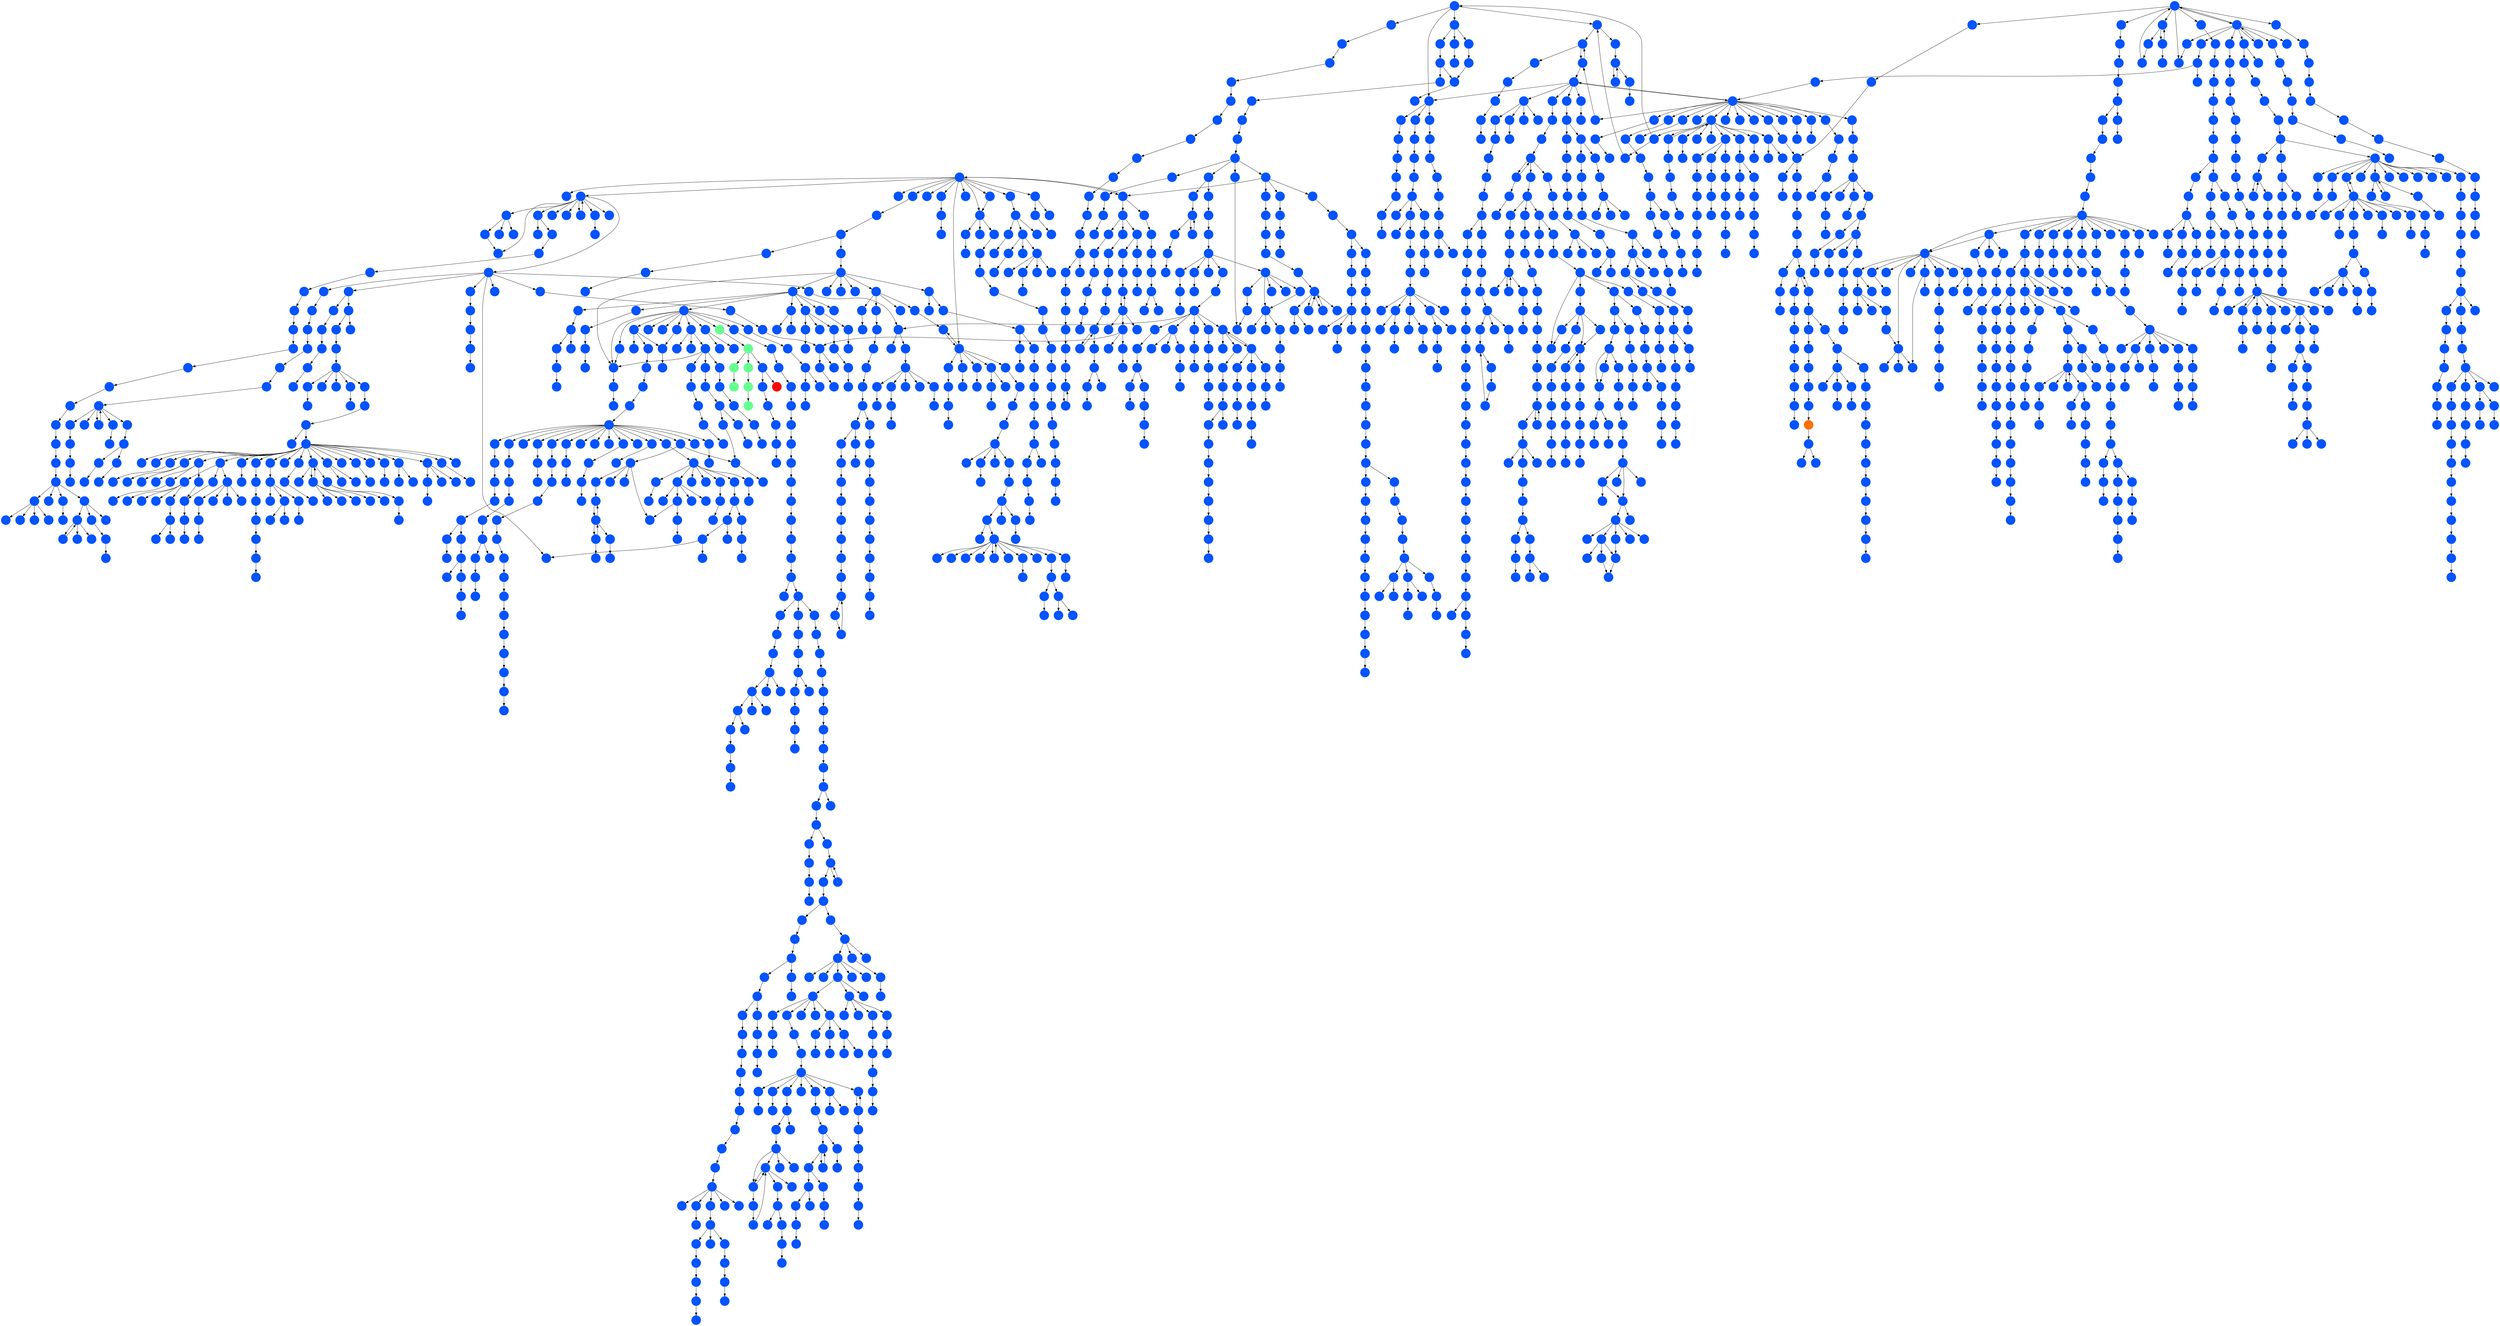 digraph{
0 [tooltip = "F", penwidth = 0, style = filled, fillcolor = "#0054ff", shape = circle, label = ""]
1 [tooltip = "F", penwidth = 0, style = filled, fillcolor = "#0054ff", shape = circle, label = ""]
2 [tooltip = "F", penwidth = 0, style = filled, fillcolor = "#0054ff", shape = circle, label = ""]
3 [tooltip = "F", penwidth = 0, style = filled, fillcolor = "#0054ff", shape = circle, label = ""]
4 [tooltip = "F", penwidth = 0, style = filled, fillcolor = "#0054ff", shape = circle, label = ""]
5 [tooltip = "F", penwidth = 0, style = filled, fillcolor = "#0054ff", shape = circle, label = ""]
6 [tooltip = "F", penwidth = 0, style = filled, fillcolor = "#0054ff", shape = circle, label = ""]
7 [tooltip = "F", penwidth = 0, style = filled, fillcolor = "#0054ff", shape = circle, label = ""]
8 [tooltip = "F", penwidth = 0, style = filled, fillcolor = "#0054ff", shape = circle, label = ""]
9 [tooltip = "F", penwidth = 0, style = filled, fillcolor = "#0054ff", shape = circle, label = ""]
10 [tooltip = "F", penwidth = 0, style = filled, fillcolor = "#0054ff", shape = circle, label = ""]
11 [tooltip = "F", penwidth = 0, style = filled, fillcolor = "#0054ff", shape = circle, label = ""]
12 [tooltip = "F", penwidth = 0, style = filled, fillcolor = "#0054ff", shape = circle, label = ""]
13 [tooltip = "F", penwidth = 0, style = filled, fillcolor = "#0054ff", shape = circle, label = ""]
14 [tooltip = "F", penwidth = 0, style = filled, fillcolor = "#0054ff", shape = circle, label = ""]
15 [tooltip = "F", penwidth = 0, style = filled, fillcolor = "#0054ff", shape = circle, label = ""]
16 [tooltip = "F", penwidth = 0, style = filled, fillcolor = "#0054ff", shape = circle, label = ""]
17 [tooltip = "F", penwidth = 0, style = filled, fillcolor = "#0054ff", shape = circle, label = ""]
18 [tooltip = "F", penwidth = 0, style = filled, fillcolor = "#0054ff", shape = circle, label = ""]
19 [tooltip = "F", penwidth = 0, style = filled, fillcolor = "#0054ff", shape = circle, label = ""]
20 [tooltip = "F", penwidth = 0, style = filled, fillcolor = "#0054ff", shape = circle, label = ""]
21 [tooltip = "F", penwidth = 0, style = filled, fillcolor = "#0054ff", shape = circle, label = ""]
22 [tooltip = "F", penwidth = 0, style = filled, fillcolor = "#0054ff", shape = circle, label = ""]
23 [tooltip = "F", penwidth = 0, style = filled, fillcolor = "#0054ff", shape = circle, label = ""]
24 [tooltip = "F", penwidth = 0, style = filled, fillcolor = "#0054ff", shape = circle, label = ""]
25 [tooltip = "F", penwidth = 0, style = filled, fillcolor = "#0054ff", shape = circle, label = ""]
26 [tooltip = "F", penwidth = 0, style = filled, fillcolor = "#0054ff", shape = circle, label = ""]
27 [tooltip = "F", penwidth = 0, style = filled, fillcolor = "#0054ff", shape = circle, label = ""]
28 [tooltip = "F", penwidth = 0, style = filled, fillcolor = "#0054ff", shape = circle, label = ""]
29 [tooltip = "F", penwidth = 0, style = filled, fillcolor = "#0054ff", shape = circle, label = ""]
30 [tooltip = "F", penwidth = 0, style = filled, fillcolor = "#0054ff", shape = circle, label = ""]
31 [tooltip = "F", penwidth = 0, style = filled, fillcolor = "#0054ff", shape = circle, label = ""]
32 [tooltip = "F", penwidth = 0, style = filled, fillcolor = "#0054ff", shape = circle, label = ""]
33 [tooltip = "F", penwidth = 0, style = filled, fillcolor = "#0054ff", shape = circle, label = ""]
34 [tooltip = "F", penwidth = 0, style = filled, fillcolor = "#0054ff", shape = circle, label = ""]
35 [tooltip = "F", penwidth = 0, style = filled, fillcolor = "#0054ff", shape = circle, label = ""]
36 [tooltip = "F", penwidth = 0, style = filled, fillcolor = "#0054ff", shape = circle, label = ""]
37 [tooltip = "F", penwidth = 0, style = filled, fillcolor = "#0054ff", shape = circle, label = ""]
38 [tooltip = "F", penwidth = 0, style = filled, fillcolor = "#0054ff", shape = circle, label = ""]
39 [tooltip = "F", penwidth = 0, style = filled, fillcolor = "#0054ff", shape = circle, label = ""]
40 [tooltip = "F", penwidth = 0, style = filled, fillcolor = "#0054ff", shape = circle, label = ""]
41 [tooltip = "F", penwidth = 0, style = filled, fillcolor = "#0054ff", shape = circle, label = ""]
42 [tooltip = "F", penwidth = 0, style = filled, fillcolor = "#0054ff", shape = circle, label = ""]
43 [tooltip = "F", penwidth = 0, style = filled, fillcolor = "#0054ff", shape = circle, label = ""]
44 [tooltip = "F", penwidth = 0, style = filled, fillcolor = "#0054ff", shape = circle, label = ""]
45 [tooltip = "F", penwidth = 0, style = filled, fillcolor = "#0054ff", shape = circle, label = ""]
46 [tooltip = "F", penwidth = 0, style = filled, fillcolor = "#0054ff", shape = circle, label = ""]
47 [tooltip = "F", penwidth = 0, style = filled, fillcolor = "#0054ff", shape = circle, label = ""]
48 [tooltip = "F", penwidth = 0, style = filled, fillcolor = "#0054ff", shape = circle, label = ""]
49 [tooltip = "F", penwidth = 0, style = filled, fillcolor = "#0054ff", shape = circle, label = ""]
50 [tooltip = "F", penwidth = 0, style = filled, fillcolor = "#0054ff", shape = circle, label = ""]
51 [tooltip = "F", penwidth = 0, style = filled, fillcolor = "#0054ff", shape = circle, label = ""]
52 [tooltip = "F", penwidth = 0, style = filled, fillcolor = "#0054ff", shape = circle, label = ""]
53 [tooltip = "F", penwidth = 0, style = filled, fillcolor = "#0054ff", shape = circle, label = ""]
54 [tooltip = "F", penwidth = 0, style = filled, fillcolor = "#0054ff", shape = circle, label = ""]
55 [tooltip = "F", penwidth = 0, style = filled, fillcolor = "#0054ff", shape = circle, label = ""]
56 [tooltip = "F", penwidth = 0, style = filled, fillcolor = "#0054ff", shape = circle, label = ""]
57 [tooltip = "F", penwidth = 0, style = filled, fillcolor = "#0054ff", shape = circle, label = ""]
58 [tooltip = "F", penwidth = 0, style = filled, fillcolor = "#0054ff", shape = circle, label = ""]
59 [tooltip = "F", penwidth = 0, style = filled, fillcolor = "#0054ff", shape = circle, label = ""]
60 [tooltip = "F", penwidth = 0, style = filled, fillcolor = "#0054ff", shape = circle, label = ""]
61 [tooltip = "F", penwidth = 0, style = filled, fillcolor = "#0054ff", shape = circle, label = ""]
62 [tooltip = "F", penwidth = 0, style = filled, fillcolor = "#0054ff", shape = circle, label = ""]
63 [tooltip = "F", penwidth = 0, style = filled, fillcolor = "#0054ff", shape = circle, label = ""]
64 [tooltip = "F", penwidth = 0, style = filled, fillcolor = "#0054ff", shape = circle, label = ""]
65 [tooltip = "F", penwidth = 0, style = filled, fillcolor = "#0054ff", shape = circle, label = ""]
66 [tooltip = "F", penwidth = 0, style = filled, fillcolor = "#0054ff", shape = circle, label = ""]
67 [tooltip = "F", penwidth = 0, style = filled, fillcolor = "#0054ff", shape = circle, label = ""]
68 [tooltip = "F", penwidth = 0, style = filled, fillcolor = "#0054ff", shape = circle, label = ""]
69 [tooltip = "F", penwidth = 0, style = filled, fillcolor = "#0054ff", shape = circle, label = ""]
70 [tooltip = "F", penwidth = 0, style = filled, fillcolor = "#0054ff", shape = circle, label = ""]
71 [tooltip = "F", penwidth = 0, style = filled, fillcolor = "#0054ff", shape = circle, label = ""]
72 [tooltip = "F", penwidth = 0, style = filled, fillcolor = "#0054ff", shape = circle, label = ""]
73 [tooltip = "F", penwidth = 0, style = filled, fillcolor = "#0054ff", shape = circle, label = ""]
74 [tooltip = "F", penwidth = 0, style = filled, fillcolor = "#0054ff", shape = circle, label = ""]
75 [tooltip = "F", penwidth = 0, style = filled, fillcolor = "#0054ff", shape = circle, label = ""]
76 [tooltip = "F", penwidth = 0, style = filled, fillcolor = "#0054ff", shape = circle, label = ""]
77 [tooltip = "F", penwidth = 0, style = filled, fillcolor = "#0054ff", shape = circle, label = ""]
78 [tooltip = "F", penwidth = 0, style = filled, fillcolor = "#0054ff", shape = circle, label = ""]
79 [tooltip = "F", penwidth = 0, style = filled, fillcolor = "#0054ff", shape = circle, label = ""]
80 [tooltip = "F", penwidth = 0, style = filled, fillcolor = "#0054ff", shape = circle, label = ""]
81 [tooltip = "F", penwidth = 0, style = filled, fillcolor = "#0054ff", shape = circle, label = ""]
82 [tooltip = "F", penwidth = 0, style = filled, fillcolor = "#0054ff", shape = circle, label = ""]
83 [tooltip = "F", penwidth = 0, style = filled, fillcolor = "#0054ff", shape = circle, label = ""]
84 [tooltip = "F", penwidth = 0, style = filled, fillcolor = "#0054ff", shape = circle, label = ""]
85 [tooltip = "F", penwidth = 0, style = filled, fillcolor = "#0054ff", shape = circle, label = ""]
86 [tooltip = "F", penwidth = 0, style = filled, fillcolor = "#0054ff", shape = circle, label = ""]
87 [tooltip = "F", penwidth = 0, style = filled, fillcolor = "#0054ff", shape = circle, label = ""]
88 [tooltip = "F", penwidth = 0, style = filled, fillcolor = "#0054ff", shape = circle, label = ""]
89 [tooltip = "F", penwidth = 0, style = filled, fillcolor = "#0054ff", shape = circle, label = ""]
90 [tooltip = "F", penwidth = 0, style = filled, fillcolor = "#0054ff", shape = circle, label = ""]
91 [tooltip = "F", penwidth = 0, style = filled, fillcolor = "#0054ff", shape = circle, label = ""]
92 [tooltip = "F", penwidth = 0, style = filled, fillcolor = "#0054ff", shape = circle, label = ""]
93 [tooltip = "F", penwidth = 0, style = filled, fillcolor = "#0054ff", shape = circle, label = ""]
94 [tooltip = "F", penwidth = 0, style = filled, fillcolor = "#0054ff", shape = circle, label = ""]
95 [tooltip = "F", penwidth = 0, style = filled, fillcolor = "#0054ff", shape = circle, label = ""]
96 [tooltip = "F", penwidth = 0, style = filled, fillcolor = "#0054ff", shape = circle, label = ""]
97 [tooltip = "F", penwidth = 0, style = filled, fillcolor = "#0054ff", shape = circle, label = ""]
98 [tooltip = "F", penwidth = 0, style = filled, fillcolor = "#0054ff", shape = circle, label = ""]
99 [tooltip = "F", penwidth = 0, style = filled, fillcolor = "#0054ff", shape = circle, label = ""]
100 [tooltip = "F", penwidth = 0, style = filled, fillcolor = "#0054ff", shape = circle, label = ""]
101 [tooltip = "F", penwidth = 0, style = filled, fillcolor = "#0054ff", shape = circle, label = ""]
102 [tooltip = "F", penwidth = 0, style = filled, fillcolor = "#0054ff", shape = circle, label = ""]
103 [tooltip = "F", penwidth = 0, style = filled, fillcolor = "#0054ff", shape = circle, label = ""]
104 [tooltip = "F", penwidth = 0, style = filled, fillcolor = "#0054ff", shape = circle, label = ""]
105 [tooltip = "F", penwidth = 0, style = filled, fillcolor = "#0054ff", shape = circle, label = ""]
106 [tooltip = "F", penwidth = 0, style = filled, fillcolor = "#0054ff", shape = circle, label = ""]
107 [tooltip = "F", penwidth = 0, style = filled, fillcolor = "#0054ff", shape = circle, label = ""]
108 [tooltip = "F", penwidth = 0, style = filled, fillcolor = "#0054ff", shape = circle, label = ""]
109 [tooltip = "F", penwidth = 0, style = filled, fillcolor = "#0054ff", shape = circle, label = ""]
110 [tooltip = "F", penwidth = 0, style = filled, fillcolor = "#0054ff", shape = circle, label = ""]
111 [tooltip = "F", penwidth = 0, style = filled, fillcolor = "#0054ff", shape = circle, label = ""]
112 [tooltip = "F", penwidth = 0, style = filled, fillcolor = "#0054ff", shape = circle, label = ""]
113 [tooltip = "F", penwidth = 0, style = filled, fillcolor = "#0054ff", shape = circle, label = ""]
114 [tooltip = "F", penwidth = 0, style = filled, fillcolor = "#0054ff", shape = circle, label = ""]
115 [tooltip = "F", penwidth = 0, style = filled, fillcolor = "#0054ff", shape = circle, label = ""]
116 [tooltip = "F", penwidth = 0, style = filled, fillcolor = "#0054ff", shape = circle, label = ""]
117 [tooltip = "F", penwidth = 0, style = filled, fillcolor = "#0054ff", shape = circle, label = ""]
118 [tooltip = "F", penwidth = 0, style = filled, fillcolor = "#0054ff", shape = circle, label = ""]
119 [tooltip = "F", penwidth = 0, style = filled, fillcolor = "#0054ff", shape = circle, label = ""]
120 [tooltip = "F", penwidth = 0, style = filled, fillcolor = "#0054ff", shape = circle, label = ""]
121 [tooltip = "F", penwidth = 0, style = filled, fillcolor = "#0054ff", shape = circle, label = ""]
122 [tooltip = "F", penwidth = 0, style = filled, fillcolor = "#0054ff", shape = circle, label = ""]
123 [tooltip = "F", penwidth = 0, style = filled, fillcolor = "#0054ff", shape = circle, label = ""]
124 [tooltip = "F", penwidth = 0, style = filled, fillcolor = "#0054ff", shape = circle, label = ""]
125 [tooltip = "F", penwidth = 0, style = filled, fillcolor = "#0054ff", shape = circle, label = ""]
126 [tooltip = "F", penwidth = 0, style = filled, fillcolor = "#0054ff", shape = circle, label = ""]
127 [tooltip = "F", penwidth = 0, style = filled, fillcolor = "#0054ff", shape = circle, label = ""]
128 [tooltip = "F", penwidth = 0, style = filled, fillcolor = "#0054ff", shape = circle, label = ""]
129 [tooltip = "F", penwidth = 0, style = filled, fillcolor = "#0054ff", shape = circle, label = ""]
130 [tooltip = "F", penwidth = 0, style = filled, fillcolor = "#0054ff", shape = circle, label = ""]
131 [tooltip = "F", penwidth = 0, style = filled, fillcolor = "#0054ff", shape = circle, label = ""]
132 [tooltip = "F", penwidth = 0, style = filled, fillcolor = "#0054ff", shape = circle, label = ""]
133 [tooltip = "F", penwidth = 0, style = filled, fillcolor = "#0054ff", shape = circle, label = ""]
134 [tooltip = "F", penwidth = 0, style = filled, fillcolor = "#0054ff", shape = circle, label = ""]
135 [tooltip = "F", penwidth = 0, style = filled, fillcolor = "#0054ff", shape = circle, label = ""]
136 [tooltip = "F", penwidth = 0, style = filled, fillcolor = "#0054ff", shape = circle, label = ""]
137 [tooltip = "F", penwidth = 0, style = filled, fillcolor = "#0054ff", shape = circle, label = ""]
138 [tooltip = "F", penwidth = 0, style = filled, fillcolor = "#0054ff", shape = circle, label = ""]
139 [tooltip = "F", penwidth = 0, style = filled, fillcolor = "#0054ff", shape = circle, label = ""]
140 [tooltip = "F", penwidth = 0, style = filled, fillcolor = "#0054ff", shape = circle, label = ""]
141 [tooltip = "F", penwidth = 0, style = filled, fillcolor = "#0054ff", shape = circle, label = ""]
142 [tooltip = "F", penwidth = 0, style = filled, fillcolor = "#0054ff", shape = circle, label = ""]
143 [tooltip = "F", penwidth = 0, style = filled, fillcolor = "#0054ff", shape = circle, label = ""]
144 [tooltip = "F", penwidth = 0, style = filled, fillcolor = "#0054ff", shape = circle, label = ""]
145 [tooltip = "F", penwidth = 0, style = filled, fillcolor = "#0054ff", shape = circle, label = ""]
146 [tooltip = "F", penwidth = 0, style = filled, fillcolor = "#0054ff", shape = circle, label = ""]
147 [tooltip = "F", penwidth = 0, style = filled, fillcolor = "#0054ff", shape = circle, label = ""]
148 [tooltip = "F", penwidth = 0, style = filled, fillcolor = "#0054ff", shape = circle, label = ""]
149 [tooltip = "F", penwidth = 0, style = filled, fillcolor = "#0054ff", shape = circle, label = ""]
150 [tooltip = "F", penwidth = 0, style = filled, fillcolor = "#0054ff", shape = circle, label = ""]
151 [tooltip = "F", penwidth = 0, style = filled, fillcolor = "#0054ff", shape = circle, label = ""]
152 [tooltip = "F", penwidth = 0, style = filled, fillcolor = "#0054ff", shape = circle, label = ""]
153 [tooltip = "F", penwidth = 0, style = filled, fillcolor = "#0054ff", shape = circle, label = ""]
154 [tooltip = "F", penwidth = 0, style = filled, fillcolor = "#0054ff", shape = circle, label = ""]
155 [tooltip = "F", penwidth = 0, style = filled, fillcolor = "#0054ff", shape = circle, label = ""]
156 [tooltip = "F", penwidth = 0, style = filled, fillcolor = "#0054ff", shape = circle, label = ""]
157 [tooltip = "F", penwidth = 0, style = filled, fillcolor = "#0054ff", shape = circle, label = ""]
158 [tooltip = "F", penwidth = 0, style = filled, fillcolor = "#0054ff", shape = circle, label = ""]
159 [tooltip = "F", penwidth = 0, style = filled, fillcolor = "#0054ff", shape = circle, label = ""]
160 [tooltip = "F", penwidth = 0, style = filled, fillcolor = "#0054ff", shape = circle, label = ""]
161 [tooltip = "F", penwidth = 0, style = filled, fillcolor = "#0054ff", shape = circle, label = ""]
162 [tooltip = "F", penwidth = 0, style = filled, fillcolor = "#0054ff", shape = circle, label = ""]
163 [tooltip = "F", penwidth = 0, style = filled, fillcolor = "#0054ff", shape = circle, label = ""]
164 [tooltip = "F", penwidth = 0, style = filled, fillcolor = "#0054ff", shape = circle, label = ""]
165 [tooltip = "F", penwidth = 0, style = filled, fillcolor = "#0054ff", shape = circle, label = ""]
166 [tooltip = "F", penwidth = 0, style = filled, fillcolor = "#0054ff", shape = circle, label = ""]
167 [tooltip = "F", penwidth = 0, style = filled, fillcolor = "#0054ff", shape = circle, label = ""]
168 [tooltip = "F", penwidth = 0, style = filled, fillcolor = "#0054ff", shape = circle, label = ""]
169 [tooltip = "F", penwidth = 0, style = filled, fillcolor = "#0054ff", shape = circle, label = ""]
170 [tooltip = "F", penwidth = 0, style = filled, fillcolor = "#0054ff", shape = circle, label = ""]
171 [tooltip = "F", penwidth = 0, style = filled, fillcolor = "#0054ff", shape = circle, label = ""]
172 [tooltip = "F", penwidth = 0, style = filled, fillcolor = "#0054ff", shape = circle, label = ""]
173 [tooltip = "F", penwidth = 0, style = filled, fillcolor = "#0054ff", shape = circle, label = ""]
174 [tooltip = "F", penwidth = 0, style = filled, fillcolor = "#0054ff", shape = circle, label = ""]
175 [tooltip = "F", penwidth = 0, style = filled, fillcolor = "#0054ff", shape = circle, label = ""]
176 [tooltip = "F", penwidth = 0, style = filled, fillcolor = "#0054ff", shape = circle, label = ""]
177 [tooltip = "F", penwidth = 0, style = filled, fillcolor = "#0054ff", shape = circle, label = ""]
178 [tooltip = "F", penwidth = 0, style = filled, fillcolor = "#0054ff", shape = circle, label = ""]
179 [tooltip = "F", penwidth = 0, style = filled, fillcolor = "#0054ff", shape = circle, label = ""]
180 [tooltip = "F", penwidth = 0, style = filled, fillcolor = "#0054ff", shape = circle, label = ""]
181 [tooltip = "F", penwidth = 0, style = filled, fillcolor = "#0054ff", shape = circle, label = ""]
182 [tooltip = "F", penwidth = 0, style = filled, fillcolor = "#0054ff", shape = circle, label = ""]
183 [tooltip = "F", penwidth = 0, style = filled, fillcolor = "#0054ff", shape = circle, label = ""]
184 [tooltip = "F", penwidth = 0, style = filled, fillcolor = "#0054ff", shape = circle, label = ""]
185 [tooltip = "F", penwidth = 0, style = filled, fillcolor = "#0054ff", shape = circle, label = ""]
186 [tooltip = "F", penwidth = 0, style = filled, fillcolor = "#0054ff", shape = circle, label = ""]
187 [tooltip = "F", penwidth = 0, style = filled, fillcolor = "#0054ff", shape = circle, label = ""]
188 [tooltip = "F", penwidth = 0, style = filled, fillcolor = "#0054ff", shape = circle, label = ""]
189 [tooltip = "F", penwidth = 0, style = filled, fillcolor = "#0054ff", shape = circle, label = ""]
190 [tooltip = "F", penwidth = 0, style = filled, fillcolor = "#0054ff", shape = circle, label = ""]
191 [tooltip = "F", penwidth = 0, style = filled, fillcolor = "#0054ff", shape = circle, label = ""]
192 [tooltip = "F", penwidth = 0, style = filled, fillcolor = "#0054ff", shape = circle, label = ""]
193 [tooltip = "F", penwidth = 0, style = filled, fillcolor = "#0054ff", shape = circle, label = ""]
194 [tooltip = "F", penwidth = 0, style = filled, fillcolor = "#0054ff", shape = circle, label = ""]
195 [tooltip = "F", penwidth = 0, style = filled, fillcolor = "#0054ff", shape = circle, label = ""]
196 [tooltip = "F", penwidth = 0, style = filled, fillcolor = "#0054ff", shape = circle, label = ""]
197 [tooltip = "F", penwidth = 0, style = filled, fillcolor = "#0054ff", shape = circle, label = ""]
198 [tooltip = "F", penwidth = 0, style = filled, fillcolor = "#0054ff", shape = circle, label = ""]
199 [tooltip = "F", penwidth = 0, style = filled, fillcolor = "#0054ff", shape = circle, label = ""]
200 [tooltip = "F", penwidth = 0, style = filled, fillcolor = "#0054ff", shape = circle, label = ""]
201 [tooltip = "F", penwidth = 0, style = filled, fillcolor = "#0054ff", shape = circle, label = ""]
202 [tooltip = "F", penwidth = 0, style = filled, fillcolor = "#0054ff", shape = circle, label = ""]
203 [tooltip = "F", penwidth = 0, style = filled, fillcolor = "#0054ff", shape = circle, label = ""]
204 [tooltip = "F", penwidth = 0, style = filled, fillcolor = "#0054ff", shape = circle, label = ""]
205 [tooltip = "F", penwidth = 0, style = filled, fillcolor = "#0054ff", shape = circle, label = ""]
206 [tooltip = "F", penwidth = 0, style = filled, fillcolor = "#0054ff", shape = circle, label = ""]
207 [tooltip = "F", penwidth = 0, style = filled, fillcolor = "#0054ff", shape = circle, label = ""]
208 [tooltip = "F", penwidth = 0, style = filled, fillcolor = "#0054ff", shape = circle, label = ""]
209 [tooltip = "F", penwidth = 0, style = filled, fillcolor = "#0054ff", shape = circle, label = ""]
210 [tooltip = "F", penwidth = 0, style = filled, fillcolor = "#0054ff", shape = circle, label = ""]
211 [tooltip = "F", penwidth = 0, style = filled, fillcolor = "#0054ff", shape = circle, label = ""]
212 [tooltip = "F", penwidth = 0, style = filled, fillcolor = "#0054ff", shape = circle, label = ""]
213 [tooltip = "F", penwidth = 0, style = filled, fillcolor = "#0054ff", shape = circle, label = ""]
214 [tooltip = "F", penwidth = 0, style = filled, fillcolor = "#0054ff", shape = circle, label = ""]
215 [tooltip = "F", penwidth = 0, style = filled, fillcolor = "#0054ff", shape = circle, label = ""]
216 [tooltip = "F", penwidth = 0, style = filled, fillcolor = "#0054ff", shape = circle, label = ""]
217 [tooltip = "F", penwidth = 0, style = filled, fillcolor = "#0054ff", shape = circle, label = ""]
218 [tooltip = "F", penwidth = 0, style = filled, fillcolor = "#0054ff", shape = circle, label = ""]
219 [tooltip = "F", penwidth = 0, style = filled, fillcolor = "#0054ff", shape = circle, label = ""]
220 [tooltip = "F", penwidth = 0, style = filled, fillcolor = "#0054ff", shape = circle, label = ""]
221 [tooltip = "F", penwidth = 0, style = filled, fillcolor = "#0054ff", shape = circle, label = ""]
222 [tooltip = "F", penwidth = 0, style = filled, fillcolor = "#0054ff", shape = circle, label = ""]
223 [tooltip = "F", penwidth = 0, style = filled, fillcolor = "#0054ff", shape = circle, label = ""]
224 [tooltip = "F", penwidth = 0, style = filled, fillcolor = "#0054ff", shape = circle, label = ""]
225 [tooltip = "F", penwidth = 0, style = filled, fillcolor = "#0054ff", shape = circle, label = ""]
226 [tooltip = "F", penwidth = 0, style = filled, fillcolor = "#0054ff", shape = circle, label = ""]
227 [tooltip = "F", penwidth = 0, style = filled, fillcolor = "#0054ff", shape = circle, label = ""]
228 [tooltip = "F", penwidth = 0, style = filled, fillcolor = "#0054ff", shape = circle, label = ""]
229 [tooltip = "F", penwidth = 0, style = filled, fillcolor = "#0054ff", shape = circle, label = ""]
230 [tooltip = "F", penwidth = 0, style = filled, fillcolor = "#0054ff", shape = circle, label = ""]
231 [tooltip = "F", penwidth = 0, style = filled, fillcolor = "#0054ff", shape = circle, label = ""]
232 [tooltip = "F", penwidth = 0, style = filled, fillcolor = "#0054ff", shape = circle, label = ""]
233 [tooltip = "F", penwidth = 0, style = filled, fillcolor = "#0054ff", shape = circle, label = ""]
234 [tooltip = "F", penwidth = 0, style = filled, fillcolor = "#0054ff", shape = circle, label = ""]
235 [tooltip = "F", penwidth = 0, style = filled, fillcolor = "#0054ff", shape = circle, label = ""]
236 [tooltip = "F", penwidth = 0, style = filled, fillcolor = "#0054ff", shape = circle, label = ""]
237 [tooltip = "F", penwidth = 0, style = filled, fillcolor = "#0054ff", shape = circle, label = ""]
238 [tooltip = "F", penwidth = 0, style = filled, fillcolor = "#0054ff", shape = circle, label = ""]
239 [tooltip = "F", penwidth = 0, style = filled, fillcolor = "#0054ff", shape = circle, label = ""]
240 [tooltip = "F", penwidth = 0, style = filled, fillcolor = "#0054ff", shape = circle, label = ""]
241 [tooltip = "F", penwidth = 0, style = filled, fillcolor = "#0054ff", shape = circle, label = ""]
242 [tooltip = "F", penwidth = 0, style = filled, fillcolor = "#0054ff", shape = circle, label = ""]
243 [tooltip = "F", penwidth = 0, style = filled, fillcolor = "#0054ff", shape = circle, label = ""]
244 [tooltip = "F", penwidth = 0, style = filled, fillcolor = "#0054ff", shape = circle, label = ""]
245 [tooltip = "F", penwidth = 0, style = filled, fillcolor = "#0054ff", shape = circle, label = ""]
246 [tooltip = "F", penwidth = 0, style = filled, fillcolor = "#0054ff", shape = circle, label = ""]
247 [tooltip = "F", penwidth = 0, style = filled, fillcolor = "#0054ff", shape = circle, label = ""]
248 [tooltip = "F", penwidth = 0, style = filled, fillcolor = "#0054ff", shape = circle, label = ""]
249 [tooltip = "F", penwidth = 0, style = filled, fillcolor = "#0054ff", shape = circle, label = ""]
250 [tooltip = "F", penwidth = 0, style = filled, fillcolor = "#0054ff", shape = circle, label = ""]
251 [tooltip = "F", penwidth = 0, style = filled, fillcolor = "#0054ff", shape = circle, label = ""]
252 [tooltip = "F", penwidth = 0, style = filled, fillcolor = "#0054ff", shape = circle, label = ""]
253 [tooltip = "F", penwidth = 0, style = filled, fillcolor = "#0054ff", shape = circle, label = ""]
254 [tooltip = "F", penwidth = 0, style = filled, fillcolor = "#0054ff", shape = circle, label = ""]
255 [tooltip = "F", penwidth = 0, style = filled, fillcolor = "#0054ff", shape = circle, label = ""]
256 [tooltip = "F", penwidth = 0, style = filled, fillcolor = "#0054ff", shape = circle, label = ""]
257 [tooltip = "F", penwidth = 0, style = filled, fillcolor = "#0054ff", shape = circle, label = ""]
258 [tooltip = "F", penwidth = 0, style = filled, fillcolor = "#0054ff", shape = circle, label = ""]
259 [tooltip = "F", penwidth = 0, style = filled, fillcolor = "#0054ff", shape = circle, label = ""]
260 [tooltip = "F", penwidth = 0, style = filled, fillcolor = "#0054ff", shape = circle, label = ""]
261 [tooltip = "F", penwidth = 0, style = filled, fillcolor = "#0054ff", shape = circle, label = ""]
262 [tooltip = "F", penwidth = 0, style = filled, fillcolor = "#0054ff", shape = circle, label = ""]
263 [tooltip = "F", penwidth = 0, style = filled, fillcolor = "#0054ff", shape = circle, label = ""]
264 [tooltip = "F", penwidth = 0, style = filled, fillcolor = "#0054ff", shape = circle, label = ""]
265 [tooltip = "F", penwidth = 0, style = filled, fillcolor = "#0054ff", shape = circle, label = ""]
266 [tooltip = "F", penwidth = 0, style = filled, fillcolor = "#0054ff", shape = circle, label = ""]
267 [tooltip = "F", penwidth = 0, style = filled, fillcolor = "#0054ff", shape = circle, label = ""]
268 [tooltip = "F", penwidth = 0, style = filled, fillcolor = "#0054ff", shape = circle, label = ""]
269 [tooltip = "F", penwidth = 0, style = filled, fillcolor = "#0054ff", shape = circle, label = ""]
270 [tooltip = "F", penwidth = 0, style = filled, fillcolor = "#0054ff", shape = circle, label = ""]
271 [tooltip = "F", penwidth = 0, style = filled, fillcolor = "#0054ff", shape = circle, label = ""]
272 [tooltip = "F", penwidth = 0, style = filled, fillcolor = "#0054ff", shape = circle, label = ""]
273 [tooltip = "F", penwidth = 0, style = filled, fillcolor = "#0054ff", shape = circle, label = ""]
274 [tooltip = "F", penwidth = 0, style = filled, fillcolor = "#0054ff", shape = circle, label = ""]
275 [tooltip = "F", penwidth = 0, style = filled, fillcolor = "#0054ff", shape = circle, label = ""]
276 [tooltip = "F", penwidth = 0, style = filled, fillcolor = "#0054ff", shape = circle, label = ""]
277 [tooltip = "F", penwidth = 0, style = filled, fillcolor = "#0054ff", shape = circle, label = ""]
278 [tooltip = "F", penwidth = 0, style = filled, fillcolor = "#0054ff", shape = circle, label = ""]
279 [tooltip = "F", penwidth = 0, style = filled, fillcolor = "#0054ff", shape = circle, label = ""]
280 [tooltip = "F", penwidth = 0, style = filled, fillcolor = "#0054ff", shape = circle, label = ""]
281 [tooltip = "F", penwidth = 0, style = filled, fillcolor = "#0054ff", shape = circle, label = ""]
282 [tooltip = "F", penwidth = 0, style = filled, fillcolor = "#0054ff", shape = circle, label = ""]
283 [tooltip = "F", penwidth = 0, style = filled, fillcolor = "#0054ff", shape = circle, label = ""]
284 [tooltip = "F", penwidth = 0, style = filled, fillcolor = "#0054ff", shape = circle, label = ""]
285 [tooltip = "F", penwidth = 0, style = filled, fillcolor = "#0054ff", shape = circle, label = ""]
286 [tooltip = "F", penwidth = 0, style = filled, fillcolor = "#0054ff", shape = circle, label = ""]
287 [tooltip = "F", penwidth = 0, style = filled, fillcolor = "#0054ff", shape = circle, label = ""]
288 [tooltip = "F", penwidth = 0, style = filled, fillcolor = "#0054ff", shape = circle, label = ""]
289 [tooltip = "F", penwidth = 0, style = filled, fillcolor = "#0054ff", shape = circle, label = ""]
290 [tooltip = "F", penwidth = 0, style = filled, fillcolor = "#0054ff", shape = circle, label = ""]
291 [tooltip = "F", penwidth = 0, style = filled, fillcolor = "#0054ff", shape = circle, label = ""]
292 [tooltip = "F", penwidth = 0, style = filled, fillcolor = "#0054ff", shape = circle, label = ""]
293 [tooltip = "F", penwidth = 0, style = filled, fillcolor = "#0054ff", shape = circle, label = ""]
294 [tooltip = "F", penwidth = 0, style = filled, fillcolor = "#0054ff", shape = circle, label = ""]
295 [tooltip = "F", penwidth = 0, style = filled, fillcolor = "#0054ff", shape = circle, label = ""]
296 [tooltip = "F", penwidth = 0, style = filled, fillcolor = "#0054ff", shape = circle, label = ""]
297 [tooltip = "F", penwidth = 0, style = filled, fillcolor = "#0054ff", shape = circle, label = ""]
298 [tooltip = "F", penwidth = 0, style = filled, fillcolor = "#0054ff", shape = circle, label = ""]
299 [tooltip = "F", penwidth = 0, style = filled, fillcolor = "#0054ff", shape = circle, label = ""]
300 [tooltip = "F", penwidth = 0, style = filled, fillcolor = "#0054ff", shape = circle, label = ""]
301 [tooltip = "F", penwidth = 0, style = filled, fillcolor = "#0054ff", shape = circle, label = ""]
302 [tooltip = "F", penwidth = 0, style = filled, fillcolor = "#0054ff", shape = circle, label = ""]
303 [tooltip = "F", penwidth = 0, style = filled, fillcolor = "#0054ff", shape = circle, label = ""]
304 [tooltip = "F", penwidth = 0, style = filled, fillcolor = "#0054ff", shape = circle, label = ""]
305 [tooltip = "F", penwidth = 0, style = filled, fillcolor = "#0054ff", shape = circle, label = ""]
306 [tooltip = "F", penwidth = 0, style = filled, fillcolor = "#0054ff", shape = circle, label = ""]
307 [tooltip = "F", penwidth = 0, style = filled, fillcolor = "#0054ff", shape = circle, label = ""]
308 [tooltip = "F", penwidth = 0, style = filled, fillcolor = "#0054ff", shape = circle, label = ""]
309 [tooltip = "F", penwidth = 0, style = filled, fillcolor = "#0054ff", shape = circle, label = ""]
310 [tooltip = "F", penwidth = 0, style = filled, fillcolor = "#0054ff", shape = circle, label = ""]
311 [tooltip = "F", penwidth = 0, style = filled, fillcolor = "#0054ff", shape = circle, label = ""]
312 [tooltip = "F", penwidth = 0, style = filled, fillcolor = "#0054ff", shape = circle, label = ""]
313 [tooltip = "F", penwidth = 0, style = filled, fillcolor = "#0054ff", shape = circle, label = ""]
314 [tooltip = "F", penwidth = 0, style = filled, fillcolor = "#0054ff", shape = circle, label = ""]
315 [tooltip = "F", penwidth = 0, style = filled, fillcolor = "#0054ff", shape = circle, label = ""]
316 [tooltip = "F", penwidth = 0, style = filled, fillcolor = "#0054ff", shape = circle, label = ""]
317 [tooltip = "F", penwidth = 0, style = filled, fillcolor = "#0054ff", shape = circle, label = ""]
318 [tooltip = "F", penwidth = 0, style = filled, fillcolor = "#0054ff", shape = circle, label = ""]
319 [tooltip = "F", penwidth = 0, style = filled, fillcolor = "#0054ff", shape = circle, label = ""]
320 [tooltip = "F", penwidth = 0, style = filled, fillcolor = "#0054ff", shape = circle, label = ""]
321 [tooltip = "F", penwidth = 0, style = filled, fillcolor = "#0054ff", shape = circle, label = ""]
322 [tooltip = "F", penwidth = 0, style = filled, fillcolor = "#0054ff", shape = circle, label = ""]
323 [tooltip = "F", penwidth = 0, style = filled, fillcolor = "#0054ff", shape = circle, label = ""]
324 [tooltip = "F", penwidth = 0, style = filled, fillcolor = "#0054ff", shape = circle, label = ""]
325 [tooltip = "F", penwidth = 0, style = filled, fillcolor = "#0054ff", shape = circle, label = ""]
326 [tooltip = "F", penwidth = 0, style = filled, fillcolor = "#0054ff", shape = circle, label = ""]
327 [tooltip = "F", penwidth = 0, style = filled, fillcolor = "#0054ff", shape = circle, label = ""]
328 [tooltip = "F", penwidth = 0, style = filled, fillcolor = "#0054ff", shape = circle, label = ""]
329 [tooltip = "F", penwidth = 0, style = filled, fillcolor = "#0054ff", shape = circle, label = ""]
330 [tooltip = "F", penwidth = 0, style = filled, fillcolor = "#0054ff", shape = circle, label = ""]
331 [tooltip = "F", penwidth = 0, style = filled, fillcolor = "#0054ff", shape = circle, label = ""]
332 [tooltip = "F", penwidth = 0, style = filled, fillcolor = "#0054ff", shape = circle, label = ""]
333 [tooltip = "F", penwidth = 0, style = filled, fillcolor = "#0054ff", shape = circle, label = ""]
334 [tooltip = "F", penwidth = 0, style = filled, fillcolor = "#0054ff", shape = circle, label = ""]
335 [tooltip = "F", penwidth = 0, style = filled, fillcolor = "#0054ff", shape = circle, label = ""]
336 [tooltip = "F", penwidth = 0, style = filled, fillcolor = "#0054ff", shape = circle, label = ""]
337 [tooltip = "F", penwidth = 0, style = filled, fillcolor = "#0054ff", shape = circle, label = ""]
338 [tooltip = "F", penwidth = 0, style = filled, fillcolor = "#0054ff", shape = circle, label = ""]
339 [tooltip = "F", penwidth = 0, style = filled, fillcolor = "#0054ff", shape = circle, label = ""]
340 [tooltip = "F", penwidth = 0, style = filled, fillcolor = "#0054ff", shape = circle, label = ""]
341 [tooltip = "F", penwidth = 0, style = filled, fillcolor = "#0054ff", shape = circle, label = ""]
342 [tooltip = "F", penwidth = 0, style = filled, fillcolor = "#0054ff", shape = circle, label = ""]
343 [tooltip = "F", penwidth = 0, style = filled, fillcolor = "#0054ff", shape = circle, label = ""]
344 [tooltip = "F", penwidth = 0, style = filled, fillcolor = "#0054ff", shape = circle, label = ""]
345 [tooltip = "F", penwidth = 0, style = filled, fillcolor = "#0054ff", shape = circle, label = ""]
346 [tooltip = "F", penwidth = 0, style = filled, fillcolor = "#0054ff", shape = circle, label = ""]
347 [tooltip = "F", penwidth = 0, style = filled, fillcolor = "#0054ff", shape = circle, label = ""]
348 [tooltip = "F", penwidth = 0, style = filled, fillcolor = "#0054ff", shape = circle, label = ""]
349 [tooltip = "F", penwidth = 0, style = filled, fillcolor = "#0054ff", shape = circle, label = ""]
350 [tooltip = "F", penwidth = 0, style = filled, fillcolor = "#0054ff", shape = circle, label = ""]
351 [tooltip = "F", penwidth = 0, style = filled, fillcolor = "#0054ff", shape = circle, label = ""]
352 [tooltip = "F", penwidth = 0, style = filled, fillcolor = "#0054ff", shape = circle, label = ""]
353 [tooltip = "F", penwidth = 0, style = filled, fillcolor = "#0054ff", shape = circle, label = ""]
354 [tooltip = "F", penwidth = 0, style = filled, fillcolor = "#0054ff", shape = circle, label = ""]
355 [tooltip = "F", penwidth = 0, style = filled, fillcolor = "#0054ff", shape = circle, label = ""]
356 [tooltip = "F", penwidth = 0, style = filled, fillcolor = "#0054ff", shape = circle, label = ""]
357 [tooltip = "F", penwidth = 0, style = filled, fillcolor = "#0054ff", shape = circle, label = ""]
358 [tooltip = "F", penwidth = 0, style = filled, fillcolor = "#0054ff", shape = circle, label = ""]
359 [tooltip = "F", penwidth = 0, style = filled, fillcolor = "#0054ff", shape = circle, label = ""]
360 [tooltip = "F", penwidth = 0, style = filled, fillcolor = "#0054ff", shape = circle, label = ""]
361 [tooltip = "F", penwidth = 0, style = filled, fillcolor = "#0054ff", shape = circle, label = ""]
362 [tooltip = "F", penwidth = 0, style = filled, fillcolor = "#0054ff", shape = circle, label = ""]
363 [tooltip = "F", penwidth = 0, style = filled, fillcolor = "#0054ff", shape = circle, label = ""]
364 [tooltip = "F", penwidth = 0, style = filled, fillcolor = "#0054ff", shape = circle, label = ""]
365 [tooltip = "F", penwidth = 0, style = filled, fillcolor = "#0054ff", shape = circle, label = ""]
366 [tooltip = "F", penwidth = 0, style = filled, fillcolor = "#0054ff", shape = circle, label = ""]
367 [tooltip = "F", penwidth = 0, style = filled, fillcolor = "#0054ff", shape = circle, label = ""]
368 [tooltip = "F", penwidth = 0, style = filled, fillcolor = "#0054ff", shape = circle, label = ""]
369 [tooltip = "F", penwidth = 0, style = filled, fillcolor = "#0054ff", shape = circle, label = ""]
370 [tooltip = "F", penwidth = 0, style = filled, fillcolor = "#0054ff", shape = circle, label = ""]
371 [tooltip = "F", penwidth = 0, style = filled, fillcolor = "#0054ff", shape = circle, label = ""]
372 [tooltip = "F", penwidth = 0, style = filled, fillcolor = "#0054ff", shape = circle, label = ""]
373 [tooltip = "F", penwidth = 0, style = filled, fillcolor = "#0054ff", shape = circle, label = ""]
374 [tooltip = "F", penwidth = 0, style = filled, fillcolor = "#0054ff", shape = circle, label = ""]
375 [tooltip = "F", penwidth = 0, style = filled, fillcolor = "#0054ff", shape = circle, label = ""]
376 [tooltip = "F", penwidth = 0, style = filled, fillcolor = "#0054ff", shape = circle, label = ""]
377 [tooltip = "F", penwidth = 0, style = filled, fillcolor = "#0054ff", shape = circle, label = ""]
378 [tooltip = "F", penwidth = 0, style = filled, fillcolor = "#0054ff", shape = circle, label = ""]
379 [tooltip = "F", penwidth = 0, style = filled, fillcolor = "#0054ff", shape = circle, label = ""]
380 [tooltip = "F", penwidth = 0, style = filled, fillcolor = "#0054ff", shape = circle, label = ""]
381 [tooltip = "F", penwidth = 0, style = filled, fillcolor = "#0054ff", shape = circle, label = ""]
382 [tooltip = "F", penwidth = 0, style = filled, fillcolor = "#0054ff", shape = circle, label = ""]
383 [tooltip = "F", penwidth = 0, style = filled, fillcolor = "#0054ff", shape = circle, label = ""]
384 [tooltip = "F", penwidth = 0, style = filled, fillcolor = "#0054ff", shape = circle, label = ""]
385 [tooltip = "F", penwidth = 0, style = filled, fillcolor = "#0054ff", shape = circle, label = ""]
386 [tooltip = "F", penwidth = 0, style = filled, fillcolor = "#0054ff", shape = circle, label = ""]
387 [tooltip = "F", penwidth = 0, style = filled, fillcolor = "#0054ff", shape = circle, label = ""]
388 [tooltip = "F", penwidth = 0, style = filled, fillcolor = "#0054ff", shape = circle, label = ""]
389 [tooltip = "F", penwidth = 0, style = filled, fillcolor = "#0054ff", shape = circle, label = ""]
390 [tooltip = "F", penwidth = 0, style = filled, fillcolor = "#0054ff", shape = circle, label = ""]
391 [tooltip = "F", penwidth = 0, style = filled, fillcolor = "#0054ff", shape = circle, label = ""]
392 [tooltip = "F", penwidth = 0, style = filled, fillcolor = "#0054ff", shape = circle, label = ""]
393 [tooltip = "F", penwidth = 0, style = filled, fillcolor = "#0054ff", shape = circle, label = ""]
394 [tooltip = "F", penwidth = 0, style = filled, fillcolor = "#0054ff", shape = circle, label = ""]
395 [tooltip = "F", penwidth = 0, style = filled, fillcolor = "#0054ff", shape = circle, label = ""]
396 [tooltip = "F", penwidth = 0, style = filled, fillcolor = "#0054ff", shape = circle, label = ""]
397 [tooltip = "F", penwidth = 0, style = filled, fillcolor = "#0054ff", shape = circle, label = ""]
398 [tooltip = "F", penwidth = 0, style = filled, fillcolor = "#0054ff", shape = circle, label = ""]
399 [tooltip = "F", penwidth = 0, style = filled, fillcolor = "#0054ff", shape = circle, label = ""]
400 [tooltip = "F", penwidth = 0, style = filled, fillcolor = "#0054ff", shape = circle, label = ""]
401 [tooltip = "F", penwidth = 0, style = filled, fillcolor = "#0054ff", shape = circle, label = ""]
402 [tooltip = "F", penwidth = 0, style = filled, fillcolor = "#0054ff", shape = circle, label = ""]
403 [tooltip = "F", penwidth = 0, style = filled, fillcolor = "#0054ff", shape = circle, label = ""]
404 [tooltip = "F", penwidth = 0, style = filled, fillcolor = "#0054ff", shape = circle, label = ""]
405 [tooltip = "F", penwidth = 0, style = filled, fillcolor = "#0054ff", shape = circle, label = ""]
406 [tooltip = "F", penwidth = 0, style = filled, fillcolor = "#0054ff", shape = circle, label = ""]
407 [tooltip = "F", penwidth = 0, style = filled, fillcolor = "#0054ff", shape = circle, label = ""]
408 [tooltip = "F", penwidth = 0, style = filled, fillcolor = "#0054ff", shape = circle, label = ""]
409 [tooltip = "F", penwidth = 0, style = filled, fillcolor = "#0054ff", shape = circle, label = ""]
410 [tooltip = "F", penwidth = 0, style = filled, fillcolor = "#0054ff", shape = circle, label = ""]
411 [tooltip = "F", penwidth = 0, style = filled, fillcolor = "#0054ff", shape = circle, label = ""]
412 [tooltip = "F", penwidth = 0, style = filled, fillcolor = "#0054ff", shape = circle, label = ""]
413 [tooltip = "F", penwidth = 0, style = filled, fillcolor = "#0054ff", shape = circle, label = ""]
414 [tooltip = "F", penwidth = 0, style = filled, fillcolor = "#0054ff", shape = circle, label = ""]
415 [tooltip = "L", penwidth = 0, style = filled, fillcolor = "#66ff90", shape = circle, label = ""]
416 [tooltip = "L", penwidth = 0, style = filled, fillcolor = "#66ff90", shape = circle, label = ""]
417 [tooltip = "F", penwidth = 0, style = filled, fillcolor = "#0054ff", shape = circle, label = ""]
418 [tooltip = "F", penwidth = 0, style = filled, fillcolor = "#0054ff", shape = circle, label = ""]
419 [tooltip = "F", penwidth = 0, style = filled, fillcolor = "#0054ff", shape = circle, label = ""]
420 [tooltip = "F", penwidth = 0, style = filled, fillcolor = "#0054ff", shape = circle, label = ""]
421 [tooltip = "L", penwidth = 0, style = filled, fillcolor = "#66ff90", shape = circle, label = ""]
422 [tooltip = "F", penwidth = 0, style = filled, fillcolor = "#0054ff", shape = circle, label = ""]
423 [tooltip = "F", penwidth = 0, style = filled, fillcolor = "#0054ff", shape = circle, label = ""]
424 [tooltip = "L", penwidth = 0, style = filled, fillcolor = "#66ff90", shape = circle, label = ""]
425 [tooltip = "V", penwidth = 0, style = filled, fillcolor = "#f60b00", shape = circle, label = ""]
426 [tooltip = "F", penwidth = 0, style = filled, fillcolor = "#0054ff", shape = circle, label = ""]
427 [tooltip = "L", penwidth = 0, style = filled, fillcolor = "#66ff90", shape = circle, label = ""]
428 [tooltip = "F", penwidth = 0, style = filled, fillcolor = "#0054ff", shape = circle, label = ""]
429 [tooltip = "F", penwidth = 0, style = filled, fillcolor = "#0054ff", shape = circle, label = ""]
430 [tooltip = "F", penwidth = 0, style = filled, fillcolor = "#0054ff", shape = circle, label = ""]
431 [tooltip = "F", penwidth = 0, style = filled, fillcolor = "#0054ff", shape = circle, label = ""]
432 [tooltip = "L", penwidth = 0, style = filled, fillcolor = "#66ff90", shape = circle, label = ""]
433 [tooltip = "F", penwidth = 0, style = filled, fillcolor = "#0054ff", shape = circle, label = ""]
434 [tooltip = "F", penwidth = 0, style = filled, fillcolor = "#0054ff", shape = circle, label = ""]
435 [tooltip = "F", penwidth = 0, style = filled, fillcolor = "#0054ff", shape = circle, label = ""]
436 [tooltip = "L", penwidth = 0, style = filled, fillcolor = "#66ff90", shape = circle, label = ""]
437 [tooltip = "F", penwidth = 0, style = filled, fillcolor = "#0054ff", shape = circle, label = ""]
438 [tooltip = "F", penwidth = 0, style = filled, fillcolor = "#0054ff", shape = circle, label = ""]
439 [tooltip = "F", penwidth = 0, style = filled, fillcolor = "#0054ff", shape = circle, label = ""]
440 [tooltip = "F", penwidth = 0, style = filled, fillcolor = "#0054ff", shape = circle, label = ""]
441 [tooltip = "F", penwidth = 0, style = filled, fillcolor = "#0054ff", shape = circle, label = ""]
442 [tooltip = "F", penwidth = 0, style = filled, fillcolor = "#0054ff", shape = circle, label = ""]
443 [tooltip = "F", penwidth = 0, style = filled, fillcolor = "#0054ff", shape = circle, label = ""]
444 [tooltip = "F", penwidth = 0, style = filled, fillcolor = "#0054ff", shape = circle, label = ""]
445 [tooltip = "F", penwidth = 0, style = filled, fillcolor = "#0054ff", shape = circle, label = ""]
446 [tooltip = "F", penwidth = 0, style = filled, fillcolor = "#0054ff", shape = circle, label = ""]
447 [tooltip = "F", penwidth = 0, style = filled, fillcolor = "#0054ff", shape = circle, label = ""]
448 [tooltip = "F", penwidth = 0, style = filled, fillcolor = "#0054ff", shape = circle, label = ""]
449 [tooltip = "F", penwidth = 0, style = filled, fillcolor = "#0054ff", shape = circle, label = ""]
450 [tooltip = "F", penwidth = 0, style = filled, fillcolor = "#0054ff", shape = circle, label = ""]
451 [tooltip = "F", penwidth = 0, style = filled, fillcolor = "#0054ff", shape = circle, label = ""]
452 [tooltip = "F", penwidth = 0, style = filled, fillcolor = "#0054ff", shape = circle, label = ""]
453 [tooltip = "F", penwidth = 0, style = filled, fillcolor = "#0054ff", shape = circle, label = ""]
454 [tooltip = "F", penwidth = 0, style = filled, fillcolor = "#0054ff", shape = circle, label = ""]
455 [tooltip = "F", penwidth = 0, style = filled, fillcolor = "#0054ff", shape = circle, label = ""]
456 [tooltip = "F", penwidth = 0, style = filled, fillcolor = "#0054ff", shape = circle, label = ""]
457 [tooltip = "F", penwidth = 0, style = filled, fillcolor = "#0054ff", shape = circle, label = ""]
458 [tooltip = "F", penwidth = 0, style = filled, fillcolor = "#0054ff", shape = circle, label = ""]
459 [tooltip = "F", penwidth = 0, style = filled, fillcolor = "#0054ff", shape = circle, label = ""]
460 [tooltip = "F", penwidth = 0, style = filled, fillcolor = "#0054ff", shape = circle, label = ""]
461 [tooltip = "F", penwidth = 0, style = filled, fillcolor = "#0054ff", shape = circle, label = ""]
462 [tooltip = "F", penwidth = 0, style = filled, fillcolor = "#0054ff", shape = circle, label = ""]
463 [tooltip = "F", penwidth = 0, style = filled, fillcolor = "#0054ff", shape = circle, label = ""]
464 [tooltip = "F", penwidth = 0, style = filled, fillcolor = "#0054ff", shape = circle, label = ""]
465 [tooltip = "F", penwidth = 0, style = filled, fillcolor = "#0054ff", shape = circle, label = ""]
466 [tooltip = "F", penwidth = 0, style = filled, fillcolor = "#0054ff", shape = circle, label = ""]
467 [tooltip = "F", penwidth = 0, style = filled, fillcolor = "#0054ff", shape = circle, label = ""]
468 [tooltip = "F", penwidth = 0, style = filled, fillcolor = "#0054ff", shape = circle, label = ""]
469 [tooltip = "F", penwidth = 0, style = filled, fillcolor = "#0054ff", shape = circle, label = ""]
470 [tooltip = "F", penwidth = 0, style = filled, fillcolor = "#0054ff", shape = circle, label = ""]
471 [tooltip = "F", penwidth = 0, style = filled, fillcolor = "#0054ff", shape = circle, label = ""]
472 [tooltip = "F", penwidth = 0, style = filled, fillcolor = "#0054ff", shape = circle, label = ""]
473 [tooltip = "F", penwidth = 0, style = filled, fillcolor = "#0054ff", shape = circle, label = ""]
474 [tooltip = "F", penwidth = 0, style = filled, fillcolor = "#0054ff", shape = circle, label = ""]
475 [tooltip = "F", penwidth = 0, style = filled, fillcolor = "#0054ff", shape = circle, label = ""]
476 [tooltip = "F", penwidth = 0, style = filled, fillcolor = "#0054ff", shape = circle, label = ""]
477 [tooltip = "F", penwidth = 0, style = filled, fillcolor = "#0054ff", shape = circle, label = ""]
478 [tooltip = "F", penwidth = 0, style = filled, fillcolor = "#0054ff", shape = circle, label = ""]
479 [tooltip = "F", penwidth = 0, style = filled, fillcolor = "#0054ff", shape = circle, label = ""]
480 [tooltip = "F", penwidth = 0, style = filled, fillcolor = "#0054ff", shape = circle, label = ""]
481 [tooltip = "F", penwidth = 0, style = filled, fillcolor = "#0054ff", shape = circle, label = ""]
482 [tooltip = "F", penwidth = 0, style = filled, fillcolor = "#0054ff", shape = circle, label = ""]
483 [tooltip = "F", penwidth = 0, style = filled, fillcolor = "#0054ff", shape = circle, label = ""]
484 [tooltip = "F", penwidth = 0, style = filled, fillcolor = "#0054ff", shape = circle, label = ""]
485 [tooltip = "F", penwidth = 0, style = filled, fillcolor = "#0054ff", shape = circle, label = ""]
486 [tooltip = "F", penwidth = 0, style = filled, fillcolor = "#0054ff", shape = circle, label = ""]
487 [tooltip = "F", penwidth = 0, style = filled, fillcolor = "#0054ff", shape = circle, label = ""]
488 [tooltip = "F", penwidth = 0, style = filled, fillcolor = "#0054ff", shape = circle, label = ""]
489 [tooltip = "F", penwidth = 0, style = filled, fillcolor = "#0054ff", shape = circle, label = ""]
490 [tooltip = "F", penwidth = 0, style = filled, fillcolor = "#0054ff", shape = circle, label = ""]
491 [tooltip = "F", penwidth = 0, style = filled, fillcolor = "#0054ff", shape = circle, label = ""]
492 [tooltip = "F", penwidth = 0, style = filled, fillcolor = "#0054ff", shape = circle, label = ""]
493 [tooltip = "F", penwidth = 0, style = filled, fillcolor = "#0054ff", shape = circle, label = ""]
494 [tooltip = "F", penwidth = 0, style = filled, fillcolor = "#0054ff", shape = circle, label = ""]
495 [tooltip = "F", penwidth = 0, style = filled, fillcolor = "#0054ff", shape = circle, label = ""]
496 [tooltip = "F", penwidth = 0, style = filled, fillcolor = "#0054ff", shape = circle, label = ""]
497 [tooltip = "F", penwidth = 0, style = filled, fillcolor = "#0054ff", shape = circle, label = ""]
498 [tooltip = "F", penwidth = 0, style = filled, fillcolor = "#0054ff", shape = circle, label = ""]
499 [tooltip = "F", penwidth = 0, style = filled, fillcolor = "#0054ff", shape = circle, label = ""]
500 [tooltip = "F", penwidth = 0, style = filled, fillcolor = "#0054ff", shape = circle, label = ""]
501 [tooltip = "F", penwidth = 0, style = filled, fillcolor = "#0054ff", shape = circle, label = ""]
502 [tooltip = "F", penwidth = 0, style = filled, fillcolor = "#0054ff", shape = circle, label = ""]
503 [tooltip = "F", penwidth = 0, style = filled, fillcolor = "#0054ff", shape = circle, label = ""]
504 [tooltip = "F", penwidth = 0, style = filled, fillcolor = "#0054ff", shape = circle, label = ""]
505 [tooltip = "F", penwidth = 0, style = filled, fillcolor = "#0054ff", shape = circle, label = ""]
506 [tooltip = "F", penwidth = 0, style = filled, fillcolor = "#0054ff", shape = circle, label = ""]
507 [tooltip = "F", penwidth = 0, style = filled, fillcolor = "#0054ff", shape = circle, label = ""]
508 [tooltip = "F", penwidth = 0, style = filled, fillcolor = "#0054ff", shape = circle, label = ""]
509 [tooltip = "F", penwidth = 0, style = filled, fillcolor = "#0054ff", shape = circle, label = ""]
510 [tooltip = "F", penwidth = 0, style = filled, fillcolor = "#0054ff", shape = circle, label = ""]
511 [tooltip = "F", penwidth = 0, style = filled, fillcolor = "#0054ff", shape = circle, label = ""]
512 [tooltip = "F", penwidth = 0, style = filled, fillcolor = "#0054ff", shape = circle, label = ""]
513 [tooltip = "F", penwidth = 0, style = filled, fillcolor = "#0054ff", shape = circle, label = ""]
514 [tooltip = "F", penwidth = 0, style = filled, fillcolor = "#0054ff", shape = circle, label = ""]
515 [tooltip = "F", penwidth = 0, style = filled, fillcolor = "#0054ff", shape = circle, label = ""]
516 [tooltip = "F", penwidth = 0, style = filled, fillcolor = "#0054ff", shape = circle, label = ""]
517 [tooltip = "F", penwidth = 0, style = filled, fillcolor = "#0054ff", shape = circle, label = ""]
518 [tooltip = "F", penwidth = 0, style = filled, fillcolor = "#0054ff", shape = circle, label = ""]
519 [tooltip = "F", penwidth = 0, style = filled, fillcolor = "#0054ff", shape = circle, label = ""]
520 [tooltip = "F", penwidth = 0, style = filled, fillcolor = "#0054ff", shape = circle, label = ""]
521 [tooltip = "F", penwidth = 0, style = filled, fillcolor = "#0054ff", shape = circle, label = ""]
522 [tooltip = "F", penwidth = 0, style = filled, fillcolor = "#0054ff", shape = circle, label = ""]
523 [tooltip = "F", penwidth = 0, style = filled, fillcolor = "#0054ff", shape = circle, label = ""]
524 [tooltip = "F", penwidth = 0, style = filled, fillcolor = "#0054ff", shape = circle, label = ""]
525 [tooltip = "F", penwidth = 0, style = filled, fillcolor = "#0054ff", shape = circle, label = ""]
526 [tooltip = "F", penwidth = 0, style = filled, fillcolor = "#0054ff", shape = circle, label = ""]
527 [tooltip = "F", penwidth = 0, style = filled, fillcolor = "#0054ff", shape = circle, label = ""]
528 [tooltip = "F", penwidth = 0, style = filled, fillcolor = "#0054ff", shape = circle, label = ""]
529 [tooltip = "F", penwidth = 0, style = filled, fillcolor = "#0054ff", shape = circle, label = ""]
530 [tooltip = "F", penwidth = 0, style = filled, fillcolor = "#0054ff", shape = circle, label = ""]
531 [tooltip = "F", penwidth = 0, style = filled, fillcolor = "#0054ff", shape = circle, label = ""]
532 [tooltip = "F", penwidth = 0, style = filled, fillcolor = "#0054ff", shape = circle, label = ""]
533 [tooltip = "F", penwidth = 0, style = filled, fillcolor = "#0054ff", shape = circle, label = ""]
534 [tooltip = "F", penwidth = 0, style = filled, fillcolor = "#0054ff", shape = circle, label = ""]
535 [tooltip = "F", penwidth = 0, style = filled, fillcolor = "#0054ff", shape = circle, label = ""]
536 [tooltip = "F", penwidth = 0, style = filled, fillcolor = "#0054ff", shape = circle, label = ""]
537 [tooltip = "F", penwidth = 0, style = filled, fillcolor = "#0054ff", shape = circle, label = ""]
538 [tooltip = "F", penwidth = 0, style = filled, fillcolor = "#0054ff", shape = circle, label = ""]
539 [tooltip = "F", penwidth = 0, style = filled, fillcolor = "#0054ff", shape = circle, label = ""]
540 [tooltip = "F", penwidth = 0, style = filled, fillcolor = "#0054ff", shape = circle, label = ""]
541 [tooltip = "F", penwidth = 0, style = filled, fillcolor = "#0054ff", shape = circle, label = ""]
542 [tooltip = "F", penwidth = 0, style = filled, fillcolor = "#0054ff", shape = circle, label = ""]
543 [tooltip = "F", penwidth = 0, style = filled, fillcolor = "#0054ff", shape = circle, label = ""]
544 [tooltip = "F", penwidth = 0, style = filled, fillcolor = "#0054ff", shape = circle, label = ""]
545 [tooltip = "F", penwidth = 0, style = filled, fillcolor = "#0054ff", shape = circle, label = ""]
546 [tooltip = "F", penwidth = 0, style = filled, fillcolor = "#0054ff", shape = circle, label = ""]
547 [tooltip = "F", penwidth = 0, style = filled, fillcolor = "#0054ff", shape = circle, label = ""]
548 [tooltip = "F", penwidth = 0, style = filled, fillcolor = "#0054ff", shape = circle, label = ""]
549 [tooltip = "F", penwidth = 0, style = filled, fillcolor = "#0054ff", shape = circle, label = ""]
550 [tooltip = "F", penwidth = 0, style = filled, fillcolor = "#0054ff", shape = circle, label = ""]
551 [tooltip = "F", penwidth = 0, style = filled, fillcolor = "#0054ff", shape = circle, label = ""]
552 [tooltip = "F", penwidth = 0, style = filled, fillcolor = "#0054ff", shape = circle, label = ""]
553 [tooltip = "F", penwidth = 0, style = filled, fillcolor = "#0054ff", shape = circle, label = ""]
554 [tooltip = "F", penwidth = 0, style = filled, fillcolor = "#0054ff", shape = circle, label = ""]
555 [tooltip = "F", penwidth = 0, style = filled, fillcolor = "#0054ff", shape = circle, label = ""]
556 [tooltip = "F", penwidth = 0, style = filled, fillcolor = "#0054ff", shape = circle, label = ""]
557 [tooltip = "F", penwidth = 0, style = filled, fillcolor = "#0054ff", shape = circle, label = ""]
558 [tooltip = "F", penwidth = 0, style = filled, fillcolor = "#0054ff", shape = circle, label = ""]
559 [tooltip = "F", penwidth = 0, style = filled, fillcolor = "#0054ff", shape = circle, label = ""]
560 [tooltip = "F", penwidth = 0, style = filled, fillcolor = "#0054ff", shape = circle, label = ""]
561 [tooltip = "F", penwidth = 0, style = filled, fillcolor = "#0054ff", shape = circle, label = ""]
562 [tooltip = "F", penwidth = 0, style = filled, fillcolor = "#0054ff", shape = circle, label = ""]
563 [tooltip = "F", penwidth = 0, style = filled, fillcolor = "#0054ff", shape = circle, label = ""]
564 [tooltip = "F", penwidth = 0, style = filled, fillcolor = "#0054ff", shape = circle, label = ""]
565 [tooltip = "F", penwidth = 0, style = filled, fillcolor = "#0054ff", shape = circle, label = ""]
566 [tooltip = "F", penwidth = 0, style = filled, fillcolor = "#0054ff", shape = circle, label = ""]
567 [tooltip = "F", penwidth = 0, style = filled, fillcolor = "#0054ff", shape = circle, label = ""]
568 [tooltip = "F", penwidth = 0, style = filled, fillcolor = "#0054ff", shape = circle, label = ""]
569 [tooltip = "F", penwidth = 0, style = filled, fillcolor = "#0054ff", shape = circle, label = ""]
570 [tooltip = "F", penwidth = 0, style = filled, fillcolor = "#0054ff", shape = circle, label = ""]
571 [tooltip = "F", penwidth = 0, style = filled, fillcolor = "#0054ff", shape = circle, label = ""]
572 [tooltip = "F", penwidth = 0, style = filled, fillcolor = "#0054ff", shape = circle, label = ""]
573 [tooltip = "F", penwidth = 0, style = filled, fillcolor = "#0054ff", shape = circle, label = ""]
574 [tooltip = "F", penwidth = 0, style = filled, fillcolor = "#0054ff", shape = circle, label = ""]
575 [tooltip = "F", penwidth = 0, style = filled, fillcolor = "#0054ff", shape = circle, label = ""]
576 [tooltip = "F", penwidth = 0, style = filled, fillcolor = "#0054ff", shape = circle, label = ""]
577 [tooltip = "F", penwidth = 0, style = filled, fillcolor = "#0054ff", shape = circle, label = ""]
578 [tooltip = "F", penwidth = 0, style = filled, fillcolor = "#0054ff", shape = circle, label = ""]
579 [tooltip = "F", penwidth = 0, style = filled, fillcolor = "#0054ff", shape = circle, label = ""]
580 [tooltip = "F", penwidth = 0, style = filled, fillcolor = "#0054ff", shape = circle, label = ""]
581 [tooltip = "F", penwidth = 0, style = filled, fillcolor = "#0054ff", shape = circle, label = ""]
582 [tooltip = "F", penwidth = 0, style = filled, fillcolor = "#0054ff", shape = circle, label = ""]
583 [tooltip = "F", penwidth = 0, style = filled, fillcolor = "#0054ff", shape = circle, label = ""]
584 [tooltip = "F", penwidth = 0, style = filled, fillcolor = "#0054ff", shape = circle, label = ""]
585 [tooltip = "F", penwidth = 0, style = filled, fillcolor = "#0054ff", shape = circle, label = ""]
586 [tooltip = "F", penwidth = 0, style = filled, fillcolor = "#0054ff", shape = circle, label = ""]
587 [tooltip = "F", penwidth = 0, style = filled, fillcolor = "#0054ff", shape = circle, label = ""]
588 [tooltip = "F", penwidth = 0, style = filled, fillcolor = "#0054ff", shape = circle, label = ""]
589 [tooltip = "F", penwidth = 0, style = filled, fillcolor = "#0054ff", shape = circle, label = ""]
590 [tooltip = "F", penwidth = 0, style = filled, fillcolor = "#0054ff", shape = circle, label = ""]
591 [tooltip = "F", penwidth = 0, style = filled, fillcolor = "#0054ff", shape = circle, label = ""]
592 [tooltip = "F", penwidth = 0, style = filled, fillcolor = "#0054ff", shape = circle, label = ""]
593 [tooltip = "F", penwidth = 0, style = filled, fillcolor = "#0054ff", shape = circle, label = ""]
594 [tooltip = "F", penwidth = 0, style = filled, fillcolor = "#0054ff", shape = circle, label = ""]
595 [tooltip = "F", penwidth = 0, style = filled, fillcolor = "#0054ff", shape = circle, label = ""]
596 [tooltip = "F", penwidth = 0, style = filled, fillcolor = "#0054ff", shape = circle, label = ""]
597 [tooltip = "F", penwidth = 0, style = filled, fillcolor = "#0054ff", shape = circle, label = ""]
598 [tooltip = "F", penwidth = 0, style = filled, fillcolor = "#0054ff", shape = circle, label = ""]
599 [tooltip = "F", penwidth = 0, style = filled, fillcolor = "#0054ff", shape = circle, label = ""]
600 [tooltip = "F", penwidth = 0, style = filled, fillcolor = "#0054ff", shape = circle, label = ""]
601 [tooltip = "F", penwidth = 0, style = filled, fillcolor = "#0054ff", shape = circle, label = ""]
602 [tooltip = "F", penwidth = 0, style = filled, fillcolor = "#0054ff", shape = circle, label = ""]
603 [tooltip = "F", penwidth = 0, style = filled, fillcolor = "#0054ff", shape = circle, label = ""]
604 [tooltip = "F", penwidth = 0, style = filled, fillcolor = "#0054ff", shape = circle, label = ""]
605 [tooltip = "F", penwidth = 0, style = filled, fillcolor = "#0054ff", shape = circle, label = ""]
606 [tooltip = "F", penwidth = 0, style = filled, fillcolor = "#0054ff", shape = circle, label = ""]
607 [tooltip = "F", penwidth = 0, style = filled, fillcolor = "#0054ff", shape = circle, label = ""]
608 [tooltip = "F", penwidth = 0, style = filled, fillcolor = "#0054ff", shape = circle, label = ""]
609 [tooltip = "F", penwidth = 0, style = filled, fillcolor = "#0054ff", shape = circle, label = ""]
610 [tooltip = "F", penwidth = 0, style = filled, fillcolor = "#0054ff", shape = circle, label = ""]
611 [tooltip = "F", penwidth = 0, style = filled, fillcolor = "#0054ff", shape = circle, label = ""]
612 [tooltip = "F", penwidth = 0, style = filled, fillcolor = "#0054ff", shape = circle, label = ""]
613 [tooltip = "F", penwidth = 0, style = filled, fillcolor = "#0054ff", shape = circle, label = ""]
614 [tooltip = "F", penwidth = 0, style = filled, fillcolor = "#0054ff", shape = circle, label = ""]
615 [tooltip = "F", penwidth = 0, style = filled, fillcolor = "#0054ff", shape = circle, label = ""]
616 [tooltip = "F", penwidth = 0, style = filled, fillcolor = "#0054ff", shape = circle, label = ""]
617 [tooltip = "F", penwidth = 0, style = filled, fillcolor = "#0054ff", shape = circle, label = ""]
618 [tooltip = "F", penwidth = 0, style = filled, fillcolor = "#0054ff", shape = circle, label = ""]
619 [tooltip = "F", penwidth = 0, style = filled, fillcolor = "#0054ff", shape = circle, label = ""]
620 [tooltip = "F", penwidth = 0, style = filled, fillcolor = "#0054ff", shape = circle, label = ""]
621 [tooltip = "F", penwidth = 0, style = filled, fillcolor = "#0054ff", shape = circle, label = ""]
622 [tooltip = "F", penwidth = 0, style = filled, fillcolor = "#0054ff", shape = circle, label = ""]
623 [tooltip = "F", penwidth = 0, style = filled, fillcolor = "#0054ff", shape = circle, label = ""]
624 [tooltip = "F", penwidth = 0, style = filled, fillcolor = "#0054ff", shape = circle, label = ""]
625 [tooltip = "F", penwidth = 0, style = filled, fillcolor = "#0054ff", shape = circle, label = ""]
626 [tooltip = "F", penwidth = 0, style = filled, fillcolor = "#0054ff", shape = circle, label = ""]
627 [tooltip = "F", penwidth = 0, style = filled, fillcolor = "#0054ff", shape = circle, label = ""]
628 [tooltip = "F", penwidth = 0, style = filled, fillcolor = "#0054ff", shape = circle, label = ""]
629 [tooltip = "F", penwidth = 0, style = filled, fillcolor = "#0054ff", shape = circle, label = ""]
630 [tooltip = "F", penwidth = 0, style = filled, fillcolor = "#0054ff", shape = circle, label = ""]
631 [tooltip = "F", penwidth = 0, style = filled, fillcolor = "#0054ff", shape = circle, label = ""]
632 [tooltip = "F", penwidth = 0, style = filled, fillcolor = "#0054ff", shape = circle, label = ""]
633 [tooltip = "F", penwidth = 0, style = filled, fillcolor = "#0054ff", shape = circle, label = ""]
634 [tooltip = "F", penwidth = 0, style = filled, fillcolor = "#0054ff", shape = circle, label = ""]
635 [tooltip = "F", penwidth = 0, style = filled, fillcolor = "#0054ff", shape = circle, label = ""]
636 [tooltip = "F", penwidth = 0, style = filled, fillcolor = "#0054ff", shape = circle, label = ""]
637 [tooltip = "F", penwidth = 0, style = filled, fillcolor = "#0054ff", shape = circle, label = ""]
638 [tooltip = "F", penwidth = 0, style = filled, fillcolor = "#0054ff", shape = circle, label = ""]
639 [tooltip = "F", penwidth = 0, style = filled, fillcolor = "#0054ff", shape = circle, label = ""]
640 [tooltip = "F", penwidth = 0, style = filled, fillcolor = "#0054ff", shape = circle, label = ""]
641 [tooltip = "F", penwidth = 0, style = filled, fillcolor = "#0054ff", shape = circle, label = ""]
642 [tooltip = "F", penwidth = 0, style = filled, fillcolor = "#0054ff", shape = circle, label = ""]
643 [tooltip = "F", penwidth = 0, style = filled, fillcolor = "#0054ff", shape = circle, label = ""]
644 [tooltip = "F", penwidth = 0, style = filled, fillcolor = "#0054ff", shape = circle, label = ""]
645 [tooltip = "F", penwidth = 0, style = filled, fillcolor = "#0054ff", shape = circle, label = ""]
646 [tooltip = "F", penwidth = 0, style = filled, fillcolor = "#0054ff", shape = circle, label = ""]
647 [tooltip = "F", penwidth = 0, style = filled, fillcolor = "#0054ff", shape = circle, label = ""]
648 [tooltip = "F", penwidth = 0, style = filled, fillcolor = "#0054ff", shape = circle, label = ""]
649 [tooltip = "F", penwidth = 0, style = filled, fillcolor = "#0054ff", shape = circle, label = ""]
650 [tooltip = "F", penwidth = 0, style = filled, fillcolor = "#0054ff", shape = circle, label = ""]
651 [tooltip = "F", penwidth = 0, style = filled, fillcolor = "#0054ff", shape = circle, label = ""]
652 [tooltip = "F", penwidth = 0, style = filled, fillcolor = "#0054ff", shape = circle, label = ""]
653 [tooltip = "F", penwidth = 0, style = filled, fillcolor = "#0054ff", shape = circle, label = ""]
654 [tooltip = "F", penwidth = 0, style = filled, fillcolor = "#0054ff", shape = circle, label = ""]
655 [tooltip = "F", penwidth = 0, style = filled, fillcolor = "#0054ff", shape = circle, label = ""]
656 [tooltip = "F", penwidth = 0, style = filled, fillcolor = "#0054ff", shape = circle, label = ""]
657 [tooltip = "F", penwidth = 0, style = filled, fillcolor = "#0054ff", shape = circle, label = ""]
658 [tooltip = "F", penwidth = 0, style = filled, fillcolor = "#0054ff", shape = circle, label = ""]
659 [tooltip = "F", penwidth = 0, style = filled, fillcolor = "#0054ff", shape = circle, label = ""]
660 [tooltip = "F", penwidth = 0, style = filled, fillcolor = "#0054ff", shape = circle, label = ""]
661 [tooltip = "F", penwidth = 0, style = filled, fillcolor = "#0054ff", shape = circle, label = ""]
662 [tooltip = "F", penwidth = 0, style = filled, fillcolor = "#0054ff", shape = circle, label = ""]
663 [tooltip = "F", penwidth = 0, style = filled, fillcolor = "#0054ff", shape = circle, label = ""]
664 [tooltip = "F", penwidth = 0, style = filled, fillcolor = "#0054ff", shape = circle, label = ""]
665 [tooltip = "F", penwidth = 0, style = filled, fillcolor = "#0054ff", shape = circle, label = ""]
666 [tooltip = "F", penwidth = 0, style = filled, fillcolor = "#0054ff", shape = circle, label = ""]
667 [tooltip = "F", penwidth = 0, style = filled, fillcolor = "#0054ff", shape = circle, label = ""]
668 [tooltip = "F", penwidth = 0, style = filled, fillcolor = "#0054ff", shape = circle, label = ""]
669 [tooltip = "F", penwidth = 0, style = filled, fillcolor = "#0054ff", shape = circle, label = ""]
670 [tooltip = "F", penwidth = 0, style = filled, fillcolor = "#0054ff", shape = circle, label = ""]
671 [tooltip = "F", penwidth = 0, style = filled, fillcolor = "#0054ff", shape = circle, label = ""]
672 [tooltip = "F", penwidth = 0, style = filled, fillcolor = "#0054ff", shape = circle, label = ""]
673 [tooltip = "F", penwidth = 0, style = filled, fillcolor = "#0054ff", shape = circle, label = ""]
674 [tooltip = "F", penwidth = 0, style = filled, fillcolor = "#0054ff", shape = circle, label = ""]
675 [tooltip = "F", penwidth = 0, style = filled, fillcolor = "#0054ff", shape = circle, label = ""]
676 [tooltip = "F", penwidth = 0, style = filled, fillcolor = "#0054ff", shape = circle, label = ""]
677 [tooltip = "F", penwidth = 0, style = filled, fillcolor = "#0054ff", shape = circle, label = ""]
678 [tooltip = "F", penwidth = 0, style = filled, fillcolor = "#0054ff", shape = circle, label = ""]
679 [tooltip = "F", penwidth = 0, style = filled, fillcolor = "#0054ff", shape = circle, label = ""]
680 [tooltip = "F", penwidth = 0, style = filled, fillcolor = "#0054ff", shape = circle, label = ""]
681 [tooltip = "F", penwidth = 0, style = filled, fillcolor = "#0054ff", shape = circle, label = ""]
682 [tooltip = "F", penwidth = 0, style = filled, fillcolor = "#0054ff", shape = circle, label = ""]
683 [tooltip = "F", penwidth = 0, style = filled, fillcolor = "#0054ff", shape = circle, label = ""]
684 [tooltip = "F", penwidth = 0, style = filled, fillcolor = "#0054ff", shape = circle, label = ""]
685 [tooltip = "F", penwidth = 0, style = filled, fillcolor = "#0054ff", shape = circle, label = ""]
686 [tooltip = "F", penwidth = 0, style = filled, fillcolor = "#0054ff", shape = circle, label = ""]
687 [tooltip = "F", penwidth = 0, style = filled, fillcolor = "#0054ff", shape = circle, label = ""]
688 [tooltip = "F", penwidth = 0, style = filled, fillcolor = "#0054ff", shape = circle, label = ""]
689 [tooltip = "F", penwidth = 0, style = filled, fillcolor = "#0054ff", shape = circle, label = ""]
690 [tooltip = "F", penwidth = 0, style = filled, fillcolor = "#0054ff", shape = circle, label = ""]
691 [tooltip = "F", penwidth = 0, style = filled, fillcolor = "#0054ff", shape = circle, label = ""]
692 [tooltip = "F", penwidth = 0, style = filled, fillcolor = "#0054ff", shape = circle, label = ""]
693 [tooltip = "F", penwidth = 0, style = filled, fillcolor = "#0054ff", shape = circle, label = ""]
694 [tooltip = "F", penwidth = 0, style = filled, fillcolor = "#0054ff", shape = circle, label = ""]
695 [tooltip = "F", penwidth = 0, style = filled, fillcolor = "#0054ff", shape = circle, label = ""]
696 [tooltip = "F", penwidth = 0, style = filled, fillcolor = "#0054ff", shape = circle, label = ""]
697 [tooltip = "F", penwidth = 0, style = filled, fillcolor = "#0054ff", shape = circle, label = ""]
698 [tooltip = "F", penwidth = 0, style = filled, fillcolor = "#0054ff", shape = circle, label = ""]
699 [tooltip = "F", penwidth = 0, style = filled, fillcolor = "#0054ff", shape = circle, label = ""]
700 [tooltip = "F", penwidth = 0, style = filled, fillcolor = "#0054ff", shape = circle, label = ""]
701 [tooltip = "F", penwidth = 0, style = filled, fillcolor = "#0054ff", shape = circle, label = ""]
702 [tooltip = "F", penwidth = 0, style = filled, fillcolor = "#0054ff", shape = circle, label = ""]
703 [tooltip = "F", penwidth = 0, style = filled, fillcolor = "#0054ff", shape = circle, label = ""]
704 [tooltip = "F", penwidth = 0, style = filled, fillcolor = "#0054ff", shape = circle, label = ""]
705 [tooltip = "F", penwidth = 0, style = filled, fillcolor = "#0054ff", shape = circle, label = ""]
706 [tooltip = "F", penwidth = 0, style = filled, fillcolor = "#0054ff", shape = circle, label = ""]
707 [tooltip = "F", penwidth = 0, style = filled, fillcolor = "#0054ff", shape = circle, label = ""]
708 [tooltip = "F", penwidth = 0, style = filled, fillcolor = "#0054ff", shape = circle, label = ""]
709 [tooltip = "F", penwidth = 0, style = filled, fillcolor = "#0054ff", shape = circle, label = ""]
710 [tooltip = "F", penwidth = 0, style = filled, fillcolor = "#0054ff", shape = circle, label = ""]
711 [tooltip = "F", penwidth = 0, style = filled, fillcolor = "#0054ff", shape = circle, label = ""]
712 [tooltip = "F", penwidth = 0, style = filled, fillcolor = "#0054ff", shape = circle, label = ""]
713 [tooltip = "F", penwidth = 0, style = filled, fillcolor = "#0054ff", shape = circle, label = ""]
714 [tooltip = "F", penwidth = 0, style = filled, fillcolor = "#0054ff", shape = circle, label = ""]
715 [tooltip = "F", penwidth = 0, style = filled, fillcolor = "#0054ff", shape = circle, label = ""]
716 [tooltip = "F", penwidth = 0, style = filled, fillcolor = "#0054ff", shape = circle, label = ""]
717 [tooltip = "F", penwidth = 0, style = filled, fillcolor = "#0054ff", shape = circle, label = ""]
718 [tooltip = "F", penwidth = 0, style = filled, fillcolor = "#0054ff", shape = circle, label = ""]
719 [tooltip = "F", penwidth = 0, style = filled, fillcolor = "#0054ff", shape = circle, label = ""]
720 [tooltip = "F", penwidth = 0, style = filled, fillcolor = "#0054ff", shape = circle, label = ""]
721 [tooltip = "F", penwidth = 0, style = filled, fillcolor = "#0054ff", shape = circle, label = ""]
722 [tooltip = "F", penwidth = 0, style = filled, fillcolor = "#0054ff", shape = circle, label = ""]
723 [tooltip = "F", penwidth = 0, style = filled, fillcolor = "#0054ff", shape = circle, label = ""]
724 [tooltip = "F", penwidth = 0, style = filled, fillcolor = "#0054ff", shape = circle, label = ""]
725 [tooltip = "F", penwidth = 0, style = filled, fillcolor = "#0054ff", shape = circle, label = ""]
726 [tooltip = "F", penwidth = 0, style = filled, fillcolor = "#0054ff", shape = circle, label = ""]
727 [tooltip = "F", penwidth = 0, style = filled, fillcolor = "#0054ff", shape = circle, label = ""]
728 [tooltip = "F", penwidth = 0, style = filled, fillcolor = "#0054ff", shape = circle, label = ""]
729 [tooltip = "F", penwidth = 0, style = filled, fillcolor = "#0054ff", shape = circle, label = ""]
730 [tooltip = "F", penwidth = 0, style = filled, fillcolor = "#0054ff", shape = circle, label = ""]
731 [tooltip = "F", penwidth = 0, style = filled, fillcolor = "#0054ff", shape = circle, label = ""]
732 [tooltip = "F", penwidth = 0, style = filled, fillcolor = "#0054ff", shape = circle, label = ""]
733 [tooltip = "F", penwidth = 0, style = filled, fillcolor = "#0054ff", shape = circle, label = ""]
734 [tooltip = "F", penwidth = 0, style = filled, fillcolor = "#0054ff", shape = circle, label = ""]
735 [tooltip = "F", penwidth = 0, style = filled, fillcolor = "#0054ff", shape = circle, label = ""]
736 [tooltip = "F", penwidth = 0, style = filled, fillcolor = "#0054ff", shape = circle, label = ""]
737 [tooltip = "F", penwidth = 0, style = filled, fillcolor = "#0054ff", shape = circle, label = ""]
738 [tooltip = "F", penwidth = 0, style = filled, fillcolor = "#0054ff", shape = circle, label = ""]
739 [tooltip = "F", penwidth = 0, style = filled, fillcolor = "#0054ff", shape = circle, label = ""]
740 [tooltip = "F", penwidth = 0, style = filled, fillcolor = "#0054ff", shape = circle, label = ""]
741 [tooltip = "F", penwidth = 0, style = filled, fillcolor = "#0054ff", shape = circle, label = ""]
742 [tooltip = "F", penwidth = 0, style = filled, fillcolor = "#0054ff", shape = circle, label = ""]
743 [tooltip = "F", penwidth = 0, style = filled, fillcolor = "#0054ff", shape = circle, label = ""]
744 [tooltip = "F", penwidth = 0, style = filled, fillcolor = "#0054ff", shape = circle, label = ""]
745 [tooltip = "F", penwidth = 0, style = filled, fillcolor = "#0054ff", shape = circle, label = ""]
746 [tooltip = "F", penwidth = 0, style = filled, fillcolor = "#0054ff", shape = circle, label = ""]
747 [tooltip = "F", penwidth = 0, style = filled, fillcolor = "#0054ff", shape = circle, label = ""]
748 [tooltip = "F", penwidth = 0, style = filled, fillcolor = "#0054ff", shape = circle, label = ""]
749 [tooltip = "F", penwidth = 0, style = filled, fillcolor = "#0054ff", shape = circle, label = ""]
750 [tooltip = "F", penwidth = 0, style = filled, fillcolor = "#0054ff", shape = circle, label = ""]
751 [tooltip = "F", penwidth = 0, style = filled, fillcolor = "#0054ff", shape = circle, label = ""]
752 [tooltip = "F", penwidth = 0, style = filled, fillcolor = "#0054ff", shape = circle, label = ""]
753 [tooltip = "F", penwidth = 0, style = filled, fillcolor = "#0054ff", shape = circle, label = ""]
754 [tooltip = "F", penwidth = 0, style = filled, fillcolor = "#0054ff", shape = circle, label = ""]
755 [tooltip = "F", penwidth = 0, style = filled, fillcolor = "#0054ff", shape = circle, label = ""]
756 [tooltip = "F", penwidth = 0, style = filled, fillcolor = "#0054ff", shape = circle, label = ""]
757 [tooltip = "F", penwidth = 0, style = filled, fillcolor = "#0054ff", shape = circle, label = ""]
758 [tooltip = "F", penwidth = 0, style = filled, fillcolor = "#0054ff", shape = circle, label = ""]
759 [tooltip = "F", penwidth = 0, style = filled, fillcolor = "#0054ff", shape = circle, label = ""]
760 [tooltip = "F", penwidth = 0, style = filled, fillcolor = "#0054ff", shape = circle, label = ""]
761 [tooltip = "F", penwidth = 0, style = filled, fillcolor = "#0054ff", shape = circle, label = ""]
762 [tooltip = "F", penwidth = 0, style = filled, fillcolor = "#0054ff", shape = circle, label = ""]
763 [tooltip = "F", penwidth = 0, style = filled, fillcolor = "#0054ff", shape = circle, label = ""]
764 [tooltip = "F", penwidth = 0, style = filled, fillcolor = "#0054ff", shape = circle, label = ""]
765 [tooltip = "F", penwidth = 0, style = filled, fillcolor = "#0054ff", shape = circle, label = ""]
766 [tooltip = "F", penwidth = 0, style = filled, fillcolor = "#0054ff", shape = circle, label = ""]
767 [tooltip = "F", penwidth = 0, style = filled, fillcolor = "#0054ff", shape = circle, label = ""]
768 [tooltip = "F", penwidth = 0, style = filled, fillcolor = "#0054ff", shape = circle, label = ""]
769 [tooltip = "F", penwidth = 0, style = filled, fillcolor = "#0054ff", shape = circle, label = ""]
770 [tooltip = "F", penwidth = 0, style = filled, fillcolor = "#0054ff", shape = circle, label = ""]
771 [tooltip = "F", penwidth = 0, style = filled, fillcolor = "#0054ff", shape = circle, label = ""]
772 [tooltip = "F", penwidth = 0, style = filled, fillcolor = "#0054ff", shape = circle, label = ""]
773 [tooltip = "F", penwidth = 0, style = filled, fillcolor = "#0054ff", shape = circle, label = ""]
774 [tooltip = "F", penwidth = 0, style = filled, fillcolor = "#0054ff", shape = circle, label = ""]
775 [tooltip = "F", penwidth = 0, style = filled, fillcolor = "#0054ff", shape = circle, label = ""]
776 [tooltip = "F", penwidth = 0, style = filled, fillcolor = "#0054ff", shape = circle, label = ""]
777 [tooltip = "F", penwidth = 0, style = filled, fillcolor = "#0054ff", shape = circle, label = ""]
778 [tooltip = "F", penwidth = 0, style = filled, fillcolor = "#0054ff", shape = circle, label = ""]
779 [tooltip = "F", penwidth = 0, style = filled, fillcolor = "#0054ff", shape = circle, label = ""]
780 [tooltip = "F", penwidth = 0, style = filled, fillcolor = "#0054ff", shape = circle, label = ""]
781 [tooltip = "F", penwidth = 0, style = filled, fillcolor = "#0054ff", shape = circle, label = ""]
782 [tooltip = "F", penwidth = 0, style = filled, fillcolor = "#0054ff", shape = circle, label = ""]
783 [tooltip = "F", penwidth = 0, style = filled, fillcolor = "#0054ff", shape = circle, label = ""]
784 [tooltip = "F", penwidth = 0, style = filled, fillcolor = "#0054ff", shape = circle, label = ""]
785 [tooltip = "F", penwidth = 0, style = filled, fillcolor = "#0054ff", shape = circle, label = ""]
786 [tooltip = "F", penwidth = 0, style = filled, fillcolor = "#0054ff", shape = circle, label = ""]
787 [tooltip = "F", penwidth = 0, style = filled, fillcolor = "#0054ff", shape = circle, label = ""]
788 [tooltip = "F", penwidth = 0, style = filled, fillcolor = "#0054ff", shape = circle, label = ""]
789 [tooltip = "F", penwidth = 0, style = filled, fillcolor = "#0054ff", shape = circle, label = ""]
790 [tooltip = "F", penwidth = 0, style = filled, fillcolor = "#0054ff", shape = circle, label = ""]
791 [tooltip = "F", penwidth = 0, style = filled, fillcolor = "#0054ff", shape = circle, label = ""]
792 [tooltip = "F", penwidth = 0, style = filled, fillcolor = "#0054ff", shape = circle, label = ""]
793 [tooltip = "F", penwidth = 0, style = filled, fillcolor = "#0054ff", shape = circle, label = ""]
794 [tooltip = "F", penwidth = 0, style = filled, fillcolor = "#0054ff", shape = circle, label = ""]
795 [tooltip = "F", penwidth = 0, style = filled, fillcolor = "#0054ff", shape = circle, label = ""]
796 [tooltip = "F", penwidth = 0, style = filled, fillcolor = "#0054ff", shape = circle, label = ""]
797 [tooltip = "F", penwidth = 0, style = filled, fillcolor = "#0054ff", shape = circle, label = ""]
798 [tooltip = "F", penwidth = 0, style = filled, fillcolor = "#0054ff", shape = circle, label = ""]
799 [tooltip = "F", penwidth = 0, style = filled, fillcolor = "#0054ff", shape = circle, label = ""]
800 [tooltip = "F", penwidth = 0, style = filled, fillcolor = "#0054ff", shape = circle, label = ""]
801 [tooltip = "F", penwidth = 0, style = filled, fillcolor = "#0054ff", shape = circle, label = ""]
802 [tooltip = "F", penwidth = 0, style = filled, fillcolor = "#0054ff", shape = circle, label = ""]
803 [tooltip = "F", penwidth = 0, style = filled, fillcolor = "#0054ff", shape = circle, label = ""]
804 [tooltip = "F", penwidth = 0, style = filled, fillcolor = "#0054ff", shape = circle, label = ""]
805 [tooltip = "F", penwidth = 0, style = filled, fillcolor = "#0054ff", shape = circle, label = ""]
806 [tooltip = "F", penwidth = 0, style = filled, fillcolor = "#0054ff", shape = circle, label = ""]
807 [tooltip = "F", penwidth = 0, style = filled, fillcolor = "#0054ff", shape = circle, label = ""]
808 [tooltip = "F", penwidth = 0, style = filled, fillcolor = "#0054ff", shape = circle, label = ""]
809 [tooltip = "F", penwidth = 0, style = filled, fillcolor = "#0054ff", shape = circle, label = ""]
810 [tooltip = "F", penwidth = 0, style = filled, fillcolor = "#0054ff", shape = circle, label = ""]
811 [tooltip = "F", penwidth = 0, style = filled, fillcolor = "#0054ff", shape = circle, label = ""]
812 [tooltip = "F", penwidth = 0, style = filled, fillcolor = "#0054ff", shape = circle, label = ""]
813 [tooltip = "F", penwidth = 0, style = filled, fillcolor = "#0054ff", shape = circle, label = ""]
814 [tooltip = "F", penwidth = 0, style = filled, fillcolor = "#0054ff", shape = circle, label = ""]
815 [tooltip = "F", penwidth = 0, style = filled, fillcolor = "#0054ff", shape = circle, label = ""]
816 [tooltip = "F", penwidth = 0, style = filled, fillcolor = "#0054ff", shape = circle, label = ""]
817 [tooltip = "F", penwidth = 0, style = filled, fillcolor = "#0054ff", shape = circle, label = ""]
818 [tooltip = "F", penwidth = 0, style = filled, fillcolor = "#0054ff", shape = circle, label = ""]
819 [tooltip = "F", penwidth = 0, style = filled, fillcolor = "#0054ff", shape = circle, label = ""]
820 [tooltip = "F", penwidth = 0, style = filled, fillcolor = "#0054ff", shape = circle, label = ""]
821 [tooltip = "F", penwidth = 0, style = filled, fillcolor = "#0054ff", shape = circle, label = ""]
822 [tooltip = "F", penwidth = 0, style = filled, fillcolor = "#0054ff", shape = circle, label = ""]
823 [tooltip = "F", penwidth = 0, style = filled, fillcolor = "#0054ff", shape = circle, label = ""]
824 [tooltip = "F", penwidth = 0, style = filled, fillcolor = "#0054ff", shape = circle, label = ""]
825 [tooltip = "F", penwidth = 0, style = filled, fillcolor = "#0054ff", shape = circle, label = ""]
826 [tooltip = "F", penwidth = 0, style = filled, fillcolor = "#0054ff", shape = circle, label = ""]
827 [tooltip = "F", penwidth = 0, style = filled, fillcolor = "#0054ff", shape = circle, label = ""]
828 [tooltip = "F", penwidth = 0, style = filled, fillcolor = "#0054ff", shape = circle, label = ""]
829 [tooltip = "F", penwidth = 0, style = filled, fillcolor = "#0054ff", shape = circle, label = ""]
830 [tooltip = "F", penwidth = 0, style = filled, fillcolor = "#0054ff", shape = circle, label = ""]
831 [tooltip = "F", penwidth = 0, style = filled, fillcolor = "#0054ff", shape = circle, label = ""]
832 [tooltip = "F", penwidth = 0, style = filled, fillcolor = "#0054ff", shape = circle, label = ""]
833 [tooltip = "F", penwidth = 0, style = filled, fillcolor = "#0054ff", shape = circle, label = ""]
834 [tooltip = "F", penwidth = 0, style = filled, fillcolor = "#0054ff", shape = circle, label = ""]
835 [tooltip = "F", penwidth = 0, style = filled, fillcolor = "#0054ff", shape = circle, label = ""]
836 [tooltip = "F", penwidth = 0, style = filled, fillcolor = "#0054ff", shape = circle, label = ""]
837 [tooltip = "F", penwidth = 0, style = filled, fillcolor = "#0054ff", shape = circle, label = ""]
838 [tooltip = "F", penwidth = 0, style = filled, fillcolor = "#0054ff", shape = circle, label = ""]
839 [tooltip = "F", penwidth = 0, style = filled, fillcolor = "#0054ff", shape = circle, label = ""]
840 [tooltip = "F", penwidth = 0, style = filled, fillcolor = "#0054ff", shape = circle, label = ""]
841 [tooltip = "F", penwidth = 0, style = filled, fillcolor = "#0054ff", shape = circle, label = ""]
842 [tooltip = "F", penwidth = 0, style = filled, fillcolor = "#0054ff", shape = circle, label = ""]
843 [tooltip = "F", penwidth = 0, style = filled, fillcolor = "#0054ff", shape = circle, label = ""]
844 [tooltip = "F", penwidth = 0, style = filled, fillcolor = "#0054ff", shape = circle, label = ""]
845 [tooltip = "F", penwidth = 0, style = filled, fillcolor = "#0054ff", shape = circle, label = ""]
846 [tooltip = "F", penwidth = 0, style = filled, fillcolor = "#0054ff", shape = circle, label = ""]
847 [tooltip = "F", penwidth = 0, style = filled, fillcolor = "#0054ff", shape = circle, label = ""]
848 [tooltip = "F", penwidth = 0, style = filled, fillcolor = "#0054ff", shape = circle, label = ""]
849 [tooltip = "F", penwidth = 0, style = filled, fillcolor = "#0054ff", shape = circle, label = ""]
850 [tooltip = "F", penwidth = 0, style = filled, fillcolor = "#0054ff", shape = circle, label = ""]
851 [tooltip = "F", penwidth = 0, style = filled, fillcolor = "#0054ff", shape = circle, label = ""]
852 [tooltip = "F", penwidth = 0, style = filled, fillcolor = "#0054ff", shape = circle, label = ""]
853 [tooltip = "F", penwidth = 0, style = filled, fillcolor = "#0054ff", shape = circle, label = ""]
854 [tooltip = "F", penwidth = 0, style = filled, fillcolor = "#0054ff", shape = circle, label = ""]
855 [tooltip = "F", penwidth = 0, style = filled, fillcolor = "#0054ff", shape = circle, label = ""]
856 [tooltip = "F", penwidth = 0, style = filled, fillcolor = "#0054ff", shape = circle, label = ""]
857 [tooltip = "F", penwidth = 0, style = filled, fillcolor = "#0054ff", shape = circle, label = ""]
858 [tooltip = "F", penwidth = 0, style = filled, fillcolor = "#0054ff", shape = circle, label = ""]
859 [tooltip = "F", penwidth = 0, style = filled, fillcolor = "#0054ff", shape = circle, label = ""]
860 [tooltip = "F", penwidth = 0, style = filled, fillcolor = "#0054ff", shape = circle, label = ""]
861 [tooltip = "F", penwidth = 0, style = filled, fillcolor = "#0054ff", shape = circle, label = ""]
862 [tooltip = "F", penwidth = 0, style = filled, fillcolor = "#0054ff", shape = circle, label = ""]
863 [tooltip = "F", penwidth = 0, style = filled, fillcolor = "#0054ff", shape = circle, label = ""]
864 [tooltip = "F", penwidth = 0, style = filled, fillcolor = "#0054ff", shape = circle, label = ""]
865 [tooltip = "F", penwidth = 0, style = filled, fillcolor = "#0054ff", shape = circle, label = ""]
866 [tooltip = "F", penwidth = 0, style = filled, fillcolor = "#0054ff", shape = circle, label = ""]
867 [tooltip = "F", penwidth = 0, style = filled, fillcolor = "#0054ff", shape = circle, label = ""]
868 [tooltip = "F", penwidth = 0, style = filled, fillcolor = "#0054ff", shape = circle, label = ""]
869 [tooltip = "F", penwidth = 0, style = filled, fillcolor = "#0054ff", shape = circle, label = ""]
870 [tooltip = "F", penwidth = 0, style = filled, fillcolor = "#0054ff", shape = circle, label = ""]
871 [tooltip = "F", penwidth = 0, style = filled, fillcolor = "#0054ff", shape = circle, label = ""]
872 [tooltip = "F", penwidth = 0, style = filled, fillcolor = "#0054ff", shape = circle, label = ""]
873 [tooltip = "F", penwidth = 0, style = filled, fillcolor = "#0054ff", shape = circle, label = ""]
874 [tooltip = "F", penwidth = 0, style = filled, fillcolor = "#0054ff", shape = circle, label = ""]
875 [tooltip = "F", penwidth = 0, style = filled, fillcolor = "#0054ff", shape = circle, label = ""]
876 [tooltip = "F", penwidth = 0, style = filled, fillcolor = "#0054ff", shape = circle, label = ""]
877 [tooltip = "F", penwidth = 0, style = filled, fillcolor = "#0054ff", shape = circle, label = ""]
878 [tooltip = "F", penwidth = 0, style = filled, fillcolor = "#0054ff", shape = circle, label = ""]
879 [tooltip = "F", penwidth = 0, style = filled, fillcolor = "#0054ff", shape = circle, label = ""]
880 [tooltip = "F", penwidth = 0, style = filled, fillcolor = "#0054ff", shape = circle, label = ""]
881 [tooltip = "F", penwidth = 0, style = filled, fillcolor = "#0054ff", shape = circle, label = ""]
882 [tooltip = "F", penwidth = 0, style = filled, fillcolor = "#0054ff", shape = circle, label = ""]
883 [tooltip = "F", penwidth = 0, style = filled, fillcolor = "#0054ff", shape = circle, label = ""]
884 [tooltip = "F", penwidth = 0, style = filled, fillcolor = "#0054ff", shape = circle, label = ""]
885 [tooltip = "F", penwidth = 0, style = filled, fillcolor = "#0054ff", shape = circle, label = ""]
886 [tooltip = "F", penwidth = 0, style = filled, fillcolor = "#0054ff", shape = circle, label = ""]
887 [tooltip = "F", penwidth = 0, style = filled, fillcolor = "#0054ff", shape = circle, label = ""]
888 [tooltip = "F", penwidth = 0, style = filled, fillcolor = "#0054ff", shape = circle, label = ""]
889 [tooltip = "F", penwidth = 0, style = filled, fillcolor = "#0054ff", shape = circle, label = ""]
890 [tooltip = "F", penwidth = 0, style = filled, fillcolor = "#0054ff", shape = circle, label = ""]
891 [tooltip = "F", penwidth = 0, style = filled, fillcolor = "#0054ff", shape = circle, label = ""]
892 [tooltip = "F", penwidth = 0, style = filled, fillcolor = "#0054ff", shape = circle, label = ""]
893 [tooltip = "F", penwidth = 0, style = filled, fillcolor = "#0054ff", shape = circle, label = ""]
894 [tooltip = "F", penwidth = 0, style = filled, fillcolor = "#0054ff", shape = circle, label = ""]
895 [tooltip = "F", penwidth = 0, style = filled, fillcolor = "#0054ff", shape = circle, label = ""]
896 [tooltip = "F", penwidth = 0, style = filled, fillcolor = "#0054ff", shape = circle, label = ""]
897 [tooltip = "F", penwidth = 0, style = filled, fillcolor = "#0054ff", shape = circle, label = ""]
898 [tooltip = "F", penwidth = 0, style = filled, fillcolor = "#0054ff", shape = circle, label = ""]
899 [tooltip = "F", penwidth = 0, style = filled, fillcolor = "#0054ff", shape = circle, label = ""]
900 [tooltip = "F", penwidth = 0, style = filled, fillcolor = "#0054ff", shape = circle, label = ""]
901 [tooltip = "F", penwidth = 0, style = filled, fillcolor = "#0054ff", shape = circle, label = ""]
902 [tooltip = "F", penwidth = 0, style = filled, fillcolor = "#0054ff", shape = circle, label = ""]
903 [tooltip = "F", penwidth = 0, style = filled, fillcolor = "#0054ff", shape = circle, label = ""]
904 [tooltip = "F", penwidth = 0, style = filled, fillcolor = "#0054ff", shape = circle, label = ""]
905 [tooltip = "F", penwidth = 0, style = filled, fillcolor = "#0054ff", shape = circle, label = ""]
906 [tooltip = "F", penwidth = 0, style = filled, fillcolor = "#0054ff", shape = circle, label = ""]
907 [tooltip = "F", penwidth = 0, style = filled, fillcolor = "#0054ff", shape = circle, label = ""]
908 [tooltip = "F", penwidth = 0, style = filled, fillcolor = "#0054ff", shape = circle, label = ""]
909 [tooltip = "F", penwidth = 0, style = filled, fillcolor = "#0054ff", shape = circle, label = ""]
910 [tooltip = "F", penwidth = 0, style = filled, fillcolor = "#0054ff", shape = circle, label = ""]
911 [tooltip = "F", penwidth = 0, style = filled, fillcolor = "#0054ff", shape = circle, label = ""]
912 [tooltip = "F", penwidth = 0, style = filled, fillcolor = "#0054ff", shape = circle, label = ""]
913 [tooltip = "F", penwidth = 0, style = filled, fillcolor = "#0054ff", shape = circle, label = ""]
914 [tooltip = "F", penwidth = 0, style = filled, fillcolor = "#0054ff", shape = circle, label = ""]
915 [tooltip = "F", penwidth = 0, style = filled, fillcolor = "#0054ff", shape = circle, label = ""]
916 [tooltip = "F", penwidth = 0, style = filled, fillcolor = "#0054ff", shape = circle, label = ""]
917 [tooltip = "F", penwidth = 0, style = filled, fillcolor = "#0054ff", shape = circle, label = ""]
918 [tooltip = "F", penwidth = 0, style = filled, fillcolor = "#0054ff", shape = circle, label = ""]
919 [tooltip = "F", penwidth = 0, style = filled, fillcolor = "#0054ff", shape = circle, label = ""]
920 [tooltip = "F", penwidth = 0, style = filled, fillcolor = "#0054ff", shape = circle, label = ""]
921 [tooltip = "F", penwidth = 0, style = filled, fillcolor = "#0054ff", shape = circle, label = ""]
922 [tooltip = "F", penwidth = 0, style = filled, fillcolor = "#0054ff", shape = circle, label = ""]
923 [tooltip = "F", penwidth = 0, style = filled, fillcolor = "#0054ff", shape = circle, label = ""]
924 [tooltip = "F", penwidth = 0, style = filled, fillcolor = "#0054ff", shape = circle, label = ""]
925 [tooltip = "F", penwidth = 0, style = filled, fillcolor = "#0054ff", shape = circle, label = ""]
926 [tooltip = "F", penwidth = 0, style = filled, fillcolor = "#0054ff", shape = circle, label = ""]
927 [tooltip = "F", penwidth = 0, style = filled, fillcolor = "#0054ff", shape = circle, label = ""]
928 [tooltip = "F", penwidth = 0, style = filled, fillcolor = "#0054ff", shape = circle, label = ""]
929 [tooltip = "F", penwidth = 0, style = filled, fillcolor = "#0054ff", shape = circle, label = ""]
930 [tooltip = "F", penwidth = 0, style = filled, fillcolor = "#0054ff", shape = circle, label = ""]
931 [tooltip = "F", penwidth = 0, style = filled, fillcolor = "#0054ff", shape = circle, label = ""]
932 [tooltip = "F", penwidth = 0, style = filled, fillcolor = "#0054ff", shape = circle, label = ""]
933 [tooltip = "F", penwidth = 0, style = filled, fillcolor = "#0054ff", shape = circle, label = ""]
934 [tooltip = "F", penwidth = 0, style = filled, fillcolor = "#0054ff", shape = circle, label = ""]
935 [tooltip = "F", penwidth = 0, style = filled, fillcolor = "#0054ff", shape = circle, label = ""]
936 [tooltip = "F", penwidth = 0, style = filled, fillcolor = "#0054ff", shape = circle, label = ""]
937 [tooltip = "F", penwidth = 0, style = filled, fillcolor = "#0054ff", shape = circle, label = ""]
938 [tooltip = "F", penwidth = 0, style = filled, fillcolor = "#0054ff", shape = circle, label = ""]
939 [tooltip = "F", penwidth = 0, style = filled, fillcolor = "#0054ff", shape = circle, label = ""]
940 [tooltip = "F", penwidth = 0, style = filled, fillcolor = "#0054ff", shape = circle, label = ""]
941 [tooltip = "F", penwidth = 0, style = filled, fillcolor = "#0054ff", shape = circle, label = ""]
942 [tooltip = "F", penwidth = 0, style = filled, fillcolor = "#0054ff", shape = circle, label = ""]
943 [tooltip = "F", penwidth = 0, style = filled, fillcolor = "#0054ff", shape = circle, label = ""]
944 [tooltip = "F", penwidth = 0, style = filled, fillcolor = "#0054ff", shape = circle, label = ""]
945 [tooltip = "F", penwidth = 0, style = filled, fillcolor = "#0054ff", shape = circle, label = ""]
946 [tooltip = "F", penwidth = 0, style = filled, fillcolor = "#0054ff", shape = circle, label = ""]
947 [tooltip = "F", penwidth = 0, style = filled, fillcolor = "#0054ff", shape = circle, label = ""]
948 [tooltip = "F", penwidth = 0, style = filled, fillcolor = "#0054ff", shape = circle, label = ""]
949 [tooltip = "F", penwidth = 0, style = filled, fillcolor = "#0054ff", shape = circle, label = ""]
950 [tooltip = "F", penwidth = 0, style = filled, fillcolor = "#0054ff", shape = circle, label = ""]
951 [tooltip = "F", penwidth = 0, style = filled, fillcolor = "#0054ff", shape = circle, label = ""]
952 [tooltip = "F", penwidth = 0, style = filled, fillcolor = "#0054ff", shape = circle, label = ""]
953 [tooltip = "F", penwidth = 0, style = filled, fillcolor = "#0054ff", shape = circle, label = ""]
954 [tooltip = "F", penwidth = 0, style = filled, fillcolor = "#0054ff", shape = circle, label = ""]
955 [tooltip = "F", penwidth = 0, style = filled, fillcolor = "#0054ff", shape = circle, label = ""]
956 [tooltip = "F", penwidth = 0, style = filled, fillcolor = "#0054ff", shape = circle, label = ""]
957 [tooltip = "F", penwidth = 0, style = filled, fillcolor = "#0054ff", shape = circle, label = ""]
958 [tooltip = "F", penwidth = 0, style = filled, fillcolor = "#0054ff", shape = circle, label = ""]
959 [tooltip = "F", penwidth = 0, style = filled, fillcolor = "#0054ff", shape = circle, label = ""]
960 [tooltip = "F", penwidth = 0, style = filled, fillcolor = "#0054ff", shape = circle, label = ""]
961 [tooltip = "F", penwidth = 0, style = filled, fillcolor = "#0054ff", shape = circle, label = ""]
962 [tooltip = "F", penwidth = 0, style = filled, fillcolor = "#0054ff", shape = circle, label = ""]
963 [tooltip = "F", penwidth = 0, style = filled, fillcolor = "#0054ff", shape = circle, label = ""]
964 [tooltip = "F", penwidth = 0, style = filled, fillcolor = "#0054ff", shape = circle, label = ""]
965 [tooltip = "F", penwidth = 0, style = filled, fillcolor = "#0054ff", shape = circle, label = ""]
966 [tooltip = "F", penwidth = 0, style = filled, fillcolor = "#0054ff", shape = circle, label = ""]
967 [tooltip = "F", penwidth = 0, style = filled, fillcolor = "#0054ff", shape = circle, label = ""]
968 [tooltip = "F", penwidth = 0, style = filled, fillcolor = "#0054ff", shape = circle, label = ""]
969 [tooltip = "F", penwidth = 0, style = filled, fillcolor = "#0054ff", shape = circle, label = ""]
970 [tooltip = "F", penwidth = 0, style = filled, fillcolor = "#0054ff", shape = circle, label = ""]
971 [tooltip = "F", penwidth = 0, style = filled, fillcolor = "#0054ff", shape = circle, label = ""]
972 [tooltip = "F", penwidth = 0, style = filled, fillcolor = "#0054ff", shape = circle, label = ""]
973 [tooltip = "F", penwidth = 0, style = filled, fillcolor = "#0054ff", shape = circle, label = ""]
974 [tooltip = "F", penwidth = 0, style = filled, fillcolor = "#0054ff", shape = circle, label = ""]
975 [tooltip = "F", penwidth = 0, style = filled, fillcolor = "#0054ff", shape = circle, label = ""]
976 [tooltip = "F", penwidth = 0, style = filled, fillcolor = "#0054ff", shape = circle, label = ""]
977 [tooltip = "F", penwidth = 0, style = filled, fillcolor = "#0054ff", shape = circle, label = ""]
978 [tooltip = "F", penwidth = 0, style = filled, fillcolor = "#0054ff", shape = circle, label = ""]
979 [tooltip = "F", penwidth = 0, style = filled, fillcolor = "#0054ff", shape = circle, label = ""]
980 [tooltip = "F", penwidth = 0, style = filled, fillcolor = "#0054ff", shape = circle, label = ""]
981 [tooltip = "F", penwidth = 0, style = filled, fillcolor = "#0054ff", shape = circle, label = ""]
982 [tooltip = "F", penwidth = 0, style = filled, fillcolor = "#0054ff", shape = circle, label = ""]
983 [tooltip = "F", penwidth = 0, style = filled, fillcolor = "#0054ff", shape = circle, label = ""]
984 [tooltip = "F", penwidth = 0, style = filled, fillcolor = "#0054ff", shape = circle, label = ""]
985 [tooltip = "F", penwidth = 0, style = filled, fillcolor = "#0054ff", shape = circle, label = ""]
986 [tooltip = "F", penwidth = 0, style = filled, fillcolor = "#0054ff", shape = circle, label = ""]
987 [tooltip = "F", penwidth = 0, style = filled, fillcolor = "#0054ff", shape = circle, label = ""]
988 [tooltip = "F", penwidth = 0, style = filled, fillcolor = "#0054ff", shape = circle, label = ""]
989 [tooltip = "F", penwidth = 0, style = filled, fillcolor = "#0054ff", shape = circle, label = ""]
990 [tooltip = "F", penwidth = 0, style = filled, fillcolor = "#0054ff", shape = circle, label = ""]
991 [tooltip = "F", penwidth = 0, style = filled, fillcolor = "#0054ff", shape = circle, label = ""]
992 [tooltip = "F", penwidth = 0, style = filled, fillcolor = "#0054ff", shape = circle, label = ""]
993 [tooltip = "F", penwidth = 0, style = filled, fillcolor = "#0054ff", shape = circle, label = ""]
994 [tooltip = "F", penwidth = 0, style = filled, fillcolor = "#0054ff", shape = circle, label = ""]
995 [tooltip = "F", penwidth = 0, style = filled, fillcolor = "#0054ff", shape = circle, label = ""]
996 [tooltip = "F", penwidth = 0, style = filled, fillcolor = "#0054ff", shape = circle, label = ""]
997 [tooltip = "F", penwidth = 0, style = filled, fillcolor = "#0054ff", shape = circle, label = ""]
998 [tooltip = "F", penwidth = 0, style = filled, fillcolor = "#0054ff", shape = circle, label = ""]
999 [tooltip = "F", penwidth = 0, style = filled, fillcolor = "#0054ff", shape = circle, label = ""]
1000 [tooltip = "F", penwidth = 0, style = filled, fillcolor = "#0054ff", shape = circle, label = ""]
1001 [tooltip = "F", penwidth = 0, style = filled, fillcolor = "#0054ff", shape = circle, label = ""]
1002 [tooltip = "F", penwidth = 0, style = filled, fillcolor = "#0054ff", shape = circle, label = ""]
1003 [tooltip = "F", penwidth = 0, style = filled, fillcolor = "#0054ff", shape = circle, label = ""]
1004 [tooltip = "F", penwidth = 0, style = filled, fillcolor = "#0054ff", shape = circle, label = ""]
1005 [tooltip = "F", penwidth = 0, style = filled, fillcolor = "#0054ff", shape = circle, label = ""]
1006 [tooltip = "F", penwidth = 0, style = filled, fillcolor = "#0054ff", shape = circle, label = ""]
1007 [tooltip = "F", penwidth = 0, style = filled, fillcolor = "#0054ff", shape = circle, label = ""]
1008 [tooltip = "F", penwidth = 0, style = filled, fillcolor = "#0054ff", shape = circle, label = ""]
1009 [tooltip = "F", penwidth = 0, style = filled, fillcolor = "#0054ff", shape = circle, label = ""]
1010 [tooltip = "F", penwidth = 0, style = filled, fillcolor = "#0054ff", shape = circle, label = ""]
1011 [tooltip = "F", penwidth = 0, style = filled, fillcolor = "#0054ff", shape = circle, label = ""]
1012 [tooltip = "F", penwidth = 0, style = filled, fillcolor = "#0054ff", shape = circle, label = ""]
1013 [tooltip = "F", penwidth = 0, style = filled, fillcolor = "#0054ff", shape = circle, label = ""]
1014 [tooltip = "F", penwidth = 0, style = filled, fillcolor = "#0054ff", shape = circle, label = ""]
1015 [tooltip = "F", penwidth = 0, style = filled, fillcolor = "#0054ff", shape = circle, label = ""]
1016 [tooltip = "F", penwidth = 0, style = filled, fillcolor = "#0054ff", shape = circle, label = ""]
1017 [tooltip = "F", penwidth = 0, style = filled, fillcolor = "#0054ff", shape = circle, label = ""]
1018 [tooltip = "F", penwidth = 0, style = filled, fillcolor = "#0054ff", shape = circle, label = ""]
1019 [tooltip = "F", penwidth = 0, style = filled, fillcolor = "#0054ff", shape = circle, label = ""]
1020 [tooltip = "F", penwidth = 0, style = filled, fillcolor = "#0054ff", shape = circle, label = ""]
1021 [tooltip = "F", penwidth = 0, style = filled, fillcolor = "#0054ff", shape = circle, label = ""]
1022 [tooltip = "F", penwidth = 0, style = filled, fillcolor = "#0054ff", shape = circle, label = ""]
1023 [tooltip = "F", penwidth = 0, style = filled, fillcolor = "#0054ff", shape = circle, label = ""]
1024 [tooltip = "F", penwidth = 0, style = filled, fillcolor = "#0054ff", shape = circle, label = ""]
1025 [tooltip = "F", penwidth = 0, style = filled, fillcolor = "#0054ff", shape = circle, label = ""]
1026 [tooltip = "F", penwidth = 0, style = filled, fillcolor = "#0054ff", shape = circle, label = ""]
1027 [tooltip = "F", penwidth = 0, style = filled, fillcolor = "#0054ff", shape = circle, label = ""]
1028 [tooltip = "F", penwidth = 0, style = filled, fillcolor = "#0054ff", shape = circle, label = ""]
1029 [tooltip = "F", penwidth = 0, style = filled, fillcolor = "#0054ff", shape = circle, label = ""]
1030 [tooltip = "F", penwidth = 0, style = filled, fillcolor = "#0054ff", shape = circle, label = ""]
1031 [tooltip = "F", penwidth = 0, style = filled, fillcolor = "#0054ff", shape = circle, label = ""]
1032 [tooltip = "F", penwidth = 0, style = filled, fillcolor = "#0054ff", shape = circle, label = ""]
1033 [tooltip = "F", penwidth = 0, style = filled, fillcolor = "#0054ff", shape = circle, label = ""]
1034 [tooltip = "F", penwidth = 0, style = filled, fillcolor = "#0054ff", shape = circle, label = ""]
1035 [tooltip = "F", penwidth = 0, style = filled, fillcolor = "#0054ff", shape = circle, label = ""]
1036 [tooltip = "F", penwidth = 0, style = filled, fillcolor = "#0054ff", shape = circle, label = ""]
1037 [tooltip = "F", penwidth = 0, style = filled, fillcolor = "#0054ff", shape = circle, label = ""]
1038 [tooltip = "F", penwidth = 0, style = filled, fillcolor = "#0054ff", shape = circle, label = ""]
1039 [tooltip = "F", penwidth = 0, style = filled, fillcolor = "#0054ff", shape = circle, label = ""]
1040 [tooltip = "F", penwidth = 0, style = filled, fillcolor = "#0054ff", shape = circle, label = ""]
1041 [tooltip = "F", penwidth = 0, style = filled, fillcolor = "#0054ff", shape = circle, label = ""]
1042 [tooltip = "F", penwidth = 0, style = filled, fillcolor = "#0054ff", shape = circle, label = ""]
1043 [tooltip = "F", penwidth = 0, style = filled, fillcolor = "#0054ff", shape = circle, label = ""]
1044 [tooltip = "F", penwidth = 0, style = filled, fillcolor = "#0054ff", shape = circle, label = ""]
1045 [tooltip = "F", penwidth = 0, style = filled, fillcolor = "#0054ff", shape = circle, label = ""]
1046 [tooltip = "F", penwidth = 0, style = filled, fillcolor = "#0054ff", shape = circle, label = ""]
1047 [tooltip = "F", penwidth = 0, style = filled, fillcolor = "#0054ff", shape = circle, label = ""]
1048 [tooltip = "F", penwidth = 0, style = filled, fillcolor = "#0054ff", shape = circle, label = ""]
1049 [tooltip = "F", penwidth = 0, style = filled, fillcolor = "#0054ff", shape = circle, label = ""]
1050 [tooltip = "F", penwidth = 0, style = filled, fillcolor = "#0054ff", shape = circle, label = ""]
1051 [tooltip = "F", penwidth = 0, style = filled, fillcolor = "#0054ff", shape = circle, label = ""]
1052 [tooltip = "F", penwidth = 0, style = filled, fillcolor = "#0054ff", shape = circle, label = ""]
1053 [tooltip = "F", penwidth = 0, style = filled, fillcolor = "#0054ff", shape = circle, label = ""]
1054 [tooltip = "F", penwidth = 0, style = filled, fillcolor = "#0054ff", shape = circle, label = ""]
1055 [tooltip = "F", penwidth = 0, style = filled, fillcolor = "#0054ff", shape = circle, label = ""]
1056 [tooltip = "F", penwidth = 0, style = filled, fillcolor = "#0054ff", shape = circle, label = ""]
1057 [tooltip = "F", penwidth = 0, style = filled, fillcolor = "#0054ff", shape = circle, label = ""]
1058 [tooltip = "F", penwidth = 0, style = filled, fillcolor = "#0054ff", shape = circle, label = ""]
1059 [tooltip = "F", penwidth = 0, style = filled, fillcolor = "#0054ff", shape = circle, label = ""]
1060 [tooltip = "F", penwidth = 0, style = filled, fillcolor = "#0054ff", shape = circle, label = ""]
1061 [tooltip = "F", penwidth = 0, style = filled, fillcolor = "#0054ff", shape = circle, label = ""]
1062 [tooltip = "F", penwidth = 0, style = filled, fillcolor = "#0054ff", shape = circle, label = ""]
1063 [tooltip = "F", penwidth = 0, style = filled, fillcolor = "#0054ff", shape = circle, label = ""]
1064 [tooltip = "F", penwidth = 0, style = filled, fillcolor = "#0054ff", shape = circle, label = ""]
1065 [tooltip = "F", penwidth = 0, style = filled, fillcolor = "#0054ff", shape = circle, label = ""]
1066 [tooltip = "F", penwidth = 0, style = filled, fillcolor = "#0054ff", shape = circle, label = ""]
1067 [tooltip = "F", penwidth = 0, style = filled, fillcolor = "#0054ff", shape = circle, label = ""]
1068 [tooltip = "F", penwidth = 0, style = filled, fillcolor = "#0054ff", shape = circle, label = ""]
1069 [tooltip = "F", penwidth = 0, style = filled, fillcolor = "#0054ff", shape = circle, label = ""]
1070 [tooltip = "F", penwidth = 0, style = filled, fillcolor = "#0054ff", shape = circle, label = ""]
1071 [tooltip = "F", penwidth = 0, style = filled, fillcolor = "#0054ff", shape = circle, label = ""]
1072 [tooltip = "F", penwidth = 0, style = filled, fillcolor = "#0054ff", shape = circle, label = ""]
1073 [tooltip = "F", penwidth = 0, style = filled, fillcolor = "#0054ff", shape = circle, label = ""]
1074 [tooltip = "F", penwidth = 0, style = filled, fillcolor = "#0054ff", shape = circle, label = ""]
1075 [tooltip = "F", penwidth = 0, style = filled, fillcolor = "#0054ff", shape = circle, label = ""]
1076 [tooltip = "F", penwidth = 0, style = filled, fillcolor = "#0054ff", shape = circle, label = ""]
1077 [tooltip = "F", penwidth = 0, style = filled, fillcolor = "#0054ff", shape = circle, label = ""]
1078 [tooltip = "F", penwidth = 0, style = filled, fillcolor = "#0054ff", shape = circle, label = ""]
1079 [tooltip = "F", penwidth = 0, style = filled, fillcolor = "#0054ff", shape = circle, label = ""]
1080 [tooltip = "F", penwidth = 0, style = filled, fillcolor = "#0054ff", shape = circle, label = ""]
1081 [tooltip = "F", penwidth = 0, style = filled, fillcolor = "#0054ff", shape = circle, label = ""]
1082 [tooltip = "F", penwidth = 0, style = filled, fillcolor = "#0054ff", shape = circle, label = ""]
1083 [tooltip = "F", penwidth = 0, style = filled, fillcolor = "#0054ff", shape = circle, label = ""]
1084 [tooltip = "F", penwidth = 0, style = filled, fillcolor = "#0054ff", shape = circle, label = ""]
1085 [tooltip = "F", penwidth = 0, style = filled, fillcolor = "#0054ff", shape = circle, label = ""]
1086 [tooltip = "F", penwidth = 0, style = filled, fillcolor = "#0054ff", shape = circle, label = ""]
1087 [tooltip = "F", penwidth = 0, style = filled, fillcolor = "#0054ff", shape = circle, label = ""]
1088 [tooltip = "F", penwidth = 0, style = filled, fillcolor = "#0054ff", shape = circle, label = ""]
1089 [tooltip = "F", penwidth = 0, style = filled, fillcolor = "#0054ff", shape = circle, label = ""]
1090 [tooltip = "F", penwidth = 0, style = filled, fillcolor = "#0054ff", shape = circle, label = ""]
1091 [tooltip = "F", penwidth = 0, style = filled, fillcolor = "#0054ff", shape = circle, label = ""]
1092 [tooltip = "F", penwidth = 0, style = filled, fillcolor = "#0054ff", shape = circle, label = ""]
1093 [tooltip = "F", penwidth = 0, style = filled, fillcolor = "#0054ff", shape = circle, label = ""]
1094 [tooltip = "F", penwidth = 0, style = filled, fillcolor = "#0054ff", shape = circle, label = ""]
1095 [tooltip = "F", penwidth = 0, style = filled, fillcolor = "#0054ff", shape = circle, label = ""]
1096 [tooltip = "F", penwidth = 0, style = filled, fillcolor = "#0054ff", shape = circle, label = ""]
1097 [tooltip = "F", penwidth = 0, style = filled, fillcolor = "#0054ff", shape = circle, label = ""]
1098 [tooltip = "F", penwidth = 0, style = filled, fillcolor = "#0054ff", shape = circle, label = ""]
1099 [tooltip = "F", penwidth = 0, style = filled, fillcolor = "#0054ff", shape = circle, label = ""]
1100 [tooltip = "F", penwidth = 0, style = filled, fillcolor = "#0054ff", shape = circle, label = ""]
1101 [tooltip = "F", penwidth = 0, style = filled, fillcolor = "#0054ff", shape = circle, label = ""]
1102 [tooltip = "F", penwidth = 0, style = filled, fillcolor = "#0054ff", shape = circle, label = ""]
1103 [tooltip = "F", penwidth = 0, style = filled, fillcolor = "#0054ff", shape = circle, label = ""]
1104 [tooltip = "F", penwidth = 0, style = filled, fillcolor = "#0054ff", shape = circle, label = ""]
1105 [tooltip = "F", penwidth = 0, style = filled, fillcolor = "#0054ff", shape = circle, label = ""]
1106 [tooltip = "F", penwidth = 0, style = filled, fillcolor = "#0054ff", shape = circle, label = ""]
1107 [tooltip = "F", penwidth = 0, style = filled, fillcolor = "#0054ff", shape = circle, label = ""]
1108 [tooltip = "F", penwidth = 0, style = filled, fillcolor = "#0054ff", shape = circle, label = ""]
1109 [tooltip = "F", penwidth = 0, style = filled, fillcolor = "#0054ff", shape = circle, label = ""]
1110 [tooltip = "F", penwidth = 0, style = filled, fillcolor = "#0054ff", shape = circle, label = ""]
1111 [tooltip = "F", penwidth = 0, style = filled, fillcolor = "#0054ff", shape = circle, label = ""]
1112 [tooltip = "F", penwidth = 0, style = filled, fillcolor = "#0054ff", shape = circle, label = ""]
1113 [tooltip = "F", penwidth = 0, style = filled, fillcolor = "#0054ff", shape = circle, label = ""]
1114 [tooltip = "F", penwidth = 0, style = filled, fillcolor = "#0054ff", shape = circle, label = ""]
1115 [tooltip = "F", penwidth = 0, style = filled, fillcolor = "#0054ff", shape = circle, label = ""]
1116 [tooltip = "F", penwidth = 0, style = filled, fillcolor = "#0054ff", shape = circle, label = ""]
1117 [tooltip = "F", penwidth = 0, style = filled, fillcolor = "#0054ff", shape = circle, label = ""]
1118 [tooltip = "F", penwidth = 0, style = filled, fillcolor = "#0054ff", shape = circle, label = ""]
1119 [tooltip = "F", penwidth = 0, style = filled, fillcolor = "#0054ff", shape = circle, label = ""]
1120 [tooltip = "F", penwidth = 0, style = filled, fillcolor = "#0054ff", shape = circle, label = ""]
1121 [tooltip = "F", penwidth = 0, style = filled, fillcolor = "#0054ff", shape = circle, label = ""]
1122 [tooltip = "F", penwidth = 0, style = filled, fillcolor = "#0054ff", shape = circle, label = ""]
1123 [tooltip = "F", penwidth = 0, style = filled, fillcolor = "#0054ff", shape = circle, label = ""]
1124 [tooltip = "F", penwidth = 0, style = filled, fillcolor = "#0054ff", shape = circle, label = ""]
1125 [tooltip = "F", penwidth = 0, style = filled, fillcolor = "#0054ff", shape = circle, label = ""]
1126 [tooltip = "F", penwidth = 0, style = filled, fillcolor = "#0054ff", shape = circle, label = ""]
1127 [tooltip = "F", penwidth = 0, style = filled, fillcolor = "#0054ff", shape = circle, label = ""]
1128 [tooltip = "F", penwidth = 0, style = filled, fillcolor = "#0054ff", shape = circle, label = ""]
1129 [tooltip = "F", penwidth = 0, style = filled, fillcolor = "#0054ff", shape = circle, label = ""]
1130 [tooltip = "F", penwidth = 0, style = filled, fillcolor = "#0054ff", shape = circle, label = ""]
1131 [tooltip = "F", penwidth = 0, style = filled, fillcolor = "#0054ff", shape = circle, label = ""]
1132 [tooltip = "F", penwidth = 0, style = filled, fillcolor = "#0054ff", shape = circle, label = ""]
1133 [tooltip = "F", penwidth = 0, style = filled, fillcolor = "#0054ff", shape = circle, label = ""]
1134 [tooltip = "F", penwidth = 0, style = filled, fillcolor = "#0054ff", shape = circle, label = ""]
1135 [tooltip = "F", penwidth = 0, style = filled, fillcolor = "#0054ff", shape = circle, label = ""]
1136 [tooltip = "F", penwidth = 0, style = filled, fillcolor = "#0054ff", shape = circle, label = ""]
1137 [tooltip = "F", penwidth = 0, style = filled, fillcolor = "#0054ff", shape = circle, label = ""]
1138 [tooltip = "F", penwidth = 0, style = filled, fillcolor = "#0054ff", shape = circle, label = ""]
1139 [tooltip = "F", penwidth = 0, style = filled, fillcolor = "#0054ff", shape = circle, label = ""]
1140 [tooltip = "F", penwidth = 0, style = filled, fillcolor = "#0054ff", shape = circle, label = ""]
1141 [tooltip = "F", penwidth = 0, style = filled, fillcolor = "#0054ff", shape = circle, label = ""]
1142 [tooltip = "F", penwidth = 0, style = filled, fillcolor = "#0054ff", shape = circle, label = ""]
1143 [tooltip = "F", penwidth = 0, style = filled, fillcolor = "#0054ff", shape = circle, label = ""]
1144 [tooltip = "F", penwidth = 0, style = filled, fillcolor = "#0054ff", shape = circle, label = ""]
1145 [tooltip = "F", penwidth = 0, style = filled, fillcolor = "#0054ff", shape = circle, label = ""]
1146 [tooltip = "F", penwidth = 0, style = filled, fillcolor = "#0054ff", shape = circle, label = ""]
1147 [tooltip = "F", penwidth = 0, style = filled, fillcolor = "#0054ff", shape = circle, label = ""]
1148 [tooltip = "F", penwidth = 0, style = filled, fillcolor = "#0054ff", shape = circle, label = ""]
1149 [tooltip = "F", penwidth = 0, style = filled, fillcolor = "#0054ff", shape = circle, label = ""]
1150 [tooltip = "F", penwidth = 0, style = filled, fillcolor = "#0054ff", shape = circle, label = ""]
1151 [tooltip = "F", penwidth = 0, style = filled, fillcolor = "#0054ff", shape = circle, label = ""]
1152 [tooltip = "F", penwidth = 0, style = filled, fillcolor = "#0054ff", shape = circle, label = ""]
1153 [tooltip = "F", penwidth = 0, style = filled, fillcolor = "#0054ff", shape = circle, label = ""]
1154 [tooltip = "F", penwidth = 0, style = filled, fillcolor = "#0054ff", shape = circle, label = ""]
1155 [tooltip = "F", penwidth = 0, style = filled, fillcolor = "#0054ff", shape = circle, label = ""]
1156 [tooltip = "F", penwidth = 0, style = filled, fillcolor = "#0054ff", shape = circle, label = ""]
1157 [tooltip = "F", penwidth = 0, style = filled, fillcolor = "#0054ff", shape = circle, label = ""]
1158 [tooltip = "F", penwidth = 0, style = filled, fillcolor = "#0054ff", shape = circle, label = ""]
1159 [tooltip = "F", penwidth = 0, style = filled, fillcolor = "#0054ff", shape = circle, label = ""]
1160 [tooltip = "F", penwidth = 0, style = filled, fillcolor = "#0054ff", shape = circle, label = ""]
1161 [tooltip = "F", penwidth = 0, style = filled, fillcolor = "#0054ff", shape = circle, label = ""]
1162 [tooltip = "F", penwidth = 0, style = filled, fillcolor = "#0054ff", shape = circle, label = ""]
1163 [tooltip = "F", penwidth = 0, style = filled, fillcolor = "#0054ff", shape = circle, label = ""]
1164 [tooltip = "F", penwidth = 0, style = filled, fillcolor = "#0054ff", shape = circle, label = ""]
1165 [tooltip = "F", penwidth = 0, style = filled, fillcolor = "#0054ff", shape = circle, label = ""]
1166 [tooltip = "F", penwidth = 0, style = filled, fillcolor = "#0054ff", shape = circle, label = ""]
1167 [tooltip = "F", penwidth = 0, style = filled, fillcolor = "#0054ff", shape = circle, label = ""]
1168 [tooltip = "F", penwidth = 0, style = filled, fillcolor = "#0054ff", shape = circle, label = ""]
1169 [tooltip = "F", penwidth = 0, style = filled, fillcolor = "#0054ff", shape = circle, label = ""]
1170 [tooltip = "F", penwidth = 0, style = filled, fillcolor = "#0054ff", shape = circle, label = ""]
1171 [tooltip = "F", penwidth = 0, style = filled, fillcolor = "#0054ff", shape = circle, label = ""]
1172 [tooltip = "F", penwidth = 0, style = filled, fillcolor = "#0054ff", shape = circle, label = ""]
1173 [tooltip = "F", penwidth = 0, style = filled, fillcolor = "#0054ff", shape = circle, label = ""]
1174 [tooltip = "F", penwidth = 0, style = filled, fillcolor = "#0054ff", shape = circle, label = ""]
1175 [tooltip = "F", penwidth = 0, style = filled, fillcolor = "#0054ff", shape = circle, label = ""]
1176 [tooltip = "F", penwidth = 0, style = filled, fillcolor = "#0054ff", shape = circle, label = ""]
1177 [tooltip = "F", penwidth = 0, style = filled, fillcolor = "#0054ff", shape = circle, label = ""]
1178 [tooltip = "F", penwidth = 0, style = filled, fillcolor = "#0054ff", shape = circle, label = ""]
1179 [tooltip = "F", penwidth = 0, style = filled, fillcolor = "#0054ff", shape = circle, label = ""]
1180 [tooltip = "F", penwidth = 0, style = filled, fillcolor = "#0054ff", shape = circle, label = ""]
1181 [tooltip = "F", penwidth = 0, style = filled, fillcolor = "#0054ff", shape = circle, label = ""]
1182 [tooltip = "F", penwidth = 0, style = filled, fillcolor = "#0054ff", shape = circle, label = ""]
1183 [tooltip = "F", penwidth = 0, style = filled, fillcolor = "#0054ff", shape = circle, label = ""]
1184 [tooltip = "F", penwidth = 0, style = filled, fillcolor = "#0054ff", shape = circle, label = ""]
1185 [tooltip = "F", penwidth = 0, style = filled, fillcolor = "#0054ff", shape = circle, label = ""]
1186 [tooltip = "F", penwidth = 0, style = filled, fillcolor = "#0054ff", shape = circle, label = ""]
1187 [tooltip = "F", penwidth = 0, style = filled, fillcolor = "#0054ff", shape = circle, label = ""]
1188 [tooltip = "F", penwidth = 0, style = filled, fillcolor = "#0054ff", shape = circle, label = ""]
1189 [tooltip = "F", penwidth = 0, style = filled, fillcolor = "#0054ff", shape = circle, label = ""]
1190 [tooltip = "F", penwidth = 0, style = filled, fillcolor = "#0054ff", shape = circle, label = ""]
1191 [tooltip = "F", penwidth = 0, style = filled, fillcolor = "#0054ff", shape = circle, label = ""]
1192 [tooltip = "F", penwidth = 0, style = filled, fillcolor = "#0054ff", shape = circle, label = ""]
1193 [tooltip = "F", penwidth = 0, style = filled, fillcolor = "#0054ff", shape = circle, label = ""]
1194 [tooltip = "F", penwidth = 0, style = filled, fillcolor = "#0054ff", shape = circle, label = ""]
1195 [tooltip = "F", penwidth = 0, style = filled, fillcolor = "#0054ff", shape = circle, label = ""]
1196 [tooltip = "F", penwidth = 0, style = filled, fillcolor = "#0054ff", shape = circle, label = ""]
1197 [tooltip = "F", penwidth = 0, style = filled, fillcolor = "#0054ff", shape = circle, label = ""]
1198 [tooltip = "F", penwidth = 0, style = filled, fillcolor = "#0054ff", shape = circle, label = ""]
1199 [tooltip = "F", penwidth = 0, style = filled, fillcolor = "#0054ff", shape = circle, label = ""]
1200 [tooltip = "F", penwidth = 0, style = filled, fillcolor = "#0054ff", shape = circle, label = ""]
1201 [tooltip = "F", penwidth = 0, style = filled, fillcolor = "#0054ff", shape = circle, label = ""]
1202 [tooltip = "F", penwidth = 0, style = filled, fillcolor = "#0054ff", shape = circle, label = ""]
1203 [tooltip = "F", penwidth = 0, style = filled, fillcolor = "#0054ff", shape = circle, label = ""]
1204 [tooltip = "F", penwidth = 0, style = filled, fillcolor = "#0054ff", shape = circle, label = ""]
1205 [tooltip = "F", penwidth = 0, style = filled, fillcolor = "#0054ff", shape = circle, label = ""]
1206 [tooltip = "F", penwidth = 0, style = filled, fillcolor = "#0054ff", shape = circle, label = ""]
1207 [tooltip = "F", penwidth = 0, style = filled, fillcolor = "#0054ff", shape = circle, label = ""]
1208 [tooltip = "F", penwidth = 0, style = filled, fillcolor = "#0054ff", shape = circle, label = ""]
1209 [tooltip = "F", penwidth = 0, style = filled, fillcolor = "#0054ff", shape = circle, label = ""]
1210 [tooltip = "F", penwidth = 0, style = filled, fillcolor = "#0054ff", shape = circle, label = ""]
1211 [tooltip = "F", penwidth = 0, style = filled, fillcolor = "#0054ff", shape = circle, label = ""]
1212 [tooltip = "F", penwidth = 0, style = filled, fillcolor = "#0054ff", shape = circle, label = ""]
1213 [tooltip = "F", penwidth = 0, style = filled, fillcolor = "#0054ff", shape = circle, label = ""]
1214 [tooltip = "F", penwidth = 0, style = filled, fillcolor = "#0054ff", shape = circle, label = ""]
1215 [tooltip = "F", penwidth = 0, style = filled, fillcolor = "#0054ff", shape = circle, label = ""]
1216 [tooltip = "F", penwidth = 0, style = filled, fillcolor = "#0054ff", shape = circle, label = ""]
1217 [tooltip = "F", penwidth = 0, style = filled, fillcolor = "#0054ff", shape = circle, label = ""]
1218 [tooltip = "F", penwidth = 0, style = filled, fillcolor = "#0054ff", shape = circle, label = ""]
1219 [tooltip = "F", penwidth = 0, style = filled, fillcolor = "#0054ff", shape = circle, label = ""]
1220 [tooltip = "F", penwidth = 0, style = filled, fillcolor = "#0054ff", shape = circle, label = ""]
1221 [tooltip = "F", penwidth = 0, style = filled, fillcolor = "#0054ff", shape = circle, label = ""]
1222 [tooltip = "F", penwidth = 0, style = filled, fillcolor = "#0054ff", shape = circle, label = ""]
1223 [tooltip = "F", penwidth = 0, style = filled, fillcolor = "#0054ff", shape = circle, label = ""]
1224 [tooltip = "F", penwidth = 0, style = filled, fillcolor = "#0054ff", shape = circle, label = ""]
1225 [tooltip = "F", penwidth = 0, style = filled, fillcolor = "#0054ff", shape = circle, label = ""]
1226 [tooltip = "F", penwidth = 0, style = filled, fillcolor = "#0054ff", shape = circle, label = ""]
1227 [tooltip = "F", penwidth = 0, style = filled, fillcolor = "#0054ff", shape = circle, label = ""]
1228 [tooltip = "F", penwidth = 0, style = filled, fillcolor = "#0054ff", shape = circle, label = ""]
1229 [tooltip = "F", penwidth = 0, style = filled, fillcolor = "#0054ff", shape = circle, label = ""]
1230 [tooltip = "F", penwidth = 0, style = filled, fillcolor = "#0054ff", shape = circle, label = ""]
1231 [tooltip = "F", penwidth = 0, style = filled, fillcolor = "#0054ff", shape = circle, label = ""]
1232 [tooltip = "F", penwidth = 0, style = filled, fillcolor = "#0054ff", shape = circle, label = ""]
1233 [tooltip = "F", penwidth = 0, style = filled, fillcolor = "#0054ff", shape = circle, label = ""]
1234 [tooltip = "F", penwidth = 0, style = filled, fillcolor = "#0054ff", shape = circle, label = ""]
1235 [tooltip = "F", penwidth = 0, style = filled, fillcolor = "#0054ff", shape = circle, label = ""]
1236 [tooltip = "F", penwidth = 0, style = filled, fillcolor = "#0054ff", shape = circle, label = ""]
1237 [tooltip = "F", penwidth = 0, style = filled, fillcolor = "#0054ff", shape = circle, label = ""]
1238 [tooltip = "F", penwidth = 0, style = filled, fillcolor = "#0054ff", shape = circle, label = ""]
1239 [tooltip = "F", penwidth = 0, style = filled, fillcolor = "#0054ff", shape = circle, label = ""]
1240 [tooltip = "F", penwidth = 0, style = filled, fillcolor = "#0054ff", shape = circle, label = ""]
1241 [tooltip = "F", penwidth = 0, style = filled, fillcolor = "#0054ff", shape = circle, label = ""]
1242 [tooltip = "F", penwidth = 0, style = filled, fillcolor = "#0054ff", shape = circle, label = ""]
1243 [tooltip = "F", penwidth = 0, style = filled, fillcolor = "#0054ff", shape = circle, label = ""]
1244 [tooltip = "F", penwidth = 0, style = filled, fillcolor = "#0054ff", shape = circle, label = ""]
1245 [tooltip = "F", penwidth = 0, style = filled, fillcolor = "#0054ff", shape = circle, label = ""]
1246 [tooltip = "F", penwidth = 0, style = filled, fillcolor = "#0054ff", shape = circle, label = ""]
1247 [tooltip = "F", penwidth = 0, style = filled, fillcolor = "#0054ff", shape = circle, label = ""]
1248 [tooltip = "F", penwidth = 0, style = filled, fillcolor = "#0054ff", shape = circle, label = ""]
1249 [tooltip = "F", penwidth = 0, style = filled, fillcolor = "#0054ff", shape = circle, label = ""]
1250 [tooltip = "F", penwidth = 0, style = filled, fillcolor = "#0054ff", shape = circle, label = ""]
1251 [tooltip = "F", penwidth = 0, style = filled, fillcolor = "#0054ff", shape = circle, label = ""]
1252 [tooltip = "F", penwidth = 0, style = filled, fillcolor = "#0054ff", shape = circle, label = ""]
1253 [tooltip = "F", penwidth = 0, style = filled, fillcolor = "#0054ff", shape = circle, label = ""]
1254 [tooltip = "F", penwidth = 0, style = filled, fillcolor = "#0054ff", shape = circle, label = ""]
1255 [tooltip = "F", penwidth = 0, style = filled, fillcolor = "#0054ff", shape = circle, label = ""]
1256 [tooltip = "F", penwidth = 0, style = filled, fillcolor = "#0054ff", shape = circle, label = ""]
1257 [tooltip = "F", penwidth = 0, style = filled, fillcolor = "#0054ff", shape = circle, label = ""]
1258 [tooltip = "F", penwidth = 0, style = filled, fillcolor = "#0054ff", shape = circle, label = ""]
1259 [tooltip = "F", penwidth = 0, style = filled, fillcolor = "#0054ff", shape = circle, label = ""]
1260 [tooltip = "F", penwidth = 0, style = filled, fillcolor = "#0054ff", shape = circle, label = ""]
1261 [tooltip = "F", penwidth = 0, style = filled, fillcolor = "#0054ff", shape = circle, label = ""]
1262 [tooltip = "F", penwidth = 0, style = filled, fillcolor = "#0054ff", shape = circle, label = ""]
1263 [tooltip = "F", penwidth = 0, style = filled, fillcolor = "#0054ff", shape = circle, label = ""]
1264 [tooltip = "F", penwidth = 0, style = filled, fillcolor = "#0054ff", shape = circle, label = ""]
1265 [tooltip = "F", penwidth = 0, style = filled, fillcolor = "#0054ff", shape = circle, label = ""]
1266 [tooltip = "F", penwidth = 0, style = filled, fillcolor = "#0054ff", shape = circle, label = ""]
1267 [tooltip = "F", penwidth = 0, style = filled, fillcolor = "#0054ff", shape = circle, label = ""]
1268 [tooltip = "F", penwidth = 0, style = filled, fillcolor = "#0054ff", shape = circle, label = ""]
1269 [tooltip = "F", penwidth = 0, style = filled, fillcolor = "#0054ff", shape = circle, label = ""]
1270 [tooltip = "F", penwidth = 0, style = filled, fillcolor = "#0054ff", shape = circle, label = ""]
1271 [tooltip = "F", penwidth = 0, style = filled, fillcolor = "#0054ff", shape = circle, label = ""]
1272 [tooltip = "F", penwidth = 0, style = filled, fillcolor = "#0054ff", shape = circle, label = ""]
1273 [tooltip = "F", penwidth = 0, style = filled, fillcolor = "#0054ff", shape = circle, label = ""]
1274 [tooltip = "F", penwidth = 0, style = filled, fillcolor = "#0054ff", shape = circle, label = ""]
1275 [tooltip = "F", penwidth = 0, style = filled, fillcolor = "#0054ff", shape = circle, label = ""]
1276 [tooltip = "F", penwidth = 0, style = filled, fillcolor = "#0054ff", shape = circle, label = ""]
1277 [tooltip = "F", penwidth = 0, style = filled, fillcolor = "#0054ff", shape = circle, label = ""]
1278 [tooltip = "F", penwidth = 0, style = filled, fillcolor = "#0054ff", shape = circle, label = ""]
1279 [tooltip = "F", penwidth = 0, style = filled, fillcolor = "#0054ff", shape = circle, label = ""]
1280 [tooltip = "F", penwidth = 0, style = filled, fillcolor = "#0054ff", shape = circle, label = ""]
1281 [tooltip = "F", penwidth = 0, style = filled, fillcolor = "#0054ff", shape = circle, label = ""]
1282 [tooltip = "F", penwidth = 0, style = filled, fillcolor = "#0054ff", shape = circle, label = ""]
1283 [tooltip = "F", penwidth = 0, style = filled, fillcolor = "#0054ff", shape = circle, label = ""]
1284 [tooltip = "F", penwidth = 0, style = filled, fillcolor = "#0054ff", shape = circle, label = ""]
1285 [tooltip = "F", penwidth = 0, style = filled, fillcolor = "#0054ff", shape = circle, label = ""]
1286 [tooltip = "F", penwidth = 0, style = filled, fillcolor = "#0054ff", shape = circle, label = ""]
1287 [tooltip = "F", penwidth = 0, style = filled, fillcolor = "#0054ff", shape = circle, label = ""]
1288 [tooltip = "F", penwidth = 0, style = filled, fillcolor = "#0054ff", shape = circle, label = ""]
1289 [tooltip = "F", penwidth = 0, style = filled, fillcolor = "#0054ff", shape = circle, label = ""]
1290 [tooltip = "F", penwidth = 0, style = filled, fillcolor = "#0054ff", shape = circle, label = ""]
1291 [tooltip = "F", penwidth = 0, style = filled, fillcolor = "#0054ff", shape = circle, label = ""]
1292 [tooltip = "F", penwidth = 0, style = filled, fillcolor = "#0054ff", shape = circle, label = ""]
1293 [tooltip = "F", penwidth = 0, style = filled, fillcolor = "#0054ff", shape = circle, label = ""]
1294 [tooltip = "F", penwidth = 0, style = filled, fillcolor = "#0054ff", shape = circle, label = ""]
1295 [tooltip = "F", penwidth = 0, style = filled, fillcolor = "#0054ff", shape = circle, label = ""]
1296 [tooltip = "F", penwidth = 0, style = filled, fillcolor = "#0054ff", shape = circle, label = ""]
1297 [tooltip = "F", penwidth = 0, style = filled, fillcolor = "#0054ff", shape = circle, label = ""]
1298 [tooltip = "F", penwidth = 0, style = filled, fillcolor = "#0054ff", shape = circle, label = ""]
1299 [tooltip = "F", penwidth = 0, style = filled, fillcolor = "#0054ff", shape = circle, label = ""]
1300 [tooltip = "F", penwidth = 0, style = filled, fillcolor = "#0054ff", shape = circle, label = ""]
1301 [tooltip = "F", penwidth = 0, style = filled, fillcolor = "#0054ff", shape = circle, label = ""]
1302 [tooltip = "F", penwidth = 0, style = filled, fillcolor = "#0054ff", shape = circle, label = ""]
1303 [tooltip = "F", penwidth = 0, style = filled, fillcolor = "#0054ff", shape = circle, label = ""]
1304 [tooltip = "F", penwidth = 0, style = filled, fillcolor = "#0054ff", shape = circle, label = ""]
1305 [tooltip = "F", penwidth = 0, style = filled, fillcolor = "#0054ff", shape = circle, label = ""]
1306 [tooltip = "F", penwidth = 0, style = filled, fillcolor = "#0054ff", shape = circle, label = ""]
1307 [tooltip = "F", penwidth = 0, style = filled, fillcolor = "#0054ff", shape = circle, label = ""]
1308 [tooltip = "F", penwidth = 0, style = filled, fillcolor = "#0054ff", shape = circle, label = ""]
1309 [tooltip = "F", penwidth = 0, style = filled, fillcolor = "#0054ff", shape = circle, label = ""]
1310 [tooltip = "F", penwidth = 0, style = filled, fillcolor = "#0054ff", shape = circle, label = ""]
1311 [tooltip = "F", penwidth = 0, style = filled, fillcolor = "#0054ff", shape = circle, label = ""]
1312 [tooltip = "F", penwidth = 0, style = filled, fillcolor = "#0054ff", shape = circle, label = ""]
1313 [tooltip = "F", penwidth = 0, style = filled, fillcolor = "#0054ff", shape = circle, label = ""]
1314 [tooltip = "F", penwidth = 0, style = filled, fillcolor = "#0054ff", shape = circle, label = ""]
1315 [tooltip = "F", penwidth = 0, style = filled, fillcolor = "#0054ff", shape = circle, label = ""]
1316 [tooltip = "F", penwidth = 0, style = filled, fillcolor = "#0054ff", shape = circle, label = ""]
1317 [tooltip = "F", penwidth = 0, style = filled, fillcolor = "#0054ff", shape = circle, label = ""]
1318 [tooltip = "F", penwidth = 0, style = filled, fillcolor = "#0054ff", shape = circle, label = ""]
1319 [tooltip = "F", penwidth = 0, style = filled, fillcolor = "#0054ff", shape = circle, label = ""]
1320 [tooltip = "F", penwidth = 0, style = filled, fillcolor = "#0054ff", shape = circle, label = ""]
1321 [tooltip = "F", penwidth = 0, style = filled, fillcolor = "#0054ff", shape = circle, label = ""]
1322 [tooltip = "F", penwidth = 0, style = filled, fillcolor = "#0054ff", shape = circle, label = ""]
1323 [tooltip = "F", penwidth = 0, style = filled, fillcolor = "#0054ff", shape = circle, label = ""]
1324 [tooltip = "F", penwidth = 0, style = filled, fillcolor = "#0054ff", shape = circle, label = ""]
1325 [tooltip = "F", penwidth = 0, style = filled, fillcolor = "#0054ff", shape = circle, label = ""]
1326 [tooltip = "F", penwidth = 0, style = filled, fillcolor = "#0054ff", shape = circle, label = ""]
1327 [tooltip = "F", penwidth = 0, style = filled, fillcolor = "#0054ff", shape = circle, label = ""]
1328 [tooltip = "F", penwidth = 0, style = filled, fillcolor = "#0054ff", shape = circle, label = ""]
1329 [tooltip = "F", penwidth = 0, style = filled, fillcolor = "#0054ff", shape = circle, label = ""]
1330 [tooltip = "F", penwidth = 0, style = filled, fillcolor = "#0054ff", shape = circle, label = ""]
1331 [tooltip = "F", penwidth = 0, style = filled, fillcolor = "#0054ff", shape = circle, label = ""]
1332 [tooltip = "F", penwidth = 0, style = filled, fillcolor = "#0054ff", shape = circle, label = ""]
1333 [tooltip = "F", penwidth = 0, style = filled, fillcolor = "#0054ff", shape = circle, label = ""]
1334 [tooltip = "F", penwidth = 0, style = filled, fillcolor = "#0054ff", shape = circle, label = ""]
1335 [tooltip = "F", penwidth = 0, style = filled, fillcolor = "#0054ff", shape = circle, label = ""]
1336 [tooltip = "F", penwidth = 0, style = filled, fillcolor = "#0054ff", shape = circle, label = ""]
1337 [tooltip = "F", penwidth = 0, style = filled, fillcolor = "#0054ff", shape = circle, label = ""]
1338 [tooltip = "F", penwidth = 0, style = filled, fillcolor = "#0054ff", shape = circle, label = ""]
1339 [tooltip = "F", penwidth = 0, style = filled, fillcolor = "#0054ff", shape = circle, label = ""]
1340 [tooltip = "F", penwidth = 0, style = filled, fillcolor = "#0054ff", shape = circle, label = ""]
1341 [tooltip = "F", penwidth = 0, style = filled, fillcolor = "#0054ff", shape = circle, label = ""]
1342 [tooltip = "F", penwidth = 0, style = filled, fillcolor = "#0054ff", shape = circle, label = ""]
1343 [tooltip = "F", penwidth = 0, style = filled, fillcolor = "#0054ff", shape = circle, label = ""]
1344 [tooltip = "F", penwidth = 0, style = filled, fillcolor = "#0054ff", shape = circle, label = ""]
1345 [tooltip = "F", penwidth = 0, style = filled, fillcolor = "#0054ff", shape = circle, label = ""]
1346 [tooltip = "F", penwidth = 0, style = filled, fillcolor = "#0054ff", shape = circle, label = ""]
1347 [tooltip = "F", penwidth = 0, style = filled, fillcolor = "#0054ff", shape = circle, label = ""]
1348 [tooltip = "F", penwidth = 0, style = filled, fillcolor = "#0054ff", shape = circle, label = ""]
1349 [tooltip = "F", penwidth = 0, style = filled, fillcolor = "#0054ff", shape = circle, label = ""]
1350 [tooltip = "F", penwidth = 0, style = filled, fillcolor = "#0054ff", shape = circle, label = ""]
1351 [tooltip = "F", penwidth = 0, style = filled, fillcolor = "#0054ff", shape = circle, label = ""]
1352 [tooltip = "F", penwidth = 0, style = filled, fillcolor = "#0054ff", shape = circle, label = ""]
1353 [tooltip = "F", penwidth = 0, style = filled, fillcolor = "#0054ff", shape = circle, label = ""]
1354 [tooltip = "F", penwidth = 0, style = filled, fillcolor = "#0054ff", shape = circle, label = ""]
1355 [tooltip = "F", penwidth = 0, style = filled, fillcolor = "#0054ff", shape = circle, label = ""]
1356 [tooltip = "F", penwidth = 0, style = filled, fillcolor = "#0054ff", shape = circle, label = ""]
1357 [tooltip = "F", penwidth = 0, style = filled, fillcolor = "#0054ff", shape = circle, label = ""]
1358 [tooltip = "F", penwidth = 0, style = filled, fillcolor = "#0054ff", shape = circle, label = ""]
1359 [tooltip = "F", penwidth = 0, style = filled, fillcolor = "#0054ff", shape = circle, label = ""]
1360 [tooltip = "F", penwidth = 0, style = filled, fillcolor = "#0054ff", shape = circle, label = ""]
1361 [tooltip = "F", penwidth = 0, style = filled, fillcolor = "#0054ff", shape = circle, label = ""]
1362 [tooltip = "F", penwidth = 0, style = filled, fillcolor = "#0054ff", shape = circle, label = ""]
1363 [tooltip = "F", penwidth = 0, style = filled, fillcolor = "#0054ff", shape = circle, label = ""]
1364 [tooltip = "F", penwidth = 0, style = filled, fillcolor = "#0054ff", shape = circle, label = ""]
1365 [tooltip = "F", penwidth = 0, style = filled, fillcolor = "#0054ff", shape = circle, label = ""]
1366 [tooltip = "F", penwidth = 0, style = filled, fillcolor = "#0054ff", shape = circle, label = ""]
1367 [tooltip = "F", penwidth = 0, style = filled, fillcolor = "#0054ff", shape = circle, label = ""]
1368 [tooltip = "F", penwidth = 0, style = filled, fillcolor = "#0054ff", shape = circle, label = ""]
1369 [tooltip = "F", penwidth = 0, style = filled, fillcolor = "#0054ff", shape = circle, label = ""]
1370 [tooltip = "S", penwidth = 0, style = filled, fillcolor = "#ff6f00", shape = circle, label = ""]
1371 [tooltip = "F", penwidth = 0, style = filled, fillcolor = "#0054ff", shape = circle, label = ""]
1372 [tooltip = "F", penwidth = 0, style = filled, fillcolor = "#0054ff", shape = circle, label = ""]
1373 [tooltip = "F", penwidth = 0, style = filled, fillcolor = "#0054ff", shape = circle, label = ""]
1374 [tooltip = "F", penwidth = 0, style = filled, fillcolor = "#0054ff", shape = circle, label = ""]
1375 [tooltip = "F", penwidth = 0, style = filled, fillcolor = "#0054ff", shape = circle, label = ""]
1376 [tooltip = "F", penwidth = 0, style = filled, fillcolor = "#0054ff", shape = circle, label = ""]
1377 [tooltip = "F", penwidth = 0, style = filled, fillcolor = "#0054ff", shape = circle, label = ""]
1378 [tooltip = "F", penwidth = 0, style = filled, fillcolor = "#0054ff", shape = circle, label = ""]
1379 [tooltip = "F", penwidth = 0, style = filled, fillcolor = "#0054ff", shape = circle, label = ""]
1380 [tooltip = "F", penwidth = 0, style = filled, fillcolor = "#0054ff", shape = circle, label = ""]
1381 [tooltip = "F", penwidth = 0, style = filled, fillcolor = "#0054ff", shape = circle, label = ""]
1382 [tooltip = "F", penwidth = 0, style = filled, fillcolor = "#0054ff", shape = circle, label = ""]
1383 [tooltip = "F", penwidth = 0, style = filled, fillcolor = "#0054ff", shape = circle, label = ""]
1384 [tooltip = "F", penwidth = 0, style = filled, fillcolor = "#0054ff", shape = circle, label = ""]
1385 [tooltip = "F", penwidth = 0, style = filled, fillcolor = "#0054ff", shape = circle, label = ""]
1386 [tooltip = "F", penwidth = 0, style = filled, fillcolor = "#0054ff", shape = circle, label = ""]
1387 [tooltip = "F", penwidth = 0, style = filled, fillcolor = "#0054ff", shape = circle, label = ""]
1388 [tooltip = "F", penwidth = 0, style = filled, fillcolor = "#0054ff", shape = circle, label = ""]
1389 [tooltip = "F", penwidth = 0, style = filled, fillcolor = "#0054ff", shape = circle, label = ""]
1390 [tooltip = "F", penwidth = 0, style = filled, fillcolor = "#0054ff", shape = circle, label = ""]
1391 [tooltip = "F", penwidth = 0, style = filled, fillcolor = "#0054ff", shape = circle, label = ""]
1392 [tooltip = "F", penwidth = 0, style = filled, fillcolor = "#0054ff", shape = circle, label = ""]
1393 [tooltip = "F", penwidth = 0, style = filled, fillcolor = "#0054ff", shape = circle, label = ""]
1394 [tooltip = "F", penwidth = 0, style = filled, fillcolor = "#0054ff", shape = circle, label = ""]
1395 [tooltip = "F", penwidth = 0, style = filled, fillcolor = "#0054ff", shape = circle, label = ""]
1396 [tooltip = "F", penwidth = 0, style = filled, fillcolor = "#0054ff", shape = circle, label = ""]
1397 [tooltip = "F", penwidth = 0, style = filled, fillcolor = "#0054ff", shape = circle, label = ""]
1398 [tooltip = "F", penwidth = 0, style = filled, fillcolor = "#0054ff", shape = circle, label = ""]
1399 [tooltip = "F", penwidth = 0, style = filled, fillcolor = "#0054ff", shape = circle, label = ""]
1400 [tooltip = "F", penwidth = 0, style = filled, fillcolor = "#0054ff", shape = circle, label = ""]
1401 [tooltip = "F", penwidth = 0, style = filled, fillcolor = "#0054ff", shape = circle, label = ""]
1402 [tooltip = "F", penwidth = 0, style = filled, fillcolor = "#0054ff", shape = circle, label = ""]
1403 [tooltip = "F", penwidth = 0, style = filled, fillcolor = "#0054ff", shape = circle, label = ""]
1404 [tooltip = "F", penwidth = 0, style = filled, fillcolor = "#0054ff", shape = circle, label = ""]
1405 [tooltip = "F", penwidth = 0, style = filled, fillcolor = "#0054ff", shape = circle, label = ""]
1406 [tooltip = "F", penwidth = 0, style = filled, fillcolor = "#0054ff", shape = circle, label = ""]
1407 [tooltip = "F", penwidth = 0, style = filled, fillcolor = "#0054ff", shape = circle, label = ""]
1408 [tooltip = "F", penwidth = 0, style = filled, fillcolor = "#0054ff", shape = circle, label = ""]
1409 [tooltip = "F", penwidth = 0, style = filled, fillcolor = "#0054ff", shape = circle, label = ""]
1410 [tooltip = "F", penwidth = 0, style = filled, fillcolor = "#0054ff", shape = circle, label = ""]
1411 [tooltip = "F", penwidth = 0, style = filled, fillcolor = "#0054ff", shape = circle, label = ""]
1412 [tooltip = "F", penwidth = 0, style = filled, fillcolor = "#0054ff", shape = circle, label = ""]
1413 [tooltip = "F", penwidth = 0, style = filled, fillcolor = "#0054ff", shape = circle, label = ""]
1414 [tooltip = "F", penwidth = 0, style = filled, fillcolor = "#0054ff", shape = circle, label = ""]
1415 [tooltip = "F", penwidth = 0, style = filled, fillcolor = "#0054ff", shape = circle, label = ""]
1416 [tooltip = "F", penwidth = 0, style = filled, fillcolor = "#0054ff", shape = circle, label = ""]
1417 [tooltip = "F", penwidth = 0, style = filled, fillcolor = "#0054ff", shape = circle, label = ""]
1418 [tooltip = "F", penwidth = 0, style = filled, fillcolor = "#0054ff", shape = circle, label = ""]
1419 [tooltip = "F", penwidth = 0, style = filled, fillcolor = "#0054ff", shape = circle, label = ""]
1420 [tooltip = "F", penwidth = 0, style = filled, fillcolor = "#0054ff", shape = circle, label = ""]
1421 [tooltip = "F", penwidth = 0, style = filled, fillcolor = "#0054ff", shape = circle, label = ""]
1422 [tooltip = "F", penwidth = 0, style = filled, fillcolor = "#0054ff", shape = circle, label = ""]
1423 [tooltip = "F", penwidth = 0, style = filled, fillcolor = "#0054ff", shape = circle, label = ""]
1424 [tooltip = "F", penwidth = 0, style = filled, fillcolor = "#0054ff", shape = circle, label = ""]
1425 [tooltip = "F", penwidth = 0, style = filled, fillcolor = "#0054ff", shape = circle, label = ""]
1426 [tooltip = "F", penwidth = 0, style = filled, fillcolor = "#0054ff", shape = circle, label = ""]
1427 [tooltip = "F", penwidth = 0, style = filled, fillcolor = "#0054ff", shape = circle, label = ""]
1428 [tooltip = "F", penwidth = 0, style = filled, fillcolor = "#0054ff", shape = circle, label = ""]
1429 [tooltip = "F", penwidth = 0, style = filled, fillcolor = "#0054ff", shape = circle, label = ""]
1430 [tooltip = "F", penwidth = 0, style = filled, fillcolor = "#0054ff", shape = circle, label = ""]
1431 [tooltip = "F", penwidth = 0, style = filled, fillcolor = "#0054ff", shape = circle, label = ""]
1432 [tooltip = "F", penwidth = 0, style = filled, fillcolor = "#0054ff", shape = circle, label = ""]
1433 [tooltip = "F", penwidth = 0, style = filled, fillcolor = "#0054ff", shape = circle, label = ""]
1434 [tooltip = "F", penwidth = 0, style = filled, fillcolor = "#0054ff", shape = circle, label = ""]
1435 [tooltip = "F", penwidth = 0, style = filled, fillcolor = "#0054ff", shape = circle, label = ""]
1436 [tooltip = "F", penwidth = 0, style = filled, fillcolor = "#0054ff", shape = circle, label = ""]
1437 [tooltip = "F", penwidth = 0, style = filled, fillcolor = "#0054ff", shape = circle, label = ""]
1438 [tooltip = "F", penwidth = 0, style = filled, fillcolor = "#0054ff", shape = circle, label = ""]
1439 [tooltip = "F", penwidth = 0, style = filled, fillcolor = "#0054ff", shape = circle, label = ""]
1440 [tooltip = "F", penwidth = 0, style = filled, fillcolor = "#0054ff", shape = circle, label = ""]
1441 [tooltip = "F", penwidth = 0, style = filled, fillcolor = "#0054ff", shape = circle, label = ""]
1442 [tooltip = "F", penwidth = 0, style = filled, fillcolor = "#0054ff", shape = circle, label = ""]
1443 [tooltip = "F", penwidth = 0, style = filled, fillcolor = "#0054ff", shape = circle, label = ""]
1444 [tooltip = "F", penwidth = 0, style = filled, fillcolor = "#0054ff", shape = circle, label = ""]
1445 [tooltip = "F", penwidth = 0, style = filled, fillcolor = "#0054ff", shape = circle, label = ""]
1446 [tooltip = "F", penwidth = 0, style = filled, fillcolor = "#0054ff", shape = circle, label = ""]
1447 [tooltip = "F", penwidth = 0, style = filled, fillcolor = "#0054ff", shape = circle, label = ""]
1448 [tooltip = "F", penwidth = 0, style = filled, fillcolor = "#0054ff", shape = circle, label = ""]
1449 [tooltip = "F", penwidth = 0, style = filled, fillcolor = "#0054ff", shape = circle, label = ""]
1450 [tooltip = "F", penwidth = 0, style = filled, fillcolor = "#0054ff", shape = circle, label = ""]
1451 [tooltip = "F", penwidth = 0, style = filled, fillcolor = "#0054ff", shape = circle, label = ""]
1452 [tooltip = "F", penwidth = 0, style = filled, fillcolor = "#0054ff", shape = circle, label = ""]
1453 [tooltip = "F", penwidth = 0, style = filled, fillcolor = "#0054ff", shape = circle, label = ""]
1454 [tooltip = "F", penwidth = 0, style = filled, fillcolor = "#0054ff", shape = circle, label = ""]
1455 [tooltip = "F", penwidth = 0, style = filled, fillcolor = "#0054ff", shape = circle, label = ""]
1456 [tooltip = "F", penwidth = 0, style = filled, fillcolor = "#0054ff", shape = circle, label = ""]
1457 [tooltip = "F", penwidth = 0, style = filled, fillcolor = "#0054ff", shape = circle, label = ""]
1458 [tooltip = "F", penwidth = 0, style = filled, fillcolor = "#0054ff", shape = circle, label = ""]
1459 [tooltip = "F", penwidth = 0, style = filled, fillcolor = "#0054ff", shape = circle, label = ""]
1460 [tooltip = "F", penwidth = 0, style = filled, fillcolor = "#0054ff", shape = circle, label = ""]
1461 [tooltip = "F", penwidth = 0, style = filled, fillcolor = "#0054ff", shape = circle, label = ""]
1462 [tooltip = "F", penwidth = 0, style = filled, fillcolor = "#0054ff", shape = circle, label = ""]
1463 [tooltip = "F", penwidth = 0, style = filled, fillcolor = "#0054ff", shape = circle, label = ""]
1464 [tooltip = "F", penwidth = 0, style = filled, fillcolor = "#0054ff", shape = circle, label = ""]
1465 [tooltip = "F", penwidth = 0, style = filled, fillcolor = "#0054ff", shape = circle, label = ""]
1466 [tooltip = "F", penwidth = 0, style = filled, fillcolor = "#0054ff", shape = circle, label = ""]
1467 [tooltip = "F", penwidth = 0, style = filled, fillcolor = "#0054ff", shape = circle, label = ""]
1468 [tooltip = "F", penwidth = 0, style = filled, fillcolor = "#0054ff", shape = circle, label = ""]
1469 [tooltip = "F", penwidth = 0, style = filled, fillcolor = "#0054ff", shape = circle, label = ""]
1470 [tooltip = "F", penwidth = 0, style = filled, fillcolor = "#0054ff", shape = circle, label = ""]
1471 [tooltip = "F", penwidth = 0, style = filled, fillcolor = "#0054ff", shape = circle, label = ""]
1472 [tooltip = "F", penwidth = 0, style = filled, fillcolor = "#0054ff", shape = circle, label = ""]
1473 [tooltip = "F", penwidth = 0, style = filled, fillcolor = "#0054ff", shape = circle, label = ""]
1474 [tooltip = "F", penwidth = 0, style = filled, fillcolor = "#0054ff", shape = circle, label = ""]
1475 [tooltip = "F", penwidth = 0, style = filled, fillcolor = "#0054ff", shape = circle, label = ""]
1476 [tooltip = "F", penwidth = 0, style = filled, fillcolor = "#0054ff", shape = circle, label = ""]
1477 [tooltip = "F", penwidth = 0, style = filled, fillcolor = "#0054ff", shape = circle, label = ""]
1478 [tooltip = "F", penwidth = 0, style = filled, fillcolor = "#0054ff", shape = circle, label = ""]
1479 [tooltip = "F", penwidth = 0, style = filled, fillcolor = "#0054ff", shape = circle, label = ""]
1480 [tooltip = "F", penwidth = 0, style = filled, fillcolor = "#0054ff", shape = circle, label = ""]
1481 [tooltip = "F", penwidth = 0, style = filled, fillcolor = "#0054ff", shape = circle, label = ""]
1482 [tooltip = "F", penwidth = 0, style = filled, fillcolor = "#0054ff", shape = circle, label = ""]
1483 [tooltip = "F", penwidth = 0, style = filled, fillcolor = "#0054ff", shape = circle, label = ""]
1484 [tooltip = "F", penwidth = 0, style = filled, fillcolor = "#0054ff", shape = circle, label = ""]
1485 [tooltip = "F", penwidth = 0, style = filled, fillcolor = "#0054ff", shape = circle, label = ""]
1486 [tooltip = "F", penwidth = 0, style = filled, fillcolor = "#0054ff", shape = circle, label = ""]
1487 [tooltip = "F", penwidth = 0, style = filled, fillcolor = "#0054ff", shape = circle, label = ""]
1488 [tooltip = "F", penwidth = 0, style = filled, fillcolor = "#0054ff", shape = circle, label = ""]
1489 [tooltip = "F", penwidth = 0, style = filled, fillcolor = "#0054ff", shape = circle, label = ""]
1490 [tooltip = "F", penwidth = 0, style = filled, fillcolor = "#0054ff", shape = circle, label = ""]
1491 [tooltip = "F", penwidth = 0, style = filled, fillcolor = "#0054ff", shape = circle, label = ""]
1492 [tooltip = "F", penwidth = 0, style = filled, fillcolor = "#0054ff", shape = circle, label = ""]
1493 [tooltip = "F", penwidth = 0, style = filled, fillcolor = "#0054ff", shape = circle, label = ""]
1494 [tooltip = "F", penwidth = 0, style = filled, fillcolor = "#0054ff", shape = circle, label = ""]
1495 [tooltip = "F", penwidth = 0, style = filled, fillcolor = "#0054ff", shape = circle, label = ""]
1496 [tooltip = "F", penwidth = 0, style = filled, fillcolor = "#0054ff", shape = circle, label = ""]
1497 [tooltip = "F", penwidth = 0, style = filled, fillcolor = "#0054ff", shape = circle, label = ""]
1498 [tooltip = "F", penwidth = 0, style = filled, fillcolor = "#0054ff", shape = circle, label = ""]
1499 [tooltip = "F", penwidth = 0, style = filled, fillcolor = "#0054ff", shape = circle, label = ""]
1500 [tooltip = "F", penwidth = 0, style = filled, fillcolor = "#0054ff", shape = circle, label = ""]
1501 [tooltip = "F", penwidth = 0, style = filled, fillcolor = "#0054ff", shape = circle, label = ""]
1502 [tooltip = "F", penwidth = 0, style = filled, fillcolor = "#0054ff", shape = circle, label = ""]
1503 [tooltip = "F", penwidth = 0, style = filled, fillcolor = "#0054ff", shape = circle, label = ""]
1504 [tooltip = "F", penwidth = 0, style = filled, fillcolor = "#0054ff", shape = circle, label = ""]
1505 [tooltip = "F", penwidth = 0, style = filled, fillcolor = "#0054ff", shape = circle, label = ""]
1506 [tooltip = "F", penwidth = 0, style = filled, fillcolor = "#0054ff", shape = circle, label = ""]
1507 [tooltip = "F", penwidth = 0, style = filled, fillcolor = "#0054ff", shape = circle, label = ""]
1508 [tooltip = "F", penwidth = 0, style = filled, fillcolor = "#0054ff", shape = circle, label = ""]
1509 [tooltip = "F", penwidth = 0, style = filled, fillcolor = "#0054ff", shape = circle, label = ""]
1510 [tooltip = "F", penwidth = 0, style = filled, fillcolor = "#0054ff", shape = circle, label = ""]
1511 [tooltip = "F", penwidth = 0, style = filled, fillcolor = "#0054ff", shape = circle, label = ""]
1512 [tooltip = "F", penwidth = 0, style = filled, fillcolor = "#0054ff", shape = circle, label = ""]
1513 [tooltip = "F", penwidth = 0, style = filled, fillcolor = "#0054ff", shape = circle, label = ""]
1514 [tooltip = "F", penwidth = 0, style = filled, fillcolor = "#0054ff", shape = circle, label = ""]
1515 [tooltip = "F", penwidth = 0, style = filled, fillcolor = "#0054ff", shape = circle, label = ""]
1516 [tooltip = "F", penwidth = 0, style = filled, fillcolor = "#0054ff", shape = circle, label = ""]
1517 [tooltip = "F", penwidth = 0, style = filled, fillcolor = "#0054ff", shape = circle, label = ""]
1518 [tooltip = "F", penwidth = 0, style = filled, fillcolor = "#0054ff", shape = circle, label = ""]
1519 [tooltip = "F", penwidth = 0, style = filled, fillcolor = "#0054ff", shape = circle, label = ""]
1520 [tooltip = "F", penwidth = 0, style = filled, fillcolor = "#0054ff", shape = circle, label = ""]
1521 [tooltip = "F", penwidth = 0, style = filled, fillcolor = "#0054ff", shape = circle, label = ""]
1522 [tooltip = "F", penwidth = 0, style = filled, fillcolor = "#0054ff", shape = circle, label = ""]
1523 [tooltip = "F", penwidth = 0, style = filled, fillcolor = "#0054ff", shape = circle, label = ""]
1524 [tooltip = "F", penwidth = 0, style = filled, fillcolor = "#0054ff", shape = circle, label = ""]
1525 [tooltip = "F", penwidth = 0, style = filled, fillcolor = "#0054ff", shape = circle, label = ""]
1526 [tooltip = "F", penwidth = 0, style = filled, fillcolor = "#0054ff", shape = circle, label = ""]
1527 [tooltip = "F", penwidth = 0, style = filled, fillcolor = "#0054ff", shape = circle, label = ""]
1528 [tooltip = "F", penwidth = 0, style = filled, fillcolor = "#0054ff", shape = circle, label = ""]
1529 [tooltip = "F", penwidth = 0, style = filled, fillcolor = "#0054ff", shape = circle, label = ""]
1530 [tooltip = "F", penwidth = 0, style = filled, fillcolor = "#0054ff", shape = circle, label = ""]
1531 [tooltip = "F", penwidth = 0, style = filled, fillcolor = "#0054ff", shape = circle, label = ""]
1532 [tooltip = "F", penwidth = 0, style = filled, fillcolor = "#0054ff", shape = circle, label = ""]
1533 [tooltip = "F", penwidth = 0, style = filled, fillcolor = "#0054ff", shape = circle, label = ""]
1534 [tooltip = "F", penwidth = 0, style = filled, fillcolor = "#0054ff", shape = circle, label = ""]
1535 [tooltip = "F", penwidth = 0, style = filled, fillcolor = "#0054ff", shape = circle, label = ""]
1536 [tooltip = "F", penwidth = 0, style = filled, fillcolor = "#0054ff", shape = circle, label = ""]
1537 [tooltip = "F", penwidth = 0, style = filled, fillcolor = "#0054ff", shape = circle, label = ""]
1538 [tooltip = "F", penwidth = 0, style = filled, fillcolor = "#0054ff", shape = circle, label = ""]
1539 [tooltip = "F", penwidth = 0, style = filled, fillcolor = "#0054ff", shape = circle, label = ""]
1540 [tooltip = "F", penwidth = 0, style = filled, fillcolor = "#0054ff", shape = circle, label = ""]
1541 [tooltip = "F", penwidth = 0, style = filled, fillcolor = "#0054ff", shape = circle, label = ""]
1542 [tooltip = "F", penwidth = 0, style = filled, fillcolor = "#0054ff", shape = circle, label = ""]
1543 [tooltip = "F", penwidth = 0, style = filled, fillcolor = "#0054ff", shape = circle, label = ""]
1544 [tooltip = "F", penwidth = 0, style = filled, fillcolor = "#0054ff", shape = circle, label = ""]
1545 [tooltip = "F", penwidth = 0, style = filled, fillcolor = "#0054ff", shape = circle, label = ""]
1546 [tooltip = "F", penwidth = 0, style = filled, fillcolor = "#0054ff", shape = circle, label = ""]
1547 [tooltip = "F", penwidth = 0, style = filled, fillcolor = "#0054ff", shape = circle, label = ""]
1548 [tooltip = "F", penwidth = 0, style = filled, fillcolor = "#0054ff", shape = circle, label = ""]
1549 [tooltip = "F", penwidth = 0, style = filled, fillcolor = "#0054ff", shape = circle, label = ""]
1550 [tooltip = "F", penwidth = 0, style = filled, fillcolor = "#0054ff", shape = circle, label = ""]
1551 [tooltip = "F", penwidth = 0, style = filled, fillcolor = "#0054ff", shape = circle, label = ""]
1552 [tooltip = "F", penwidth = 0, style = filled, fillcolor = "#0054ff", shape = circle, label = ""]
1553 [tooltip = "F", penwidth = 0, style = filled, fillcolor = "#0054ff", shape = circle, label = ""]
1554 [tooltip = "F", penwidth = 0, style = filled, fillcolor = "#0054ff", shape = circle, label = ""]
1555 [tooltip = "F", penwidth = 0, style = filled, fillcolor = "#0054ff", shape = circle, label = ""]
1556 [tooltip = "F", penwidth = 0, style = filled, fillcolor = "#0054ff", shape = circle, label = ""]
1557 [tooltip = "F", penwidth = 0, style = filled, fillcolor = "#0054ff", shape = circle, label = ""]
1558 [tooltip = "F", penwidth = 0, style = filled, fillcolor = "#0054ff", shape = circle, label = ""]
1559 [tooltip = "F", penwidth = 0, style = filled, fillcolor = "#0054ff", shape = circle, label = ""]
1560 [tooltip = "F", penwidth = 0, style = filled, fillcolor = "#0054ff", shape = circle, label = ""]
1561 [tooltip = "F", penwidth = 0, style = filled, fillcolor = "#0054ff", shape = circle, label = ""]
1562 [tooltip = "F", penwidth = 0, style = filled, fillcolor = "#0054ff", shape = circle, label = ""]
1563 [tooltip = "F", penwidth = 0, style = filled, fillcolor = "#0054ff", shape = circle, label = ""]
1564 [tooltip = "F", penwidth = 0, style = filled, fillcolor = "#0054ff", shape = circle, label = ""]
1565 [tooltip = "F", penwidth = 0, style = filled, fillcolor = "#0054ff", shape = circle, label = ""]
1566 [tooltip = "F", penwidth = 0, style = filled, fillcolor = "#0054ff", shape = circle, label = ""]
1567 [tooltip = "F", penwidth = 0, style = filled, fillcolor = "#0054ff", shape = circle, label = ""]
1568 [tooltip = "F", penwidth = 0, style = filled, fillcolor = "#0054ff", shape = circle, label = ""]
1569 [tooltip = "F", penwidth = 0, style = filled, fillcolor = "#0054ff", shape = circle, label = ""]
1570 [tooltip = "F", penwidth = 0, style = filled, fillcolor = "#0054ff", shape = circle, label = ""]
1571 [tooltip = "F", penwidth = 0, style = filled, fillcolor = "#0054ff", shape = circle, label = ""]
1572 [tooltip = "F", penwidth = 0, style = filled, fillcolor = "#0054ff", shape = circle, label = ""]
1573 [tooltip = "F", penwidth = 0, style = filled, fillcolor = "#0054ff", shape = circle, label = ""]
1574 [tooltip = "F", penwidth = 0, style = filled, fillcolor = "#0054ff", shape = circle, label = ""]
1575 [tooltip = "F", penwidth = 0, style = filled, fillcolor = "#0054ff", shape = circle, label = ""]
1576 [tooltip = "F", penwidth = 0, style = filled, fillcolor = "#0054ff", shape = circle, label = ""]
1577 [tooltip = "F", penwidth = 0, style = filled, fillcolor = "#0054ff", shape = circle, label = ""]
1578 [tooltip = "F", penwidth = 0, style = filled, fillcolor = "#0054ff", shape = circle, label = ""]
1579 [tooltip = "F", penwidth = 0, style = filled, fillcolor = "#0054ff", shape = circle, label = ""]
1580 [tooltip = "F", penwidth = 0, style = filled, fillcolor = "#0054ff", shape = circle, label = ""]
1581 [tooltip = "F", penwidth = 0, style = filled, fillcolor = "#0054ff", shape = circle, label = ""]
1582 [tooltip = "F", penwidth = 0, style = filled, fillcolor = "#0054ff", shape = circle, label = ""]
1583 [tooltip = "F", penwidth = 0, style = filled, fillcolor = "#0054ff", shape = circle, label = ""]
1584 [tooltip = "F", penwidth = 0, style = filled, fillcolor = "#0054ff", shape = circle, label = ""]
1585 [tooltip = "F", penwidth = 0, style = filled, fillcolor = "#0054ff", shape = circle, label = ""]
1586 [tooltip = "F", penwidth = 0, style = filled, fillcolor = "#0054ff", shape = circle, label = ""]
1587 [tooltip = "F", penwidth = 0, style = filled, fillcolor = "#0054ff", shape = circle, label = ""]
1588 [tooltip = "F", penwidth = 0, style = filled, fillcolor = "#0054ff", shape = circle, label = ""]
1589 [tooltip = "F", penwidth = 0, style = filled, fillcolor = "#0054ff", shape = circle, label = ""]
1590 [tooltip = "F", penwidth = 0, style = filled, fillcolor = "#0054ff", shape = circle, label = ""]
1591 [tooltip = "F", penwidth = 0, style = filled, fillcolor = "#0054ff", shape = circle, label = ""]
1592 [tooltip = "F", penwidth = 0, style = filled, fillcolor = "#0054ff", shape = circle, label = ""]
1593 [tooltip = "F", penwidth = 0, style = filled, fillcolor = "#0054ff", shape = circle, label = ""]
1594 [tooltip = "F", penwidth = 0, style = filled, fillcolor = "#0054ff", shape = circle, label = ""]
1595 [tooltip = "F", penwidth = 0, style = filled, fillcolor = "#0054ff", shape = circle, label = ""]
1596 [tooltip = "F", penwidth = 0, style = filled, fillcolor = "#0054ff", shape = circle, label = ""]
1597 [tooltip = "F", penwidth = 0, style = filled, fillcolor = "#0054ff", shape = circle, label = ""]
1598 [tooltip = "F", penwidth = 0, style = filled, fillcolor = "#0054ff", shape = circle, label = ""]
1599 [tooltip = "F", penwidth = 0, style = filled, fillcolor = "#0054ff", shape = circle, label = ""]
1600 [tooltip = "F", penwidth = 0, style = filled, fillcolor = "#0054ff", shape = circle, label = ""]
1601 [tooltip = "F", penwidth = 0, style = filled, fillcolor = "#0054ff", shape = circle, label = ""]
1602 [tooltip = "F", penwidth = 0, style = filled, fillcolor = "#0054ff", shape = circle, label = ""]
1603 [tooltip = "F", penwidth = 0, style = filled, fillcolor = "#0054ff", shape = circle, label = ""]
1604 [tooltip = "F", penwidth = 0, style = filled, fillcolor = "#0054ff", shape = circle, label = ""]
1605 [tooltip = "F", penwidth = 0, style = filled, fillcolor = "#0054ff", shape = circle, label = ""]
1606 [tooltip = "F", penwidth = 0, style = filled, fillcolor = "#0054ff", shape = circle, label = ""]
1607 [tooltip = "F", penwidth = 0, style = filled, fillcolor = "#0054ff", shape = circle, label = ""]
1608 [tooltip = "F", penwidth = 0, style = filled, fillcolor = "#0054ff", shape = circle, label = ""]
1609 [tooltip = "F", penwidth = 0, style = filled, fillcolor = "#0054ff", shape = circle, label = ""]
1610 [tooltip = "F", penwidth = 0, style = filled, fillcolor = "#0054ff", shape = circle, label = ""]
1611 [tooltip = "F", penwidth = 0, style = filled, fillcolor = "#0054ff", shape = circle, label = ""]
1612 [tooltip = "F", penwidth = 0, style = filled, fillcolor = "#0054ff", shape = circle, label = ""]
1613 [tooltip = "F", penwidth = 0, style = filled, fillcolor = "#0054ff", shape = circle, label = ""]
1614 [tooltip = "F", penwidth = 0, style = filled, fillcolor = "#0054ff", shape = circle, label = ""]
1615 [tooltip = "F", penwidth = 0, style = filled, fillcolor = "#0054ff", shape = circle, label = ""]
1616 [tooltip = "F", penwidth = 0, style = filled, fillcolor = "#0054ff", shape = circle, label = ""]
1617 [tooltip = "F", penwidth = 0, style = filled, fillcolor = "#0054ff", shape = circle, label = ""]
1618 [tooltip = "F", penwidth = 0, style = filled, fillcolor = "#0054ff", shape = circle, label = ""]
1619 [tooltip = "F", penwidth = 0, style = filled, fillcolor = "#0054ff", shape = circle, label = ""]
1620 [tooltip = "F", penwidth = 0, style = filled, fillcolor = "#0054ff", shape = circle, label = ""]
1621 [tooltip = "F", penwidth = 0, style = filled, fillcolor = "#0054ff", shape = circle, label = ""]
1622 [tooltip = "F", penwidth = 0, style = filled, fillcolor = "#0054ff", shape = circle, label = ""]
1623 [tooltip = "F", penwidth = 0, style = filled, fillcolor = "#0054ff", shape = circle, label = ""]
1624 [tooltip = "F", penwidth = 0, style = filled, fillcolor = "#0054ff", shape = circle, label = ""]
1625 [tooltip = "F", penwidth = 0, style = filled, fillcolor = "#0054ff", shape = circle, label = ""]
1626 [tooltip = "F", penwidth = 0, style = filled, fillcolor = "#0054ff", shape = circle, label = ""]
1627 [tooltip = "F", penwidth = 0, style = filled, fillcolor = "#0054ff", shape = circle, label = ""]
1628 [tooltip = "F", penwidth = 0, style = filled, fillcolor = "#0054ff", shape = circle, label = ""]
1629 [tooltip = "F", penwidth = 0, style = filled, fillcolor = "#0054ff", shape = circle, label = ""]
1630 [tooltip = "F", penwidth = 0, style = filled, fillcolor = "#0054ff", shape = circle, label = ""]
1631 [tooltip = "F", penwidth = 0, style = filled, fillcolor = "#0054ff", shape = circle, label = ""]
1632 [tooltip = "F", penwidth = 0, style = filled, fillcolor = "#0054ff", shape = circle, label = ""]
1633 [tooltip = "F", penwidth = 0, style = filled, fillcolor = "#0054ff", shape = circle, label = ""]
1634 [tooltip = "F", penwidth = 0, style = filled, fillcolor = "#0054ff", shape = circle, label = ""]
1635 [tooltip = "F", penwidth = 0, style = filled, fillcolor = "#0054ff", shape = circle, label = ""]
1636 [tooltip = "F", penwidth = 0, style = filled, fillcolor = "#0054ff", shape = circle, label = ""]
1637 [tooltip = "F", penwidth = 0, style = filled, fillcolor = "#0054ff", shape = circle, label = ""]
1638 [tooltip = "F", penwidth = 0, style = filled, fillcolor = "#0054ff", shape = circle, label = ""]
1639 [tooltip = "F", penwidth = 0, style = filled, fillcolor = "#0054ff", shape = circle, label = ""]
1640 [tooltip = "F", penwidth = 0, style = filled, fillcolor = "#0054ff", shape = circle, label = ""]
1641 [tooltip = "F", penwidth = 0, style = filled, fillcolor = "#0054ff", shape = circle, label = ""]
1642 [tooltip = "F", penwidth = 0, style = filled, fillcolor = "#0054ff", shape = circle, label = ""]
1643 [tooltip = "F", penwidth = 0, style = filled, fillcolor = "#0054ff", shape = circle, label = ""]
1644 [tooltip = "F", penwidth = 0, style = filled, fillcolor = "#0054ff", shape = circle, label = ""]
1645 [tooltip = "F", penwidth = 0, style = filled, fillcolor = "#0054ff", shape = circle, label = ""]
1646 [tooltip = "F", penwidth = 0, style = filled, fillcolor = "#0054ff", shape = circle, label = ""]
1647 [tooltip = "F", penwidth = 0, style = filled, fillcolor = "#0054ff", shape = circle, label = ""]
1648 [tooltip = "F", penwidth = 0, style = filled, fillcolor = "#0054ff", shape = circle, label = ""]
1649 [tooltip = "F", penwidth = 0, style = filled, fillcolor = "#0054ff", shape = circle, label = ""]
1650 [tooltip = "F", penwidth = 0, style = filled, fillcolor = "#0054ff", shape = circle, label = ""]
1651 [tooltip = "F", penwidth = 0, style = filled, fillcolor = "#0054ff", shape = circle, label = ""]
1652 [tooltip = "F", penwidth = 0, style = filled, fillcolor = "#0054ff", shape = circle, label = ""]
1653 [tooltip = "F", penwidth = 0, style = filled, fillcolor = "#0054ff", shape = circle, label = ""]
1654 [tooltip = "F", penwidth = 0, style = filled, fillcolor = "#0054ff", shape = circle, label = ""]
1655 [tooltip = "F", penwidth = 0, style = filled, fillcolor = "#0054ff", shape = circle, label = ""]
1656 [tooltip = "F", penwidth = 0, style = filled, fillcolor = "#0054ff", shape = circle, label = ""]
1657 [tooltip = "F", penwidth = 0, style = filled, fillcolor = "#0054ff", shape = circle, label = ""]
1658 [tooltip = "F", penwidth = 0, style = filled, fillcolor = "#0054ff", shape = circle, label = ""]
1659 [tooltip = "F", penwidth = 0, style = filled, fillcolor = "#0054ff", shape = circle, label = ""]
1660 [tooltip = "F", penwidth = 0, style = filled, fillcolor = "#0054ff", shape = circle, label = ""]
1661 [tooltip = "F", penwidth = 0, style = filled, fillcolor = "#0054ff", shape = circle, label = ""]
1662 [tooltip = "F", penwidth = 0, style = filled, fillcolor = "#0054ff", shape = circle, label = ""]
1663 [tooltip = "F", penwidth = 0, style = filled, fillcolor = "#0054ff", shape = circle, label = ""]
1664 [tooltip = "F", penwidth = 0, style = filled, fillcolor = "#0054ff", shape = circle, label = ""]
1665 [tooltip = "F", penwidth = 0, style = filled, fillcolor = "#0054ff", shape = circle, label = ""]
1666 [tooltip = "F", penwidth = 0, style = filled, fillcolor = "#0054ff", shape = circle, label = ""]
1667 [tooltip = "F", penwidth = 0, style = filled, fillcolor = "#0054ff", shape = circle, label = ""]
1668 [tooltip = "F", penwidth = 0, style = filled, fillcolor = "#0054ff", shape = circle, label = ""]
1669 [tooltip = "F", penwidth = 0, style = filled, fillcolor = "#0054ff", shape = circle, label = ""]
1670 [tooltip = "F", penwidth = 0, style = filled, fillcolor = "#0054ff", shape = circle, label = ""]
1671 [tooltip = "F", penwidth = 0, style = filled, fillcolor = "#0054ff", shape = circle, label = ""]
1672 [tooltip = "F", penwidth = 0, style = filled, fillcolor = "#0054ff", shape = circle, label = ""]
1673 [tooltip = "F", penwidth = 0, style = filled, fillcolor = "#0054ff", shape = circle, label = ""]
1674 [tooltip = "F", penwidth = 0, style = filled, fillcolor = "#0054ff", shape = circle, label = ""]
1675 [tooltip = "F", penwidth = 0, style = filled, fillcolor = "#0054ff", shape = circle, label = ""]
1676 [tooltip = "F", penwidth = 0, style = filled, fillcolor = "#0054ff", shape = circle, label = ""]
1677 [tooltip = "F", penwidth = 0, style = filled, fillcolor = "#0054ff", shape = circle, label = ""]
1678 [tooltip = "F", penwidth = 0, style = filled, fillcolor = "#0054ff", shape = circle, label = ""]
1679 [tooltip = "F", penwidth = 0, style = filled, fillcolor = "#0054ff", shape = circle, label = ""]
1680 [tooltip = "F", penwidth = 0, style = filled, fillcolor = "#0054ff", shape = circle, label = ""]
1681 [tooltip = "F", penwidth = 0, style = filled, fillcolor = "#0054ff", shape = circle, label = ""]
1682 [tooltip = "F", penwidth = 0, style = filled, fillcolor = "#0054ff", shape = circle, label = ""]
1683 [tooltip = "F", penwidth = 0, style = filled, fillcolor = "#0054ff", shape = circle, label = ""]
1684 [tooltip = "F", penwidth = 0, style = filled, fillcolor = "#0054ff", shape = circle, label = ""]
1685 [tooltip = "F", penwidth = 0, style = filled, fillcolor = "#0054ff", shape = circle, label = ""]
1686 [tooltip = "F", penwidth = 0, style = filled, fillcolor = "#0054ff", shape = circle, label = ""]
1687 [tooltip = "F", penwidth = 0, style = filled, fillcolor = "#0054ff", shape = circle, label = ""]
1688 [tooltip = "F", penwidth = 0, style = filled, fillcolor = "#0054ff", shape = circle, label = ""]
1689 [tooltip = "F", penwidth = 0, style = filled, fillcolor = "#0054ff", shape = circle, label = ""]
1690 [tooltip = "F", penwidth = 0, style = filled, fillcolor = "#0054ff", shape = circle, label = ""]
1691 [tooltip = "F", penwidth = 0, style = filled, fillcolor = "#0054ff", shape = circle, label = ""]
1692 [tooltip = "F", penwidth = 0, style = filled, fillcolor = "#0054ff", shape = circle, label = ""]
1693 [tooltip = "F", penwidth = 0, style = filled, fillcolor = "#0054ff", shape = circle, label = ""]
1694 [tooltip = "F", penwidth = 0, style = filled, fillcolor = "#0054ff", shape = circle, label = ""]
1695 [tooltip = "F", penwidth = 0, style = filled, fillcolor = "#0054ff", shape = circle, label = ""]
1696 [tooltip = "F", penwidth = 0, style = filled, fillcolor = "#0054ff", shape = circle, label = ""]
1697 [tooltip = "F", penwidth = 0, style = filled, fillcolor = "#0054ff", shape = circle, label = ""]
1698 [tooltip = "F", penwidth = 0, style = filled, fillcolor = "#0054ff", shape = circle, label = ""]
1699 [tooltip = "F", penwidth = 0, style = filled, fillcolor = "#0054ff", shape = circle, label = ""]
1700 [tooltip = "F", penwidth = 0, style = filled, fillcolor = "#0054ff", shape = circle, label = ""]
1701 [tooltip = "F", penwidth = 0, style = filled, fillcolor = "#0054ff", shape = circle, label = ""]
1702 [tooltip = "F", penwidth = 0, style = filled, fillcolor = "#0054ff", shape = circle, label = ""]
1703 [tooltip = "F", penwidth = 0, style = filled, fillcolor = "#0054ff", shape = circle, label = ""]
1704 [tooltip = "F", penwidth = 0, style = filled, fillcolor = "#0054ff", shape = circle, label = ""]
1705 [tooltip = "F", penwidth = 0, style = filled, fillcolor = "#0054ff", shape = circle, label = ""]
1706 [tooltip = "F", penwidth = 0, style = filled, fillcolor = "#0054ff", shape = circle, label = ""]
1707 [tooltip = "F", penwidth = 0, style = filled, fillcolor = "#0054ff", shape = circle, label = ""]
1708 [tooltip = "F", penwidth = 0, style = filled, fillcolor = "#0054ff", shape = circle, label = ""]
1709 [tooltip = "F", penwidth = 0, style = filled, fillcolor = "#0054ff", shape = circle, label = ""]
1710 [tooltip = "F", penwidth = 0, style = filled, fillcolor = "#0054ff", shape = circle, label = ""]
1711 [tooltip = "F", penwidth = 0, style = filled, fillcolor = "#0054ff", shape = circle, label = ""]
1712 [tooltip = "F", penwidth = 0, style = filled, fillcolor = "#0054ff", shape = circle, label = ""]
1713 [tooltip = "F", penwidth = 0, style = filled, fillcolor = "#0054ff", shape = circle, label = ""]
1714 [tooltip = "F", penwidth = 0, style = filled, fillcolor = "#0054ff", shape = circle, label = ""]
1715 [tooltip = "F", penwidth = 0, style = filled, fillcolor = "#0054ff", shape = circle, label = ""]
1716 [tooltip = "F", penwidth = 0, style = filled, fillcolor = "#0054ff", shape = circle, label = ""]
1717 [tooltip = "F", penwidth = 0, style = filled, fillcolor = "#0054ff", shape = circle, label = ""]
1718 [tooltip = "F", penwidth = 0, style = filled, fillcolor = "#0054ff", shape = circle, label = ""]
1719 [tooltip = "F", penwidth = 0, style = filled, fillcolor = "#0054ff", shape = circle, label = ""]
1720 [tooltip = "F", penwidth = 0, style = filled, fillcolor = "#0054ff", shape = circle, label = ""]
1721 [tooltip = "F", penwidth = 0, style = filled, fillcolor = "#0054ff", shape = circle, label = ""]
1722 [tooltip = "F", penwidth = 0, style = filled, fillcolor = "#0054ff", shape = circle, label = ""]
1723 [tooltip = "F", penwidth = 0, style = filled, fillcolor = "#0054ff", shape = circle, label = ""]
1724 [tooltip = "F", penwidth = 0, style = filled, fillcolor = "#0054ff", shape = circle, label = ""]
1725 [tooltip = "F", penwidth = 0, style = filled, fillcolor = "#0054ff", shape = circle, label = ""]
1726 [tooltip = "F", penwidth = 0, style = filled, fillcolor = "#0054ff", shape = circle, label = ""]
1727 [tooltip = "F", penwidth = 0, style = filled, fillcolor = "#0054ff", shape = circle, label = ""]
1728 [tooltip = "F", penwidth = 0, style = filled, fillcolor = "#0054ff", shape = circle, label = ""]
1729 [tooltip = "F", penwidth = 0, style = filled, fillcolor = "#0054ff", shape = circle, label = ""]
1730 [tooltip = "F", penwidth = 0, style = filled, fillcolor = "#0054ff", shape = circle, label = ""]
1731 [tooltip = "F", penwidth = 0, style = filled, fillcolor = "#0054ff", shape = circle, label = ""]
1732 [tooltip = "F", penwidth = 0, style = filled, fillcolor = "#0054ff", shape = circle, label = ""]
1733 [tooltip = "F", penwidth = 0, style = filled, fillcolor = "#0054ff", shape = circle, label = ""]
1734 [tooltip = "F", penwidth = 0, style = filled, fillcolor = "#0054ff", shape = circle, label = ""]
1735 [tooltip = "F", penwidth = 0, style = filled, fillcolor = "#0054ff", shape = circle, label = ""]
1736 [tooltip = "F", penwidth = 0, style = filled, fillcolor = "#0054ff", shape = circle, label = ""]
1737 [tooltip = "F", penwidth = 0, style = filled, fillcolor = "#0054ff", shape = circle, label = ""]
1738 [tooltip = "F", penwidth = 0, style = filled, fillcolor = "#0054ff", shape = circle, label = ""]
1739 [tooltip = "F", penwidth = 0, style = filled, fillcolor = "#0054ff", shape = circle, label = ""]
1740 [tooltip = "F", penwidth = 0, style = filled, fillcolor = "#0054ff", shape = circle, label = ""]
1741 [tooltip = "F", penwidth = 0, style = filled, fillcolor = "#0054ff", shape = circle, label = ""]
1742 [tooltip = "F", penwidth = 0, style = filled, fillcolor = "#0054ff", shape = circle, label = ""]
1743 [tooltip = "F", penwidth = 0, style = filled, fillcolor = "#0054ff", shape = circle, label = ""]
1744 [tooltip = "F", penwidth = 0, style = filled, fillcolor = "#0054ff", shape = circle, label = ""]
1745 [tooltip = "F", penwidth = 0, style = filled, fillcolor = "#0054ff", shape = circle, label = ""]
1746 [tooltip = "F", penwidth = 0, style = filled, fillcolor = "#0054ff", shape = circle, label = ""]
1747 [tooltip = "F", penwidth = 0, style = filled, fillcolor = "#0054ff", shape = circle, label = ""]
1748 [tooltip = "F", penwidth = 0, style = filled, fillcolor = "#0054ff", shape = circle, label = ""]
1749 [tooltip = "F", penwidth = 0, style = filled, fillcolor = "#0054ff", shape = circle, label = ""]
1750 [tooltip = "F", penwidth = 0, style = filled, fillcolor = "#0054ff", shape = circle, label = ""]
1751 [tooltip = "F", penwidth = 0, style = filled, fillcolor = "#0054ff", shape = circle, label = ""]
1752 [tooltip = "F", penwidth = 0, style = filled, fillcolor = "#0054ff", shape = circle, label = ""]
1753 [tooltip = "F", penwidth = 0, style = filled, fillcolor = "#0054ff", shape = circle, label = ""]
1754 [tooltip = "F", penwidth = 0, style = filled, fillcolor = "#0054ff", shape = circle, label = ""]
1755 [tooltip = "F", penwidth = 0, style = filled, fillcolor = "#0054ff", shape = circle, label = ""]
1756 [tooltip = "F", penwidth = 0, style = filled, fillcolor = "#0054ff", shape = circle, label = ""]
1757 [tooltip = "F", penwidth = 0, style = filled, fillcolor = "#0054ff", shape = circle, label = ""]
1758 [tooltip = "F", penwidth = 0, style = filled, fillcolor = "#0054ff", shape = circle, label = ""]
1759 [tooltip = "F", penwidth = 0, style = filled, fillcolor = "#0054ff", shape = circle, label = ""]
1760 [tooltip = "F", penwidth = 0, style = filled, fillcolor = "#0054ff", shape = circle, label = ""]
1761 [tooltip = "F", penwidth = 0, style = filled, fillcolor = "#0054ff", shape = circle, label = ""]
1762 [tooltip = "F", penwidth = 0, style = filled, fillcolor = "#0054ff", shape = circle, label = ""]
1763 [tooltip = "F", penwidth = 0, style = filled, fillcolor = "#0054ff", shape = circle, label = ""]
1764 [tooltip = "F", penwidth = 0, style = filled, fillcolor = "#0054ff", shape = circle, label = ""]
1765 [tooltip = "F", penwidth = 0, style = filled, fillcolor = "#0054ff", shape = circle, label = ""]
1766 [tooltip = "F", penwidth = 0, style = filled, fillcolor = "#0054ff", shape = circle, label = ""]
1767 [tooltip = "F", penwidth = 0, style = filled, fillcolor = "#0054ff", shape = circle, label = ""]
1768 [tooltip = "F", penwidth = 0, style = filled, fillcolor = "#0054ff", shape = circle, label = ""]
1769 [tooltip = "F", penwidth = 0, style = filled, fillcolor = "#0054ff", shape = circle, label = ""]
1770 [tooltip = "F", penwidth = 0, style = filled, fillcolor = "#0054ff", shape = circle, label = ""]
1771 [tooltip = "F", penwidth = 0, style = filled, fillcolor = "#0054ff", shape = circle, label = ""]
1772 [tooltip = "F", penwidth = 0, style = filled, fillcolor = "#0054ff", shape = circle, label = ""]
1773 [tooltip = "F", penwidth = 0, style = filled, fillcolor = "#0054ff", shape = circle, label = ""]
1774 [tooltip = "F", penwidth = 0, style = filled, fillcolor = "#0054ff", shape = circle, label = ""]
1775 [tooltip = "F", penwidth = 0, style = filled, fillcolor = "#0054ff", shape = circle, label = ""]
1776 [tooltip = "F", penwidth = 0, style = filled, fillcolor = "#0054ff", shape = circle, label = ""]
1777 [tooltip = "F", penwidth = 0, style = filled, fillcolor = "#0054ff", shape = circle, label = ""]
1778 [tooltip = "F", penwidth = 0, style = filled, fillcolor = "#0054ff", shape = circle, label = ""]
1779 [tooltip = "F", penwidth = 0, style = filled, fillcolor = "#0054ff", shape = circle, label = ""]
1780 [tooltip = "F", penwidth = 0, style = filled, fillcolor = "#0054ff", shape = circle, label = ""]
1781 [tooltip = "F", penwidth = 0, style = filled, fillcolor = "#0054ff", shape = circle, label = ""]
1782 [tooltip = "F", penwidth = 0, style = filled, fillcolor = "#0054ff", shape = circle, label = ""]
1783 [tooltip = "F", penwidth = 0, style = filled, fillcolor = "#0054ff", shape = circle, label = ""]
1784 [tooltip = "F", penwidth = 0, style = filled, fillcolor = "#0054ff", shape = circle, label = ""]
1785 [tooltip = "F", penwidth = 0, style = filled, fillcolor = "#0054ff", shape = circle, label = ""]
1786 [tooltip = "F", penwidth = 0, style = filled, fillcolor = "#0054ff", shape = circle, label = ""]
1787 [tooltip = "F", penwidth = 0, style = filled, fillcolor = "#0054ff", shape = circle, label = ""]
1788 [tooltip = "F", penwidth = 0, style = filled, fillcolor = "#0054ff", shape = circle, label = ""]
1789 [tooltip = "F", penwidth = 0, style = filled, fillcolor = "#0054ff", shape = circle, label = ""]
1790 [tooltip = "F", penwidth = 0, style = filled, fillcolor = "#0054ff", shape = circle, label = ""]
1791 [tooltip = "F", penwidth = 0, style = filled, fillcolor = "#0054ff", shape = circle, label = ""]
1792 [tooltip = "F", penwidth = 0, style = filled, fillcolor = "#0054ff", shape = circle, label = ""]
1793 [tooltip = "F", penwidth = 0, style = filled, fillcolor = "#0054ff", shape = circle, label = ""]
1794 [tooltip = "F", penwidth = 0, style = filled, fillcolor = "#0054ff", shape = circle, label = ""]
1795 [tooltip = "F", penwidth = 0, style = filled, fillcolor = "#0054ff", shape = circle, label = ""]
1796 [tooltip = "F", penwidth = 0, style = filled, fillcolor = "#0054ff", shape = circle, label = ""]
1797 [tooltip = "F", penwidth = 0, style = filled, fillcolor = "#0054ff", shape = circle, label = ""]
1798 [tooltip = "F", penwidth = 0, style = filled, fillcolor = "#0054ff", shape = circle, label = ""]
1799 [tooltip = "F", penwidth = 0, style = filled, fillcolor = "#0054ff", shape = circle, label = ""]
1800 [tooltip = "F", penwidth = 0, style = filled, fillcolor = "#0054ff", shape = circle, label = ""]
1801 [tooltip = "F", penwidth = 0, style = filled, fillcolor = "#0054ff", shape = circle, label = ""]
1802 [tooltip = "F", penwidth = 0, style = filled, fillcolor = "#0054ff", shape = circle, label = ""]
1803 [tooltip = "F", penwidth = 0, style = filled, fillcolor = "#0054ff", shape = circle, label = ""]
1804 [tooltip = "F", penwidth = 0, style = filled, fillcolor = "#0054ff", shape = circle, label = ""]
1805 [tooltip = "F", penwidth = 0, style = filled, fillcolor = "#0054ff", shape = circle, label = ""]
1806 [tooltip = "F", penwidth = 0, style = filled, fillcolor = "#0054ff", shape = circle, label = ""]
1807 [tooltip = "F", penwidth = 0, style = filled, fillcolor = "#0054ff", shape = circle, label = ""]
1808 [tooltip = "F", penwidth = 0, style = filled, fillcolor = "#0054ff", shape = circle, label = ""]
1809 [tooltip = "F", penwidth = 0, style = filled, fillcolor = "#0054ff", shape = circle, label = ""]
1810 [tooltip = "F", penwidth = 0, style = filled, fillcolor = "#0054ff", shape = circle, label = ""]
1811 [tooltip = "F", penwidth = 0, style = filled, fillcolor = "#0054ff", shape = circle, label = ""]
1812 [tooltip = "F", penwidth = 0, style = filled, fillcolor = "#0054ff", shape = circle, label = ""]
1813 [tooltip = "F", penwidth = 0, style = filled, fillcolor = "#0054ff", shape = circle, label = ""]
1814 [tooltip = "F", penwidth = 0, style = filled, fillcolor = "#0054ff", shape = circle, label = ""]
1815 [tooltip = "F", penwidth = 0, style = filled, fillcolor = "#0054ff", shape = circle, label = ""]
1816 [tooltip = "F", penwidth = 0, style = filled, fillcolor = "#0054ff", shape = circle, label = ""]
1817 [tooltip = "F", penwidth = 0, style = filled, fillcolor = "#0054ff", shape = circle, label = ""]
1818 [tooltip = "F", penwidth = 0, style = filled, fillcolor = "#0054ff", shape = circle, label = ""]
1819 [tooltip = "F", penwidth = 0, style = filled, fillcolor = "#0054ff", shape = circle, label = ""]
1820 [tooltip = "F", penwidth = 0, style = filled, fillcolor = "#0054ff", shape = circle, label = ""]
1821 [tooltip = "F", penwidth = 0, style = filled, fillcolor = "#0054ff", shape = circle, label = ""]
1822 [tooltip = "F", penwidth = 0, style = filled, fillcolor = "#0054ff", shape = circle, label = ""]
1823 [tooltip = "F", penwidth = 0, style = filled, fillcolor = "#0054ff", shape = circle, label = ""]
1824 [tooltip = "F", penwidth = 0, style = filled, fillcolor = "#0054ff", shape = circle, label = ""]
1825 [tooltip = "F", penwidth = 0, style = filled, fillcolor = "#0054ff", shape = circle, label = ""]
1826 [tooltip = "F", penwidth = 0, style = filled, fillcolor = "#0054ff", shape = circle, label = ""]
1827 [tooltip = "F", penwidth = 0, style = filled, fillcolor = "#0054ff", shape = circle, label = ""]
708 -> 701
1543 -> 1539
1108 -> 1086
1316 -> 1315
1293 -> 1297
1518 -> 1519
34 -> 834
1820 -> 1818
1503 -> 1504
1436 -> 1446
773 -> 776
927 -> 873
1117 -> 1065
682 -> 684
1195 -> 1277
1551 -> 1547
46 -> 79
1332 -> 1766
1219 -> 1218
986 -> 1591
1487 -> 1414
1719 -> 957
767 -> 1040
1540 -> 1552
163 -> 159
1451 -> 1466
1591 -> 1592
29 -> 37
177 -> 303
1784 -> 1756
1626 -> 1527
171 -> 220
1168 -> 802
1066 -> 1365
498 -> 500
354 -> 337
1260 -> 1256
1701 -> 1700
91 -> 79
1284 -> 1444
1800 -> 1749
477 -> 395
282 -> 222
1452 -> 1460
1792 -> 1780
735 -> 736
530 -> 1666
292 -> 631
1130 -> 1033
103 -> 104
341 -> 237
1193 -> 1388
1261 -> 1263
1746 -> 1778
64 -> 98
1614 -> 1822
1452 -> 1459
1339 -> 1340
993 -> 991
1401 -> 1405
667 -> 666
744 -> 749
873 -> 932
1600 -> 1177
643 -> 692
76 -> 69
1198 -> 1199
355 -> 6
893 -> 676
311 -> 318
362 -> 370
608 -> 614
874 -> 796
1797 -> 1737
1633 -> 1635
371 -> 369
638 -> 639
772 -> 770
1400 -> 1535
778 -> 773
339 -> 380
1670 -> 1672
1669 -> 1680
1585 -> 1579
1309 -> 1312
1377 -> 1106
25 -> 13
65 -> 102
411 -> 555
1791 -> 1785
515 -> 516
1191 -> 1496
1756 -> 1773
1514 -> 1507
1376 -> 1399
1501 -> 1499
1262 -> 1259
1578 -> 1576
1057 -> 1050
1038 -> 146
860 -> 859
950 -> 1334
677 -> 672
1051 -> 1048
57 -> 88
46 -> 58
1591 -> 1216
1323 -> 1042
1747 -> 1748
1484 -> 1494
826 -> 825
1678 -> 1675
405 -> 409
43 -> 1002
870 -> 871
1450 -> 1487
374 -> 402
1751 -> 1728
1737 -> 1816
107 -> 147
1474 -> 1523
1091 -> 1088
1527 -> 1825
615 -> 1006
323 -> 1279
1341 -> 1356
490 -> 459
1138 -> 1113
313 -> 312
904 -> 906
1095 -> 1138
1016 -> 1017
514 -> 1004
17 -> 23
755 -> 746
1450 -> 1462
831 -> 1599
1093 -> 1192
518 -> 158
687 -> 680
1520 -> 1518
1026 -> 709
1251 -> 1243
718 -> 715
106 -> 646
379 -> 556
1484 -> 1476
1147 -> 1152
1554 -> 1551
23 -> 22
1567 -> 1573
1242 -> 1251
955 -> 954
246 -> 197
505 -> 512
343 -> 352
1227 -> 1339
1033 -> 1028
43 -> 51
262 -> 270
686 -> 683
38 -> 35
375 -> 254
1101 -> 1186
788 -> 789
1414 -> 1404
255 -> 238
170 -> 178
43 -> 64
1115 -> 484
1081 -> 1109
1142 -> 1386
1123 -> 1157
1072 -> 1131
355 -> 524
356 -> 360
605 -> 618
1567 -> 1570
375 -> 397
106 -> 124
92 -> 63
40 -> 77
387 -> 1219
216 -> 213
209 -> 192
1019 -> 134
1048 -> 1049
436 -> 422
190 -> 390
1605 -> 1602
213 -> 180
1331 -> 1320
939 -> 949
334 -> 333
1776 -> 1755
1712 -> 1715
607 -> 608
1432 -> 1657
1552 -> 1553
1515 -> 1514
31 -> 36
1481 -> 1493
548 -> 559
1146 -> 1533
1140 -> 1067
40 -> 52
401 -> 1224
1327 -> 1325
1623 -> 1567
1815 -> 1721
851 -> 769
1444 -> 1434
1589 -> 1590
1552 -> 1544
406 -> 431
400 -> 379
1532 -> 1589
106 -> 110
574 -> 440
1204 -> 1209
935 -> 728
1456 -> 1463
525 -> 520
1374 -> 1348
1264 -> 1267
1106 -> 1133
1089 -> 1121
220 -> 280
597 -> 603
998 -> 1423
1408 -> 1485
141 -> 912
933 -> 915
919 -> 917
868 -> 867
704 -> 708
483 -> 455
1404 -> 1401
1321 -> 1326
1111 -> 1079
1759 -> 1805
1345 -> 1419
133 -> 509
1311 -> 1308
1304 -> 1337
219 -> 629
707 -> 712
1205 -> 1097
517 -> 514
59 -> 50
412 -> 547
21 -> 782
761 -> 765
969 -> 968
1482 -> 1478
40 -> 41
1577 -> 1572
1277 -> 1316
1247 -> 1248
1117 -> 1189
1671 -> 1674
625 -> 626
304 -> 284
438 -> 418
812 -> 813
1088 -> 1099
695 -> 693
1432 -> 1442
1170 -> 1172
1150 -> 1158
622 -> 607
516 -> 517
303 -> 253
1319 -> 1328
566 -> 573
1292 -> 1302
1324 -> 870
444 -> 449
177 -> 250
451 -> 487
1117 -> 1071
1023 -> 1025
203 -> 208
1255 -> 1262
353 -> 342
1740 -> 1760
13 -> 26
330 -> 1304
1626 -> 1705
960 -> 1215
173 -> 905
1542 -> 1550
1426 -> 1687
1505 -> 1516
464 -> 477
1061 -> 1359
888 -> 885
171 -> 230
1386 -> 34
45 -> 47
1082 -> 1146
1194 -> 1197
456 -> 1280
1077 -> 1129
742 -> 738
564 -> 568
1542 -> 1537
1505 -> 1509
885 -> 784
1577 -> 1567
1591 -> 1595
374 -> 1022
491 -> 650
1072 -> 1188
740 -> 741
9 -> 8
1158 -> 1154
498 -> 501
818 -> 810
1699 -> 1697
1365 -> 1378
1453 -> 1456
233 -> 190
1066 -> 1140
400 -> 563
1099 -> 1151
72 -> 75
491 -> 489
1401 -> 1403
1041 -> 916
1684 -> 1683
1241 -> 1250
844 -> 847
811 -> 817
1072 -> 1066
500 -> 504
214 -> 879
1586 -> 1584
685 -> 681
1742 -> 1820
106 -> 696
568 -> 546
227 -> 807
1705 -> 1706
1503 -> 1502
620 -> 622
744 -> 750
450 -> 467
270 -> 179
404 -> 384
1787 -> 1767
257 -> 243
817 -> 812
342 -> 348
1174 -> 1173
276 -> 269
404 -> 375
308 -> 203
205 -> 933
1161 -> 1162
170 -> 212
316 -> 320
462 -> 483
433 -> 910
267 -> 211
533 -> 537
5 -> 38
827 -> 828
171 -> 194
1595 -> 1593
210 -> 283
103 -> 153
37 -> 32
763 -> 764
1493 -> 1486
1706 -> 1707
1156 -> 486
1035 -> 1063
1603 -> 1600
1352 -> 1353
390 -> 1239
628 -> 625
516 -> 894
170 -> 223
650 -> 648
46 -> 48
1083 -> 1112
345 -> 339
753 -> 1698
451 -> 448
1388 -> 234
496 -> 497
297 -> 308
1076 -> 405
250 -> 252
307 -> 184
1487 -> 1501
1023 -> 1783
978 -> 1394
1794 -> 1747
602 -> 1016
1614 -> 1777
588 -> 417
29 -> 1
722 -> 723
50 -> 95
106 -> 0
624 -> 627
394 -> 189
1397 -> 1368
957 -> 1692
1066 -> 1107
736 -> 908
1268 -> 861
1771 -> 1787
578 -> 793
1477 -> 1313
1664 -> 1693
1228 -> 1219
1209 -> 1149
1413 -> 1412
623 -> 621
220 -> 241
1071 -> 1074
206 -> 260
962 -> 619
1267 -> 1261
130 -> 152
1649 -> 1647
505 -> 507
1614 -> 1616
312 -> 315
21 -> 226
407 -> 355
1614 -> 1731
220 -> 215
1253 -> 1252
1406 -> 1408
378 -> 439
895 -> 901
1484 -> 1477
594 -> 1619
375 -> 987
1395 -> 1564
1384 -> 1623
201 -> 286
421 -> 424
411 -> 566
1072 -> 1181
1144 -> 1142
446 -> 544
1668 -> 1679
1157 -> 1144
412 -> 572
1567 -> 1581
146 -> 106
1731 -> 1704
799 -> 800
1737 -> 1753
1563 -> 1565
894 -> 897
1164 -> 1165
797 -> 1430
712 -> 702
271 -> 282
329 -> 319
676 -> 665
757 -> 748
481 -> 468
1221 -> 1220
40 -> 53
651 -> 801
734 -> 733
947 -> 941
1444 -> 1634
1547 -> 1548
240 -> 231
1128 -> 1080
26 -> 27
1098 -> 1073
547 -> 407
1617 -> 1803
1177 -> 1344
1721 -> 1813
312 -> 1278
40 -> 1027
287 -> 209
1274 -> 1159
591 -> 595
187 -> 226
53 -> 99
8 -> 5
1498 -> 1497
946 -> 938
1211 -> 1089
1444 -> 1641
170 -> 172
524 -> 805
525 -> 519
1818 -> 1804
630 -> 296
1071 -> 1211
597 -> 602
732 -> 731
1556 -> 1555
1743 -> 1797
1378 -> 1309
1680 -> 1669
106 -> 505
1761 -> 1807
1800 -> 1810
614 -> 955
445 -> 442
748 -> 744
1037 -> 591
871 -> 1319
913 -> 1336
1284 -> 1385
21 -> 781
1516 -> 1506
1104 -> 472
1419 -> 1015
39 -> 82
600 -> 599
1109 -> 947
422 -> 425
171 -> 235
1387 -> 1375
551 -> 569
702 -> 703
1770 -> 1761
1708 -> 840
179 -> 200
1337 -> 1338
1448 -> 1438
740 -> 1362
1457 -> 1488
1827 -> 1826
530 -> 534
1074 -> 1115
798 -> 799
550 -> 570
1071 -> 1110
580 -> 585
339 -> 349
1785 -> 1799
847 -> 843
1721 -> 1719
162 -> 1531
1692 -> 1695
311 -> 325
315 -> 309
85 -> 61
1117 -> 1206
90 -> 40
669 -> 677
1265 -> 946
692 -> 695
1286 -> 1288
1564 -> 1648
1581 -> 1582
275 -> 199
339 -> 354
1081 -> 1268
369 -> 366
1018 -> 660
1619 -> 831
125 -> 510
1615 -> 1781
1591 -> 1594
1317 -> 1655
1693 -> 1381
1645 -> 1644
117 -> 128
608 -> 678
232 -> 267
236 -> 275
66 -> 91
1301 -> 1299
91 -> 65
1118 -> 1196
1365 -> 924
885 -> 887
1720 -> 1647
1325 -> 1322
629 -> 1560
1667 -> 1669
598 -> 601
1690 -> 1691
506 -> 116
533 -> 534
1658 -> 995
1804 -> 1759
1401 -> 1402
117 -> 137
1241 -> 1249
1266 -> 1254
273 -> 206
376 -> 1373
1535 -> 1541
1335 -> 1047
1031 -> 1561
790 -> 787
1805 -> 1789
1095 -> 1201
1621 -> 1620
882 -> 214
106 -> 697
1479 -> 1491
129 -> 156
241 -> 183
1380 -> 373
171 -> 204
579 -> 582
937 -> 962
221 -> 244
833 -> 1659
687 -> 545
300 -> 229
339 -> 377
1022 -> 30
1091 -> 1135
836 -> 838
1616 -> 1726
509 -> 511
770 -> 779
294 -> 291
846 -> 844
43 -> 97
939 -> 948
12 -> 74
125 -> 122
727 -> 726
1124 -> 1114
1237 -> 1232
611 -> 605
1169 -> 1168
10 -> 3
359 -> 1001
162 -> 285
1510 -> 1505
1039 -> 1023
861 -> 862
649 -> 647
1682 -> 1421
14 -> 21
1081 -> 1087
1506 -> 1512
1735 -> 1746
1643 -> 1632
687 -> 1021
449 -> 444
1407 -> 1406
932 -> 606
981 -> 982
1447 -> 1640
40 -> 83
1002 -> 937
1187 -> 491
612 -> 610
97 -> 96
1001 -> 1415
1432 -> 1435
82 -> 720
935 -> 936
624 -> 587
120 -> 157
283 -> 187
1065 -> 1090
362 -> 365
1062 -> 1034
474 -> 803
1 -> 4
1141 -> 1150
1145 -> 1147
652 -> 651
1258 -> 1271
1393 -> 1392
195 -> 273
913 -> 1646
1586 -> 1335
1497 -> 1624
430 -> 408
861 -> 642
1350 -> 1744
237 -> 266
251 -> 247
1499 -> 1498
312 -> 316
337 -> 340
63 -> 49
1550 -> 1546
1602 -> 1605
937 -> 394
396 -> 986
0 -> 792
1674 -> 1676
13 -> 15
467 -> 1072
253 -> 299
1334 -> 1733
1072 -> 1364
1526 -> 1387
1574 -> 1585
841 -> 845
1125 -> 1066
43 -> 66
1254 -> 1258
249 -> 268
896 -> 898
785 -> 886
295 -> 221
5 -> 2
374 -> 404
564 -> 279
1432 -> 1520
459 -> 476
1058 -> 1059
911 -> 133
127 -> 117
186 -> 176
1662 -> 1510
980 -> 981
1065 -> 1205
214 -> 177
1444 -> 1636
146 -> 93
1683 -> 1689
485 -> 482
970 -> 1000
419 -> 441
1164 -> 1166
5 -> 11
798 -> 1428
1721 -> 1811
1045 -> 1064
931 -> 927
1358 -> 1397
445 -> 538
1313 -> 1314
1726 -> 1740
455 -> 492
40 -> 54
1127 -> 1126
1110 -> 1082
1624 -> 1530
1066 -> 1076
824 -> 823
1231 -> 1232
16 -> 579
114 -> 513
1155 -> 1526
1176 -> 1178
1632 -> 1637
589 -> 1038
929 -> 928
1283 -> 785
1790 -> 1754
410 -> 413
412 -> 393
106 -> 108
570 -> 549
1321 -> 1323
764 -> 761
672 -> 674
339 -> 414
1530 -> 1525
1119 -> 1078
581 -> 767
1466 -> 1460
1502 -> 1559
374 -> 379
567 -> 571
168 -> 249
597 -> 768
1015 -> 1419
1544 -> 1536
1281 -> 1041
1086 -> 1085
1310 -> 1311
1151 -> 1108
448 -> 451
1189 -> 1187
839 -> 596
679 -> 1007
139 -> 150
182 -> 232
900 -> 895
1555 -> 1557
893 -> 892
1390 -> 1631
1044 -> 998
1428 -> 1427
1274 -> 1273
582 -> 584
327 -> 1341
804 -> 623
1583 -> 1056
486 -> 1008
496 -> 502
101 -> 59
1421 -> 1662
1679 -> 1677
1293 -> 1301
530 -> 535
1171 -> 1170
678 -> 615
403 -> 391
264 -> 276
924 -> 1621
447 -> 443
103 -> 126
735 -> 958
206 -> 381
903 -> 297
1093 -> 1118
1562 -> 1396
397 -> 12
441 -> 428
1116 -> 1281
1113 -> 1153
1616 -> 1747
1269 -> 1266
1591 -> 1596
545 -> 688
1444 -> 804
884 -> 885
815 -> 808
1098 -> 1117
374 -> 426
1809 -> 1742
640 -> 641
238 -> 287
106 -> 136
1549 -> 1540
1330 -> 1329
1390 -> 1391
1219 -> 1223
1093 -> 1111
541 -> 539
1036 -> 1333
30 -> 28
1569 -> 1586
530 -> 956
217 -> 245
74 -> 925
733 -> 730
609 -> 980
1072 -> 1190
635 -> 852
1362 -> 1361
1383 -> 1061
1472 -> 1477
817 -> 816
875 -> 876
471 -> 462
1219 -> 1228
595 -> 592
1405 -> 1161
1313 -> 1489
14 -> 18
1214 -> 1521
1451 -> 1460
408 -> 383
738 -> 739
951 -> 953
1614 -> 1802
1566 -> 1568
403 -> 410
424 -> 416
1072 -> 1117
1415 -> 1618
1025 -> 1578
656 -> 661
1460 -> 1452
1700 -> 1702
513 -> 506
886 -> 888
1444 -> 849
710 -> 704
1567 -> 1716
1611 -> 1612
451 -> 453
899 -> 900
515 -> 818
728 -> 729
1600 -> 1606
749 -> 754
224 -> 387
189 -> 144
482 -> 1213
1424 -> 528
638 -> 640
1454 -> 1464
891 -> 356
14 -> 20
1243 -> 1245
181 -> 263
1069 -> 1130
274 -> 257
976 -> 977
171 -> 196
787 -> 788
178 -> 302
199 -> 242
1421 -> 1684
1370 -> 722
1517 -> 1440
749 -> 747
1469 -> 1468
1625 -> 1413
1226 -> 1221
1321 -> 1380
461 -> 458
1464 -> 1458
137 -> 125
1355 -> 1563
289 -> 298
771 -> 772
251 -> 248
624 -> 638
95 -> 774
737 -> 740
648 -> 649
163 -> 165
316 -> 311
43 -> 94
339 -> 1351
433 -> 577
819 -> 814
1206 -> 1183
528 -> 530
784 -> 1360
55 -> 42
42 -> 45
466 -> 1284
1615 -> 1757
1614 -> 1615
231 -> 224
1599 -> 1598
1752 -> 1748
1079 -> 479
1207 -> 1212
1433 -> 1445
1729 -> 1806
150 -> 115
1755 -> 1758
1465 -> 1455
124 -> 154
1122 -> 1306
518 -> 521
1072 -> 1136
174 -> 228
694 -> 645
840 -> 842
251 -> 198
1614 -> 1622
556 -> 557
527 -> 523
420 -> 437
296 -> 294
285 -> 135
51 -> 60
857 -> 1265
1218 -> 1226
780 -> 100
581 -> 794
1691 -> 1686
1553 -> 1554
693 -> 694
913 -> 971
1100 -> 1145
40 -> 73
1042 -> 1043
1066 -> 1091
1512 -> 1058
558 -> 561
731 -> 935
808 -> 819
1072 -> 1134
834 -> 1019
1807 -> 1745
966 -> 967
1488 -> 1482
222 -> 201
322 -> 310
777 -> 775
946 -> 950
284 -> 305
1063 -> 1370
1379 -> 1610
193 -> 188
1043 -> 1377
1107 -> 1342
1164 -> 1167
5 -> 10
597 -> 598
293 -> 271
709 -> 706
412 -> 435
269 -> 278
1584 -> 1055
759 -> 758
793 -> 1331
1253 -> 1357
348 -> 346
849 -> 848
328 -> 321
1747 -> 1786
1627 -> 1651
632 -> 633
206 -> 589
1734 -> 1732
636 -> 637
106 -> 109
1749 -> 1768
573 -> 567
1662 -> 1663
545 -> 689
1290 -> 1296
548 -> 378
1414 -> 824
597 -> 600
1303 -> 1354
919 -> 918
1399 -> 1026
616 -> 617
1779 -> 1782
532 -> 1681
1133 -> 1132
377 -> 830
1428 -> 1429
1322 -> 1330
1163 -> 1409
1295 -> 1298
1356 -> 1372
1461 -> 1490
1409 -> 1410
152 -> 114
959 -> 1102
489 -> 480
1679 -> 1671
893 -> 891
17 -> 997
1491 -> 1473
40 -> 44
938 -> 944
1066 -> 1070
659 -> 652
1257 -> 1269
291 -> 304
78 -> 72
1366 -> 564
926 -> 961
624 -> 1503
398 -> 388
286 -> 594
917 -> 855
1563 -> 1562
228 -> 400
829 -> 806
1398 -> 372
6 -> 7
463 -> 450
428 -> 429
711 -> 710
1609 -> 1611
1576 -> 1574
1059 -> 1060
530 -> 532
921 -> 740
1217 -> 727
1072 -> 1193
1385 -> 341
1459 -> 1457
798 -> 797
451 -> 488
863 -> 866
719 -> 718
1431 -> 1449
1740 -> 1763
339 -> 351
480 -> 1272
1702 -> 1699
1451 -> 1465
471 -> 1528
754 -> 756
996 -> 989
965 -> 966
488 -> 470
1559 -> 1558
445 -> 451
374 -> 427
1121 -> 1195
1579 -> 1587
1329 -> 1321
174 -> 295
13 -> 581
13 -> 16
1318 -> 1424
1467 -> 1163
958 -> 473
1243 -> 1244
1791 -> 1729
1616 -> 1739
1235 -> 1233
760 -> 762
29 -> 33
331 -> 332
1072 -> 1191
106 -> 145
585 -> 760
989 -> 992
498 -> 496
133 -> 148
959 -> 1122
302 -> 174
158 -> 164
1303 -> 1383
807 -> 265
1616 -> 1730
400 -> 412
1108 -> 1096
1223 -> 1227
465 -> 464
1648 -> 1720
1426 -> 1685
358 -> 357
1615 -> 1809
1596 -> 1253
1566 -> 1569
496 -> 1054
1811 -> 1627
1096 -> 1108
200 -> 274
1174 -> 1175
1072 -> 1069
722 -> 724
1812 -> 1819
1793 -> 1727
1139 -> 1148
1662 -> 1597
243 -> 261
1208 -> 1153
316 -> 324
17 -> 1024
530 -> 1678
950 -> 1363
119 -> 140
66 -> 56
1615 -> 1616
1117 -> 1072
1472 -> 1492
409 -> 389
1126 -> 1120
1463 -> 1474
1005 -> 934
1305 -> 1307
311 -> 314
134 -> 175
1066 -> 1125
439 -> 406
316 -> 323
820 -> 809
875 -> 877
220 -> 300
263 -> 288
341 -> 576
106 -> 138
843 -> 841
202 -> 236
1343 -> 1174
631 -> 853
445 -> 452
164 -> 160
727 -> 907
400 -> 385
1008 -> 630
1229 -> 1238
355 -> 353
1622 -> 1626
1030 -> 1005
1375 -> 1384
367 -> 371
40 -> 85
411 -> 548
854 -> 264
1065 -> 1119
1433 -> 1443
1604 -> 1601
117 -> 508
665 -> 669
540 -> 543
1274 -> 494
266 -> 225
1280 -> 919
197 -> 195
516 -> 902
1184 -> 1030
985 -> 1275
40 -> 92
320 -> 311
411 -> 374
1817 -> 1808
305 -> 307
362 -> 363
395 -> 1035
43 -> 86
124 -> 155
1354 -> 1303
312 -> 586
538 -> 850
13 -> 515
803 -> 362
796 -> 795
1647 -> 1649
40 -> 67
663 -> 656
1738 -> 1741
717 -> 716
1685 -> 1694
1507 -> 1426
1602 -> 1603
1312 -> 1310
170 -> 256
1073 -> 1200
515 -> 725
655 -> 657
678 -> 679
1484 -> 1472
167 -> 166
978 -> 974
1364 -> 737
374 -> 403
1346 -> 1347
1199 -> 1093
388 -> 1003
1248 -> 1242
106 -> 113
762 -> 766
686 -> 687
744 -> 1660
998 -> 1012
1548 -> 1545
1306 -> 1305
170 -> 911
1780 -> 1793
1444 -> 1435
426 -> 410
1721 -> 1800
1032 -> 893
258 -> 233
106 -> 120
1154 -> 1155
96 -> 62
591 -> 590
1662 -> 1650
170 -> 355
1497 -> 1500
662 -> 663
837 -> 1029
1270 -> 1260
170 -> 185
1050 -> 734
67 -> 46
1284 -> 1345
1806 -> 1771
1053 -> 1052
908 -> 923
1707 -> 1416
394 -> 560
1028 -> 71
1450 -> 1455
1423 -> 1513
1134 -> 963
941 -> 1289
853 -> 940
1245 -> 1243
435 -> 392
365 -> 364
1372 -> 1356
1289 -> 1295
1073 -> 1098
106 -> 498
1179 -> 1393
1092 -> 959
1317 -> 798
837 -> 836
1099 -> 1073
1653 -> 1652
727 -> 643
215 -> 26
1712 -> 1710
420 -> 575
919 -> 920
1510 -> 1317
977 -> 978
1441 -> 1654
306 -> 207
18 -> 14
479 -> 1164
1694 -> 1425
107 -> 588
436 -> 432
422 -> 434
170 -> 171
1696 -> 1690
862 -> 863
1754 -> 1796
1722 -> 1776
445 -> 868
1616 -> 1617
1283 -> 162
1614 -> 1722
116 -> 142
544 -> 540
1572 -> 1575
1180 -> 1179
1125 -> 1100
990 -> 994
1253 -> 493
1477 -> 1524
671 -> 664
1416 -> 1349
168 -> 281
225 -> 216
1765 -> 1751
245 -> 218
1740 -> 1774
373 -> 1398
256 -> 518
1201 -> 1208
1328 -> 1327
1313 -> 1483
183 -> 240
994 -> 988
774 -> 1180
175 -> 1355
1403 -> 1407
1072 -> 1203
1088 -> 1103
15 -> 331
1034 -> 903
1103 -> 1123
400 -> 411
963 -> 1032
339 -> 345
1244 -> 1243
111 -> 112
635 -> 634
654 -> 659
608 -> 909
1226 -> 1014
1433 -> 1436
382 -> 379
1072 -> 1194
643 -> 644
288 -> 396
626 -> 624
496 -> 495
339 -> 350
747 -> 752
605 -> 604
689 -> 545
366 -> 367
1542 -> 1538
1232 -> 1230
1113 -> 1127
1480 -> 1486
403 -> 398
1072 -> 1185
1613 -> 1607
1711 -> 1712
208 -> 272
959 -> 327
27 -> 597
581 -> 721
13 -> 580
747 -> 745
930 -> 929
1219 -> 1225
596 -> 1062
1714 -> 1417
928 -> 931
913 -> 914
1767 -> 1614
1360 -> 1418
920 -> 1020
760 -> 763
624 -> 827
1730 -> 1772
278 -> 330
445 -> 475
108 -> 123
1533 -> 1713
42 -> 76
1550 -> 1549
1373 -> 686
661 -> 653
350 -> 347
885 -> 884
458 -> 1303
1313 -> 1495
1027 -> 1376
1040 -> 979
0 -> 743
133 -> 1018
145 -> 111
1608 -> 1602
206 -> 926
1435 -> 1432
744 -> 747
1637 -> 1645
643 -> 690
1783 -> 1792
42 -> 55
45 -> 42
66 -> 81
835 -> 837
1535 -> 1542
1282 -> 851
1746 -> 1775
120 -> 132
1368 -> 1369
1255 -> 1556
465 -> 456
319 -> 317
226 -> 880
1117 -> 1182
22 -> 19
171 -> 193
154 -> 139
1172 -> 1169
185 -> 170
1425 -> 1511
247 -> 235
1224 -> 1222
1774 -> 1794
1149 -> 1210
1359 -> 1366
940 -> 1037
1580 -> 1583
532 -> 531
613 -> 616
473 -> 465
451 -> 460
1822 -> 1823
475 -> 921
1612 -> 1604
1333 -> 1784
668 -> 667
948 -> 943
1527 -> 1081
1055 -> 1276
1510 -> 1508
1329 -> 872
975 -> 973
411 -> 558
170 -> 219
19 -> 18
1212 -> 1156
1024 -> 1235
669 -> 671
374 -> 399
1084 -> 1077
731 -> 970
312 -> 322
1432 -> 1431
1782 -> 1734
1644 -> 1642
471 -> 185
1014 -> 1013
1669 -> 1668
343 -> 336
1601 -> 1613
461 -> 368
1620 -> 965
163 -> 167
850 -> 1332
665 -> 668
340 -> 344
1607 -> 1608
220 -> 246
958 -> 1084
1297 -> 1292
1529 -> 1450
1688 -> 1696
476 -> 466
810 -> 811
1721 -> 1714
545 -> 1709
1706 -> 1658
1434 -> 1447
893 -> 358
46 -> 70
618 -> 719
1062 -> 889
1175 -> 1286
106 -> 130
518 -> 527
1528 -> 1247
997 -> 361
374 -> 578
1283 -> 1379
1213 -> 1141
1219 -> 1374
1000 -> 999
106 -> 119
107 -> 143
40 -> 68
1614 -> 1735
404 -> 386
1444 -> 1437
862 -> 864
355 -> 522
605 -> 620
1196 -> 1105
1419 -> 1688
991 -> 990
226 -> 878
67 -> 72
105 -> 699
434 -> 419
298 -> 306
411 -> 420
984 -> 983
1444 -> 1656
1561 -> 1390
922 -> 984
389 -> 554
321 -> 313
713 -> 835
381 -> 565
1421 -> 1630
457 -> 461
1567 -> 1577
1616 -> 1788
842 -> 846
449 -> 478
782 -> 783
867 -> 858
484 -> 446
1280 -> 854
1444 -> 1639
536 -> 529
1279 -> 1137
746 -> 751
674 -> 675
1162 -> 1160
535 -> 1420
1632 -> 1633
686 -> 913
1752 -> 1795
1616 -> 1779
28 -> 883
876 -> 969
40 -> 57
649 -> 1389
1271 -> 1264
1816 -> 1815
14 -> 24
730 -> 732
649 -> 1534
572 -> 574
752 -> 753
218 -> 181
61 -> 713
632 -> 635
1187 -> 1204
1 -> 339
127 -> 151
747 -> 749
619 -> 1638
821 -> 1039
106 -> 107
487 -> 865
1047 -> 1046
1662 -> 1661
124 -> 141
1505 -> 1665
170 -> 168
372 -> 790
486 -> 481
859 -> 857
680 -> 682
40 -> 777
1056 -> 1057
440 -> 1011
1135 -> 1099
642 -> 214
40 -> 39
544 -> 541
127 -> 103
503 -> 499
1029 -> 875
1357 -> 1358
454 -> 1532
1402 -> 1405
522 -> 972
1777 -> 1762
487 -> 490
699 -> 700
496 -> 498
444 -> 447
432 -> 415
1192 -> 1283
1200 -> 1184
299 -> 438
1726 -> 1764
1616 -> 1752
992 -> 993
1292 -> 1300
1075 -> 1116
1066 -> 1068
586 -> 25
368 -> 705
7 -> 9
451 -> 485
473 -> 958
1396 -> 1395
1302 -> 1291
706 -> 711
537 -> 1701
576 -> 562
756 -> 747
653 -> 658
949 -> 945
327 -> 328
170 -> 133
214 -> 401
445 -> 444
1088 -> 1095
1793 -> 1821
1203 -> 1098
1243 -> 1241
229 -> 205
106 -> 1010
1616 -> 1750
1064 -> 1171
74 -> 78
453 -> 442
1232 -> 1231
1292 -> 1290
813 -> 820
1417 -> 1382
1519 -> 1517
1088 -> 1071
669 -> 673
657 -> 662
692 -> 691
1462 -> 1451
1234 -> 1237
705 -> 1812
500 -> 503
1793 -> 1814
1320 -> 1324
158 -> 163
658 -> 654
1675 -> 1667
959 -> 471
1243 -> 1246
375 -> 379
400 -> 423
100 -> 101
1614 -> 1798
1317 -> 1422
471 -> 821
103 -> 105
468 -> 474
1286 -> 1287
1546 -> 1543
77 -> 89
66 -> 87
1118 -> 1093
1129 -> 1075
757 -> 786
28 -> 31
1317 -> 1318
954 -> 1053
400 -> 552
171 -> 186
1120 -> 1092
272 -> 173
827 -> 829
539 -> 759
596 -> 780
117 -> 149
450 -> 469
1046 -> 1274
1382 -> 1367
1567 -> 1625
1600 -> 1285
1173 -> 1176
325 -> 329
753 -> 755
1727 -> 1736
185 -> 17
1338 -> 1352
608 -> 613
1451 -> 1454
185 -> 975
316 -> 326
1590 -> 1588
1744 -> 1738
1161 -> 1346
206 -> 301
1513 -> 1515
106 -> 129
1349 -> 1708
714 -> 717
1723 -> 1817
739 -> 735
1704 -> 1703
1713 -> 1711
1525 -> 239
1314 -> 1480
1531 -> 1529
675 -> 670
967 -> 964
1412 -> 1411
563 -> 1044
451 -> 463
1747 -> 1725
23 -> 951
1460 -> 1469
214 -> 882
1229 -> 1522
197 -> 277
35 -> 29
1519 -> 1433
953 -> 952
163 -> 161
1766 -> 1791
1314 -> 1475
1072 -> 1214
1718 -> 1717
519 -> 526
26 -> 118
1010 -> 1009
207 -> 292
1188 -> 1471
246 -> 202
265 -> 262
987 -> 960
1789 -> 1801
189 -> 191
411 -> 550
1003 -> 90
1468 -> 1467
775 -> 778
184 -> 289
823 -> 826
370 -> 369
451 -> 445
1733 -> 1770
1432 -> 1439
1238 -> 1236
1527 -> 1653
337 -> 343
869 -> 1217
1065 -> 1094
878 -> 881
741 -> 742
1314 -> 1493
696 -> 698
925 -> 121
833 -> 832
1097 -> 1207
1095 -> 1128
1668 -> 1670
261 -> 376
889 -> 890
1132 -> 1124
660 -> 655
944 -> 939
136 -> 632
158 -> 259
1230 -> 1229
1202 -> 1104
405 -> 255
361 -> 609
592 -> 593
1485 -> 1484
355 -> 525
617 -> 930
355 -> 407
1490 -> 1282
1268 -> 1257
204 -> 171
1567 -> 1571
1610 -> 1609
983 -> 985
106 -> 127
548 -> 551
731 -> 833
1011 -> 839
333 -> 335
99 -> 84
563 -> 1371
686 -> 685
1614 -> 1743
290 -> 217
436 -> 421
1049 -> 1045
443 -> 445
1317 -> 874
1153 -> 1143
452 -> 293
1252 -> 334
1632 -> 1643
427 -> 436
1101 -> 457
825 -> 822
1667 -> 1827
621 -> 612
254 -> 182
1363 -> 1293
1458 -> 1461
1440 -> 1629
1444 -> 1632
956 -> 757
715 -> 714
1326 -> 869
1182 -> 1198
151 -> 139
1259 -> 1270
1433 -> 1628
1587 -> 1580
995 -> 996
906 -> 905
1757 -> 1723
472 -> 359
1450 -> 1453
584 -> 583
1732 -> 1765
897 -> 896
776 -> 771
540 -> 628
171 -> 251
220 -> 210
632 -> 636
905 -> 904
858 -> 860
1272 -> 1400
610 -> 611
1291 -> 1294
258 -> 290
1365 -> 1350
1567 -> 1566
310 -> 1240
809 -> 815
279 -> 258
1066 -> 1083
1614 -> 1824
1505 -> 1664
374 -> 433
170 -> 169
372 -> 791
1617 -> 1724
472 -> 454
1102 -> 1137
1210 -> 1031
1107 -> 1470
771 -> 856
1566 -> 1718
544 -> 542
945 -> 942
68 -> 43
1802 -> 1790
1215 -> 1139
701 -> 707
48 -> 55
1672 -> 1673
1344 -> 1343
1432 -> 1441
339 -> 338
186 -> 227
973 -> 976
902 -> 899
1313 -> 1481
534 -> 533
530 -> 536
1356 -> 1479
470 -> 922
1061 -> 1682
939 -> 1036
1114 -> 1101
1264 -> 1255
561 -> 553
1233 -> 1234
220 -> 191
1432 -> 1448
1050 -> 1051
1012 -> 131
1197 -> 1202
516 -> 515
84 -> 80
561 -> 430
1721 -> 1769
374 -> 382
}